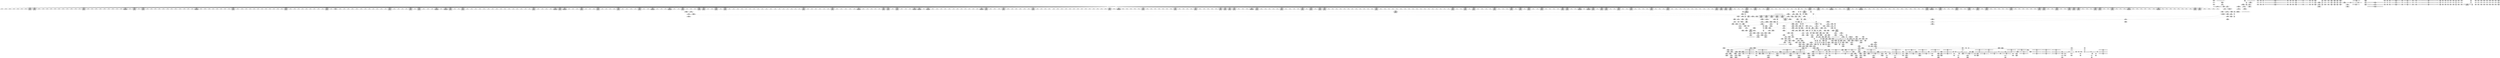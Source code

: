 digraph {
	CE0x3fadaa0 [shape=record,shape=Mrecord,label="{CE0x3fadaa0|inode_has_perm:return|*SummSource*}"]
	CE0x3fc8e30 [shape=record,shape=Mrecord,label="{CE0x3fc8e30|12:_i32,_56:_i8*,_:_CRE_478,479_}"]
	CE0x3fa8530 [shape=record,shape=Mrecord,label="{CE0x3fa8530|i64*_getelementptr_inbounds_(_2_x_i64_,_2_x_i64_*___llvm_gcov_ctr153,_i64_0,_i64_1)|*Constant*|*SummSink*}"]
	CE0x3f55340 [shape=record,shape=Mrecord,label="{CE0x3f55340|inode_has_perm:inode|Function::inode_has_perm&Arg::inode::}"]
	CE0x3f55c80 [shape=record,shape=Mrecord,label="{CE0x3f55c80|inode_has_perm:perms|Function::inode_has_perm&Arg::perms::|*SummSink*}"]
	CE0x3fd8150 [shape=record,shape=Mrecord,label="{CE0x3fd8150|12:_i32,_56:_i8*,_:_CRE_915,916_}"]
	CE0x3f98470 [shape=record,shape=Mrecord,label="{CE0x3f98470|inode_has_perm:tmp18|security/selinux/hooks.c,1617|*SummSource*}"]
	CE0x3fce250 [shape=record,shape=Mrecord,label="{CE0x3fce250|12:_i32,_56:_i8*,_:_CRE_593,594_}"]
	CE0x3fcdec0 [shape=record,shape=Mrecord,label="{CE0x3fcdec0|12:_i32,_56:_i8*,_:_CRE_590,591_}"]
	CE0x3fc3550 [shape=record,shape=Mrecord,label="{CE0x3fc3550|12:_i32,_56:_i8*,_:_CRE_277,278_}"]
	CE0x3fbb110 [shape=record,shape=Mrecord,label="{CE0x3fbb110|inode_has_perm:tmp14|security/selinux/hooks.c,1614|*SummSink*}"]
	CE0x3f6e0d0 [shape=record,shape=Mrecord,label="{CE0x3f6e0d0|104:_%struct.inode*,_:_CRE_182,183_}"]
	CE0x3feaa20 [shape=record,shape=Mrecord,label="{CE0x3feaa20|GLOBAL:llvm.expect.i64|*Constant*|*SummSink*}"]
	CE0x3f4a7a0 [shape=record,shape=Mrecord,label="{CE0x3f4a7a0|_call_void_mcount()_#3|*SummSink*}"]
	CE0x3f555e0 [shape=record,shape=Mrecord,label="{CE0x3f555e0|inode_has_perm:inode|Function::inode_has_perm&Arg::inode::|*SummSource*}"]
	CE0x3fca700 [shape=record,shape=Mrecord,label="{CE0x3fca700|12:_i32,_56:_i8*,_:_CRE_528,536_|*MultipleSource*|Function::inode_has_perm&Arg::inode::|*LoadInst*|security/selinux/hooks.c,1627|security/selinux/hooks.c,1611}"]
	CE0x3f731b0 [shape=record,shape=Mrecord,label="{CE0x3f731b0|12:_i32,_56:_i8*,_:_CRE_112,120_|*MultipleSource*|Function::inode_has_perm&Arg::inode::|*LoadInst*|security/selinux/hooks.c,1627|security/selinux/hooks.c,1611}"]
	CE0x3f8ec70 [shape=record,shape=Mrecord,label="{CE0x3f8ec70|104:_%struct.inode*,_:_CRE_161,162_}"]
	CE0x3f565c0 [shape=record,shape=Mrecord,label="{CE0x3f565c0|_ret_i32_%retval.0,_!dbg_!27739|security/selinux/hooks.c,1618|*SummSink*}"]
	CE0x3f939e0 [shape=record,shape=Mrecord,label="{CE0x3f939e0|inode_has_perm:entry}"]
	CE0x3fa4b40 [shape=record,shape=Mrecord,label="{CE0x3fa4b40|__validate_creds:tmp1|*SummSource*}"]
	CE0x3f6e820 [shape=record,shape=Mrecord,label="{CE0x3f6e820|104:_%struct.inode*,_:_CRE_190,191_}"]
	CE0x3f7cef0 [shape=record,shape=Mrecord,label="{CE0x3f7cef0|selinux_quota_on:tmp10|security/selinux/hooks.c,2044}"]
	CE0x3face60 [shape=record,shape=Mrecord,label="{CE0x3face60|cred_sid:tmp2|*SummSource*}"]
	CE0x3f6fae0 [shape=record,shape=Mrecord,label="{CE0x3f6fae0|104:_%struct.inode*,_:_CRE_210,211_}"]
	CE0x3fe8e40 [shape=record,shape=Mrecord,label="{CE0x3fe8e40|inode_has_perm:tobool|security/selinux/hooks.c,1611|*SummSink*}"]
	CE0x3fbe100 [shape=record,shape=Mrecord,label="{CE0x3fbe100|12:_i32,_56:_i8*,_:_CRE_183,184_}"]
	CE0x3fc3680 [shape=record,shape=Mrecord,label="{CE0x3fc3680|12:_i32,_56:_i8*,_:_CRE_278,279_}"]
	CE0x3f9b0c0 [shape=record,shape=Mrecord,label="{CE0x3f9b0c0|inode_has_perm:retval.0}"]
	CE0x3fbf9f0 [shape=record,shape=Mrecord,label="{CE0x3fbf9f0|12:_i32,_56:_i8*,_:_CRE_204,205_}"]
	CE0x3fe0810 [shape=record,shape=Mrecord,label="{CE0x3fe0810|inode_has_perm:i_security|security/selinux/hooks.c,1615}"]
	CE0x541c100 [shape=record,shape=Mrecord,label="{CE0x541c100|i8_1|*Constant*|*SummSource*}"]
	CE0x3f4f3b0 [shape=record,shape=Mrecord,label="{CE0x3f4f3b0|104:_%struct.inode*,_:_CRE_88,89_}"]
	CE0x3f70dd0 [shape=record,shape=Mrecord,label="{CE0x3f70dd0|get_current:tmp1|*SummSink*}"]
	CE0x3fc2f60 [shape=record,shape=Mrecord,label="{CE0x3fc2f60|12:_i32,_56:_i8*,_:_CRE_272,273_}"]
	CE0x3fa0d60 [shape=record,shape=Mrecord,label="{CE0x3fa0d60|__validate_creds:call|include/linux/cred.h,173|*SummSource*}"]
	CE0x3fc18d0 [shape=record,shape=Mrecord,label="{CE0x3fc18d0|12:_i32,_56:_i8*,_:_CRE_253,254_}"]
	CE0x3fc2970 [shape=record,shape=Mrecord,label="{CE0x3fc2970|12:_i32,_56:_i8*,_:_CRE_267,268_}"]
	CE0x3fd96b0 [shape=record,shape=Mrecord,label="{CE0x3fd96b0|12:_i32,_56:_i8*,_:_CRE_933,934_}"]
	CE0x3fd0fd0 [shape=record,shape=Mrecord,label="{CE0x3fd0fd0|12:_i32,_56:_i8*,_:_CRE_664,672_|*MultipleSource*|Function::inode_has_perm&Arg::inode::|*LoadInst*|security/selinux/hooks.c,1627|security/selinux/hooks.c,1611}"]
	CE0x3f40630 [shape=record,shape=Mrecord,label="{CE0x3f40630|selinux_quota_on:tmp4|security/selinux/hooks.c,2044}"]
	CE0x3fdb060 [shape=record,shape=Mrecord,label="{CE0x3fdb060|12:_i32,_56:_i8*,_:_CRE_992,1000_|*MultipleSource*|Function::inode_has_perm&Arg::inode::|*LoadInst*|security/selinux/hooks.c,1627|security/selinux/hooks.c,1611}"]
	CE0x3f93010 [shape=record,shape=Mrecord,label="{CE0x3f93010|dentry_has_perm:dentry1|security/selinux/hooks.c,1631|*SummSink*}"]
	CE0x3f6f720 [shape=record,shape=Mrecord,label="{CE0x3f6f720|104:_%struct.inode*,_:_CRE_206,207_}"]
	CE0x3fcdd90 [shape=record,shape=Mrecord,label="{CE0x3fcdd90|12:_i32,_56:_i8*,_:_CRE_589,590_}"]
	CE0x3fc5300 [shape=record,shape=Mrecord,label="{CE0x3fc5300|12:_i32,_56:_i8*,_:_CRE_302,303_}"]
	CE0x3f6fe80 [shape=record,shape=Mrecord,label="{CE0x3f6fe80|get_current:tmp2}"]
	CE0x3fd8870 [shape=record,shape=Mrecord,label="{CE0x3fd8870|12:_i32,_56:_i8*,_:_CRE_921,922_}"]
	CE0x3f96ed0 [shape=record,shape=Mrecord,label="{CE0x3f96ed0|dentry_has_perm:tmp2}"]
	CE0x3fd6860 [shape=record,shape=Mrecord,label="{CE0x3fd6860|12:_i32,_56:_i8*,_:_CRE_894,895_}"]
	CE0x400a6a0 [shape=record,shape=Mrecord,label="{CE0x400a6a0|cred_sid:bb|*SummSink*}"]
	CE0x3f66040 [shape=record,shape=Mrecord,label="{CE0x3f66040|_ret_i32_%call,_!dbg_!27723|security/selinux/hooks.c,1632}"]
	CE0x3fe92e0 [shape=record,shape=Mrecord,label="{CE0x3fe92e0|inode_has_perm:lnot|security/selinux/hooks.c,1611|*SummSource*}"]
	CE0x3fd6ac0 [shape=record,shape=Mrecord,label="{CE0x3fd6ac0|12:_i32,_56:_i8*,_:_CRE_896,897_}"]
	CE0x3f70c20 [shape=record,shape=Mrecord,label="{CE0x3f70c20|i64_5|*Constant*}"]
	CE0x3f6f180 [shape=record,shape=Mrecord,label="{CE0x3f6f180|104:_%struct.inode*,_:_CRE_200,201_}"]
	CE0x3f5f280 [shape=record,shape=Mrecord,label="{CE0x3f5f280|_call_void_lockdep_rcu_suspicious(i8*_getelementptr_inbounds_(_25_x_i8_,_25_x_i8_*_.str3,_i32_0,_i32_0),_i32_2044,_i8*_getelementptr_inbounds_(_45_x_i8_,_45_x_i8_*_.str12,_i32_0,_i32_0))_#10,_!dbg_!27728|security/selinux/hooks.c,2044|*SummSource*}"]
	"CONST[source:0(mediator),value:2(dynamic)][purpose:{subject}][SrcIdx:4]"
	CE0x3fd77d0 [shape=record,shape=Mrecord,label="{CE0x3fd77d0|12:_i32,_56:_i8*,_:_CRE_907,908_}"]
	CE0x3f8ea90 [shape=record,shape=Mrecord,label="{CE0x3f8ea90|104:_%struct.inode*,_:_CRE_159,160_}"]
	CE0x3f708b0 [shape=record,shape=Mrecord,label="{CE0x3f708b0|get_current:tmp4|./arch/x86/include/asm/current.h,14}"]
	CE0x3f52360 [shape=record,shape=Mrecord,label="{CE0x3f52360|inode_has_perm:if.then}"]
	CE0x3feeec0 [shape=record,shape=Mrecord,label="{CE0x3feeec0|inode_has_perm:tobool|security/selinux/hooks.c,1611}"]
	CE0x3fce840 [shape=record,shape=Mrecord,label="{CE0x3fce840|12:_i32,_56:_i8*,_:_CRE_598,599_}"]
	CE0x3fd7dc0 [shape=record,shape=Mrecord,label="{CE0x3fd7dc0|12:_i32,_56:_i8*,_:_CRE_912,913_}"]
	CE0x3fd1f10 [shape=record,shape=Mrecord,label="{CE0x3fd1f10|12:_i32,_56:_i8*,_:_CRE_712,728_|*MultipleSource*|Function::inode_has_perm&Arg::inode::|*LoadInst*|security/selinux/hooks.c,1627|security/selinux/hooks.c,1611}"]
	CE0x3f704d0 [shape=record,shape=Mrecord,label="{CE0x3f704d0|i64*_getelementptr_inbounds_(_2_x_i64_,_2_x_i64_*___llvm_gcov_ctr153,_i64_0,_i64_1)|*Constant*|*SummSource*}"]
	CE0x3f37d60 [shape=record,shape=Mrecord,label="{CE0x3f37d60|selinux_quota_on:call|security/selinux/hooks.c,2044|*SummSink*}"]
	CE0x3f76eb0 [shape=record,shape=Mrecord,label="{CE0x3f76eb0|i64*_getelementptr_inbounds_(_2_x_i64_,_2_x_i64_*___llvm_gcov_ctr153,_i64_0,_i64_0)|*Constant*|*SummSource*}"]
	CE0x3f46eb0 [shape=record,shape=Mrecord,label="{CE0x3f46eb0|i64_0|*Constant*|*SummSource*}"]
	CE0x3fb1720 [shape=record,shape=Mrecord,label="{CE0x3fb1720|__validate_creds:tmp7|include/linux/cred.h,174|*SummSink*}"]
	CE0x3f369d0 [shape=record,shape=Mrecord,label="{CE0x3f369d0|dentry_has_perm:bb|*SummSource*}"]
	CE0x5dd69c0 [shape=record,shape=Mrecord,label="{CE0x5dd69c0|selinux_quota_on:tmp6|security/selinux/hooks.c,2044|*SummSink*}"]
	CE0x3fcc5d0 [shape=record,shape=Mrecord,label="{CE0x3fcc5d0|12:_i32,_56:_i8*,_:_CRE_569,570_}"]
	CE0x3f72170 [shape=record,shape=Mrecord,label="{CE0x3f72170|inode_has_perm:tmp2|*SummSink*}"]
	CE0x3f5b290 [shape=record,shape=Mrecord,label="{CE0x3f5b290|i64_0|*Constant*|*SummSink*}"]
	CE0x3fc4260 [shape=record,shape=Mrecord,label="{CE0x3fc4260|12:_i32,_56:_i8*,_:_CRE_288,289_}"]
	CE0x3f99510 [shape=record,shape=Mrecord,label="{CE0x3f99510|avc_has_perm:entry|*SummSink*}"]
	CE0x3faed30 [shape=record,shape=Mrecord,label="{CE0x3faed30|inode_has_perm:tmp4|security/selinux/hooks.c,1609}"]
	CE0x3f8fe40 [shape=record,shape=Mrecord,label="{CE0x3f8fe40|104:_%struct.inode*,_:_CRE_180,181_}"]
	CE0x3f64820 [shape=record,shape=Mrecord,label="{CE0x3f64820|selinux_quota_on:cred4|security/selinux/hooks.c,2044|*SummSource*}"]
	CE0x3fc8f30 [shape=record,shape=Mrecord,label="{CE0x3fc8f30|12:_i32,_56:_i8*,_:_CRE_479,480_}"]
	CE0x3fa5c50 [shape=record,shape=Mrecord,label="{CE0x3fa5c50|GLOBAL:creds_are_invalid|*Constant*|*SummSink*}"]
	CE0x3f5d1c0 [shape=record,shape=Mrecord,label="{CE0x3f5d1c0|selinux_quota_on:call5|security/selinux/hooks.c,2046|*SummSource*}"]
	CE0x3fe06d0 [shape=record,shape=Mrecord,label="{CE0x3fe06d0|inode_has_perm:i_security|security/selinux/hooks.c,1615|*SummSink*}"]
	CE0x3f8f990 [shape=record,shape=Mrecord,label="{CE0x3f8f990|104:_%struct.inode*,_:_CRE_175,176_}"]
	CE0x3fc32f0 [shape=record,shape=Mrecord,label="{CE0x3fc32f0|12:_i32,_56:_i8*,_:_CRE_275,276_}"]
	CE0x3fea520 [shape=record,shape=Mrecord,label="{CE0x3fea520|i64_0|*Constant*}"]
	CE0x3f6e550 [shape=record,shape=Mrecord,label="{CE0x3f6e550|104:_%struct.inode*,_:_CRE_187,188_}"]
	CE0x3fa72f0 [shape=record,shape=Mrecord,label="{CE0x3fa72f0|i32_5|*Constant*|*SummSink*}"]
	CE0x3fdfb30 [shape=record,shape=Mrecord,label="{CE0x3fdfb30|cred_sid:cred|Function::cred_sid&Arg::cred::|*SummSink*}"]
	CE0x3fc1670 [shape=record,shape=Mrecord,label="{CE0x3fc1670|12:_i32,_56:_i8*,_:_CRE_251,252_}"]
	CE0x3fd8f90 [shape=record,shape=Mrecord,label="{CE0x3fd8f90|12:_i32,_56:_i8*,_:_CRE_927,928_}"]
	CE0x3f45550 [shape=record,shape=Mrecord,label="{CE0x3f45550|i64_0|*Constant*}"]
	CE0x3f6c0f0 [shape=record,shape=Mrecord,label="{CE0x3f6c0f0|104:_%struct.inode*,_:_CRE_272,280_|*MultipleSource*|Function::selinux_quota_on&Arg::dentry::|Function::dentry_has_perm&Arg::dentry::|security/selinux/hooks.c,1627}"]
	CE0x3f51630 [shape=record,shape=Mrecord,label="{CE0x3f51630|%struct.task_struct*_(%struct.task_struct**)*_asm_movq_%gs:$_1:P_,$0_,_r,im,_dirflag_,_fpsr_,_flags_|*SummSink*}"]
	CE0x3f93b20 [shape=record,shape=Mrecord,label="{CE0x3f93b20|inode_has_perm:entry|*SummSource*}"]
	CE0x3f8f120 [shape=record,shape=Mrecord,label="{CE0x3f8f120|104:_%struct.inode*,_:_CRE_166,167_}"]
	CE0x3fc7010 [shape=record,shape=Mrecord,label="{CE0x3fc7010|12:_i32,_56:_i8*,_:_CRE_392,400_|*MultipleSource*|Function::inode_has_perm&Arg::inode::|*LoadInst*|security/selinux/hooks.c,1627|security/selinux/hooks.c,1611}"]
	CE0x3f4fa20 [shape=record,shape=Mrecord,label="{CE0x3f4fa20|104:_%struct.inode*,_:_CRE_93,94_}"]
	CE0x3fc7ec0 [shape=record,shape=Mrecord,label="{CE0x3fc7ec0|12:_i32,_56:_i8*,_:_CRE_448,456_|*MultipleSource*|Function::inode_has_perm&Arg::inode::|*LoadInst*|security/selinux/hooks.c,1627|security/selinux/hooks.c,1611}"]
	CE0x3fd51d0 [shape=record,shape=Mrecord,label="{CE0x3fd51d0|12:_i32,_56:_i8*,_:_CRE_875,876_}"]
	CE0x3faab90 [shape=record,shape=Mrecord,label="{CE0x3faab90|GLOBAL:__llvm_gcov_ctr155|Global_var:__llvm_gcov_ctr155|*SummSource*}"]
	CE0x3f57b40 [shape=record,shape=Mrecord,label="{CE0x3f57b40|i64*_getelementptr_inbounds_(_5_x_i64_,_5_x_i64_*___llvm_gcov_ctr155,_i64_0,_i64_0)|*Constant*|*SummSource*}"]
	CE0x3fd9320 [shape=record,shape=Mrecord,label="{CE0x3fd9320|12:_i32,_56:_i8*,_:_CRE_930,931_}"]
	CE0x3fc0bd0 [shape=record,shape=Mrecord,label="{CE0x3fc0bd0|12:_i32,_56:_i8*,_:_CRE_242,243_}"]
	CE0x3fd58f0 [shape=record,shape=Mrecord,label="{CE0x3fd58f0|12:_i32,_56:_i8*,_:_CRE_881,882_}"]
	CE0x3f77610 [shape=record,shape=Mrecord,label="{CE0x3f77610|dentry_has_perm:dentry|Function::dentry_has_perm&Arg::dentry::|*SummSink*}"]
	CE0x3fe1100 [shape=record,shape=Mrecord,label="{CE0x3fe1100|inode_has_perm:sid3|security/selinux/hooks.c,1617}"]
	CE0x3fa0e00 [shape=record,shape=Mrecord,label="{CE0x3fa0e00|__validate_creds:call|include/linux/cred.h,173|*SummSink*}"]
	CE0x3f95470 [shape=record,shape=Mrecord,label="{CE0x3f95470|104:_%struct.inode*,_:_CRE_313,314_}"]
	CE0x3f558f0 [shape=record,shape=Mrecord,label="{CE0x3f558f0|inode_has_perm:perms|Function::inode_has_perm&Arg::perms::}"]
	CE0x3f99850 [shape=record,shape=Mrecord,label="{CE0x3f99850|avc_has_perm:tsid|Function::avc_has_perm&Arg::tsid::}"]
	CE0x3fcbb20 [shape=record,shape=Mrecord,label="{CE0x3fcbb20|12:_i32,_56:_i8*,_:_CRE_560,561_}"]
	CE0x3fbf790 [shape=record,shape=Mrecord,label="{CE0x3fbf790|12:_i32,_56:_i8*,_:_CRE_202,203_}"]
	CE0x3f6e370 [shape=record,shape=Mrecord,label="{CE0x3f6e370|104:_%struct.inode*,_:_CRE_185,186_}"]
	CE0x3fa7000 [shape=record,shape=Mrecord,label="{CE0x3fa7000|104:_%struct.inode*,_:_CRE_152,153_}"]
	CE0x3fcee30 [shape=record,shape=Mrecord,label="{CE0x3fcee30|12:_i32,_56:_i8*,_:_CRE_603,604_}"]
	CE0x3f6d580 [shape=record,shape=Mrecord,label="{CE0x3f6d580|i64*_getelementptr_inbounds_(_2_x_i64_,_2_x_i64_*___llvm_gcov_ctr153,_i64_0,_i64_0)|*Constant*|*SummSink*}"]
	CE0x3f51000 [shape=record,shape=Mrecord,label="{CE0x3f51000|i64*_getelementptr_inbounds_(_11_x_i64_,_11_x_i64_*___llvm_gcov_ctr152,_i64_0,_i64_10)|*Constant*|*SummSource*}"]
	CE0x3f4a1f0 [shape=record,shape=Mrecord,label="{CE0x3f4a1f0|__validate_creds:entry|*SummSink*}"]
	CE0x3fbf8c0 [shape=record,shape=Mrecord,label="{CE0x3fbf8c0|12:_i32,_56:_i8*,_:_CRE_203,204_}"]
	CE0x3fcf2f0 [shape=record,shape=Mrecord,label="{CE0x3fcf2f0|12:_i32,_56:_i8*,_:_CRE_607,608_}"]
	CE0x3fec460 [shape=record,shape=Mrecord,label="{CE0x3fec460|inode_has_perm:tmp8|security/selinux/hooks.c,1611|*SummSink*}"]
	CE0x3f6bed0 [shape=record,shape=Mrecord,label="{CE0x3f6bed0|104:_%struct.inode*,_:_CRE_264,272_|*MultipleSource*|Function::selinux_quota_on&Arg::dentry::|Function::dentry_has_perm&Arg::dentry::|security/selinux/hooks.c,1627}"]
	CE0x3f4d690 [shape=record,shape=Mrecord,label="{CE0x3f4d690|get_current:entry|*SummSink*}"]
	CE0x3fb2ce0 [shape=record,shape=Mrecord,label="{CE0x3fb2ce0|i64*_getelementptr_inbounds_(_5_x_i64_,_5_x_i64_*___llvm_gcov_ctr155,_i64_0,_i64_3)|*Constant*|*SummSink*}"]
	CE0x3fce5e0 [shape=record,shape=Mrecord,label="{CE0x3fce5e0|12:_i32,_56:_i8*,_:_CRE_596,597_}"]
	CE0x4009f20 [shape=record,shape=Mrecord,label="{CE0x4009f20|__validate_creds:tmp9|include/linux/cred.h,175}"]
	CE0x3f6f450 [shape=record,shape=Mrecord,label="{CE0x3f6f450|104:_%struct.inode*,_:_CRE_203,204_}"]
	CE0x3fbd6d0 [shape=record,shape=Mrecord,label="{CE0x3fbd6d0|__validate_creds:conv|include/linux/cred.h,173}"]
	CE0x3fd9580 [shape=record,shape=Mrecord,label="{CE0x3fd9580|12:_i32,_56:_i8*,_:_CRE_932,933_}"]
	CE0x3f40d90 [shape=record,shape=Mrecord,label="{CE0x3f40d90|i64_4|*Constant*|*SummSink*}"]
	CE0x3fd0130 [shape=record,shape=Mrecord,label="{CE0x3fd0130|12:_i32,_56:_i8*,_:_CRE_619,620_}"]
	CE0x3f65a80 [shape=record,shape=Mrecord,label="{CE0x3f65a80|selinux_quota_on:tmp2|*SummSink*}"]
	CE0x3f99130 [shape=record,shape=Mrecord,label="{CE0x3f99130|avc_has_perm:entry}"]
	CE0x3f68990 [shape=record,shape=Mrecord,label="{CE0x3f68990|selinux_quota_on:tmp17|security/selinux/hooks.c,2044}"]
	CE0x3fcca90 [shape=record,shape=Mrecord,label="{CE0x3fcca90|12:_i32,_56:_i8*,_:_CRE_573,574_}"]
	CE0x3faafd0 [shape=record,shape=Mrecord,label="{CE0x3faafd0|__validate_creds:tmp4|include/linux/cred.h,173}"]
	CE0x3fb95c0 [shape=record,shape=Mrecord,label="{CE0x3fb95c0|cred_sid:tmp6|security/selinux/hooks.c,197|*SummSink*}"]
	CE0x3f9d580 [shape=record,shape=Mrecord,label="{CE0x3f9d580|28:_i32,_32:_i16,_:_CRE_28,32_|*MultipleSource*|*LoadInst*|security/selinux/hooks.c,1615|security/selinux/hooks.c,1615|security/selinux/hooks.c,1617}"]
	CE0x3f44350 [shape=record,shape=Mrecord,label="{CE0x3f44350|12:_i32,_56:_i8*,_:_CRE_150,151_}"]
	CE0x3f99790 [shape=record,shape=Mrecord,label="{CE0x3f99790|avc_has_perm:ssid|Function::avc_has_perm&Arg::ssid::|*SummSink*}"]
	CE0x3fc8d30 [shape=record,shape=Mrecord,label="{CE0x3fc8d30|12:_i32,_56:_i8*,_:_CRE_477,478_}"]
	CE0x3f55b30 [shape=record,shape=Mrecord,label="{CE0x3f55b30|inode_has_perm:perms|Function::inode_has_perm&Arg::perms::|*SummSource*}"]
	CE0x3fcb1d0 [shape=record,shape=Mrecord,label="{CE0x3fcb1d0|12:_i32,_56:_i8*,_:_CRE_553,554_}"]
	CE0x3fe6b40 [shape=record,shape=Mrecord,label="{CE0x3fe6b40|GLOBAL:__llvm_gcov_ctr155|Global_var:__llvm_gcov_ctr155}"]
	CE0x400a4b0 [shape=record,shape=Mrecord,label="{CE0x400a4b0|cred_sid:bb}"]
	CE0x3fa11d0 [shape=record,shape=Mrecord,label="{CE0x3fa11d0|inode_has_perm:i_flags|security/selinux/hooks.c,1611|*SummSource*}"]
	CE0x3fbafa0 [shape=record,shape=Mrecord,label="{CE0x3fbafa0|inode_has_perm:tmp14|security/selinux/hooks.c,1614|*SummSource*}"]
	CE0x3f4ddb0 [shape=record,shape=Mrecord,label="{CE0x3f4ddb0|selinux_quota_on:tmp20|security/selinux/hooks.c,2044|*SummSource*}"]
	CE0x3fd2bd0 [shape=record,shape=Mrecord,label="{CE0x3fd2bd0|12:_i32,_56:_i8*,_:_CRE_768,776_|*MultipleSource*|Function::inode_has_perm&Arg::inode::|*LoadInst*|security/selinux/hooks.c,1627|security/selinux/hooks.c,1611}"]
	CE0x3fb9230 [shape=record,shape=Mrecord,label="{CE0x3fb9230|cred_sid:tmp6|security/selinux/hooks.c,197}"]
	CE0x3f64b40 [shape=record,shape=Mrecord,label="{CE0x3f64b40|GLOBAL:dentry_has_perm|*Constant*}"]
	CE0x3f931c0 [shape=record,shape=Mrecord,label="{CE0x3f931c0|dentry_has_perm:call|security/selinux/hooks.c,1632|*SummSource*}"]
	CE0x3f75920 [shape=record,shape=Mrecord,label="{CE0x3f75920|i32_1609|*Constant*}"]
	CE0x3f486c0 [shape=record,shape=Mrecord,label="{CE0x3f486c0|_call_void_mcount()_#3}"]
	CE0x3fb02a0 [shape=record,shape=Mrecord,label="{CE0x3fb02a0|__validate_creds:expval|include/linux/cred.h,173}"]
	CE0x3f8e7c0 [shape=record,shape=Mrecord,label="{CE0x3f8e7c0|104:_%struct.inode*,_:_CRE_156,157_}"]
	CE0x3f42480 [shape=record,shape=Mrecord,label="{CE0x3f42480|selinux_quota_on:land.lhs.true2}"]
	CE0x3f6cbc0 [shape=record,shape=Mrecord,label="{CE0x3f6cbc0|104:_%struct.inode*,_:_CRE_305,306_}"]
	CE0x3f661f0 [shape=record,shape=Mrecord,label="{CE0x3f661f0|dentry_has_perm:av|Function::dentry_has_perm&Arg::av::}"]
	CE0x3f9bf10 [shape=record,shape=Mrecord,label="{CE0x3f9bf10|COLLAPSED:_GCMRE___llvm_gcov_ctr155_internal_global_5_x_i64_zeroinitializer:_elem_0:default:}"]
	CE0x3f5cf70 [shape=record,shape=Mrecord,label="{CE0x3f5cf70|selinux_quota_on:tmp21|security/selinux/hooks.c,2044}"]
	CE0x3f40160 [shape=record,shape=Mrecord,label="{CE0x3f40160|selinux_quota_on:entry|*SummSink*}"]
	CE0x3fc4000 [shape=record,shape=Mrecord,label="{CE0x3fc4000|12:_i32,_56:_i8*,_:_CRE_286,287_}"]
	CE0x3f37080 [shape=record,shape=Mrecord,label="{CE0x3f37080|selinux_quota_on:tobool|security/selinux/hooks.c,2044|*SummSource*}"]
	CE0x3fb61a0 [shape=record,shape=Mrecord,label="{CE0x3fb61a0|cred_sid:tmp|*SummSource*}"]
	CE0x3fa0490 [shape=record,shape=Mrecord,label="{CE0x3fa0490|inode_has_perm:i_flags|security/selinux/hooks.c,1611}"]
	CE0x3f46f50 [shape=record,shape=Mrecord,label="{CE0x3f46f50|i64*_getelementptr_inbounds_(_11_x_i64_,_11_x_i64_*___llvm_gcov_ctr152,_i64_0,_i64_9)|*Constant*}"]
	CE0x3fe8a60 [shape=record,shape=Mrecord,label="{CE0x3fe8a60|inode_has_perm:and|security/selinux/hooks.c,1611|*SummSource*}"]
	CE0x3fa3cb0 [shape=record,shape=Mrecord,label="{CE0x3fa3cb0|__validate_creds:lnot|include/linux/cred.h,173}"]
	CE0x3f49f10 [shape=record,shape=Mrecord,label="{CE0x3f49f10|GLOBAL:__validate_creds|*Constant*|*SummSource*}"]
	CE0x3f95df0 [shape=record,shape=Mrecord,label="{CE0x3f95df0|dentry_has_perm:tmp4|*LoadInst*|security/selinux/hooks.c,1627|*SummSource*}"]
	CE0x3fd6d20 [shape=record,shape=Mrecord,label="{CE0x3fd6d20|12:_i32,_56:_i8*,_:_CRE_898,899_}"]
	CE0x3fb4900 [shape=record,shape=Mrecord,label="{CE0x3fb4900|get_current:tmp}"]
	CE0x3fce120 [shape=record,shape=Mrecord,label="{CE0x3fce120|12:_i32,_56:_i8*,_:_CRE_592,593_}"]
	CE0x3fd4900 [shape=record,shape=Mrecord,label="{CE0x3fd4900|12:_i32,_56:_i8*,_:_CRE_867,868_}"]
	CE0x3f93870 [shape=record,shape=Mrecord,label="{CE0x3f93870|GLOBAL:inode_has_perm|*Constant*|*SummSink*}"]
	CE0x3fcd410 [shape=record,shape=Mrecord,label="{CE0x3fcd410|12:_i32,_56:_i8*,_:_CRE_581,582_}"]
	CE0x3f52480 [shape=record,shape=Mrecord,label="{CE0x3f52480|inode_has_perm:if.then|*SummSource*}"]
	CE0x3f98ac0 [shape=record,shape=Mrecord,label="{CE0x3f98ac0|inode_has_perm:call4|security/selinux/hooks.c,1617|*SummSink*}"]
	CE0x3fbbc70 [shape=record,shape=Mrecord,label="{CE0x3fbbc70|GLOBAL:cred_sid|*Constant*|*SummSink*}"]
	CE0x3fbef40 [shape=record,shape=Mrecord,label="{CE0x3fbef40|12:_i32,_56:_i8*,_:_CRE_195,196_}"]
	CE0x3feec80 [shape=record,shape=Mrecord,label="{CE0x3feec80|i32_512|*Constant*|*SummSource*}"]
	CE0x3f945a0 [shape=record,shape=Mrecord,label="{CE0x3f945a0|COLLAPSED:_GCMRE___llvm_gcov_ctr153_internal_global_2_x_i64_zeroinitializer:_elem_0:default:}"]
	CE0x3fd8ad0 [shape=record,shape=Mrecord,label="{CE0x3fd8ad0|12:_i32,_56:_i8*,_:_CRE_923,924_}"]
	CE0x3f6a4b0 [shape=record,shape=Mrecord,label="{CE0x3f6a4b0|12:_i32,_56:_i8*,_:_CRE_141,142_}"]
	CE0x3fba710 [shape=record,shape=Mrecord,label="{CE0x3fba710|i64*_getelementptr_inbounds_(_8_x_i64_,_8_x_i64_*___llvm_gcov_ctr154,_i64_0,_i64_6)|*Constant*|*SummSource*}"]
	CE0x3fcda00 [shape=record,shape=Mrecord,label="{CE0x3fcda00|12:_i32,_56:_i8*,_:_CRE_586,587_}"]
	CE0x3fba330 [shape=record,shape=Mrecord,label="{CE0x3fba330|inode_has_perm:tmp12|security/selinux/hooks.c,1612|*SummSink*}"]
	CE0x3fd5a20 [shape=record,shape=Mrecord,label="{CE0x3fd5a20|12:_i32,_56:_i8*,_:_CRE_882,883_}"]
	CE0x3fd9eb0 [shape=record,shape=Mrecord,label="{CE0x3fd9eb0|12:_i32,_56:_i8*,_:_CRE_960,968_|*MultipleSource*|Function::inode_has_perm&Arg::inode::|*LoadInst*|security/selinux/hooks.c,1627|security/selinux/hooks.c,1611}"]
	CE0x3f6f900 [shape=record,shape=Mrecord,label="{CE0x3f6f900|104:_%struct.inode*,_:_CRE_208,209_}"]
	CE0x3fe67b0 [shape=record,shape=Mrecord,label="{CE0x3fe67b0|__validate_creds:tmp2|include/linux/cred.h,173|*SummSink*}"]
	CE0x3f4e180 [shape=record,shape=Mrecord,label="{CE0x3f4e180|i64_2|*Constant*|*SummSink*}"]
	CE0x3fd49b0 [shape=record,shape=Mrecord,label="{CE0x3fd49b0|12:_i32,_56:_i8*,_:_CRE_868,869_}"]
	CE0x3f513f0 [shape=record,shape=Mrecord,label="{CE0x3f513f0|get_current:tmp3|*SummSource*}"]
	CE0x3fc2120 [shape=record,shape=Mrecord,label="{CE0x3fc2120|12:_i32,_56:_i8*,_:_CRE_260,261_}"]
	CE0x3f9f550 [shape=record,shape=Mrecord,label="{CE0x3f9f550|cred_sid:tmp1}"]
	CE0x3fce710 [shape=record,shape=Mrecord,label="{CE0x3fce710|12:_i32,_56:_i8*,_:_CRE_597,598_}"]
	CE0x3fed7a0 [shape=record,shape=Mrecord,label="{CE0x3fed7a0|inode_has_perm:tmp10|security/selinux/hooks.c,1611|*SummSink*}"]
	CE0x3fcf8e0 [shape=record,shape=Mrecord,label="{CE0x3fcf8e0|12:_i32,_56:_i8*,_:_CRE_612,613_}"]
	CE0x3fbbb40 [shape=record,shape=Mrecord,label="{CE0x3fbbb40|GLOBAL:cred_sid|*Constant*|*SummSource*}"]
	CE0x3facdf0 [shape=record,shape=Mrecord,label="{CE0x3facdf0|cred_sid:tmp2}"]
	CE0x3fbfd80 [shape=record,shape=Mrecord,label="{CE0x3fbfd80|12:_i32,_56:_i8*,_:_CRE_207,208_}"]
	CE0x3fbd2c0 [shape=record,shape=Mrecord,label="{CE0x3fbd2c0|12:_i32,_56:_i8*,_:_CRE_175,176_}"]
	CE0x3fa6c00 [shape=record,shape=Mrecord,label="{CE0x3fa6c00|104:_%struct.inode*,_:_CRE_147,148_}"]
	CE0x3fc2710 [shape=record,shape=Mrecord,label="{CE0x3fc2710|12:_i32,_56:_i8*,_:_CRE_265,266_}"]
	CE0x3fc6790 [shape=record,shape=Mrecord,label="{CE0x3fc6790|12:_i32,_56:_i8*,_:_CRE_352,360_|*MultipleSource*|Function::inode_has_perm&Arg::inode::|*LoadInst*|security/selinux/hooks.c,1627|security/selinux/hooks.c,1611}"]
	CE0x3f56180 [shape=record,shape=Mrecord,label="{CE0x3f56180|inode_has_perm:adp|Function::inode_has_perm&Arg::adp::|*SummSink*}"]
	CE0x3f36a60 [shape=record,shape=Mrecord,label="{CE0x3f36a60|dentry_has_perm:bb|*SummSink*}"]
	CE0x3f36940 [shape=record,shape=Mrecord,label="{CE0x3f36940|dentry_has_perm:bb}"]
	CE0x3fd5560 [shape=record,shape=Mrecord,label="{CE0x3fd5560|12:_i32,_56:_i8*,_:_CRE_878,879_}"]
	CE0x3f4fde0 [shape=record,shape=Mrecord,label="{CE0x3f4fde0|104:_%struct.inode*,_:_CRE_104,112_|*MultipleSource*|Function::selinux_quota_on&Arg::dentry::|Function::dentry_has_perm&Arg::dentry::|security/selinux/hooks.c,1627}"]
	CE0x3f56030 [shape=record,shape=Mrecord,label="{CE0x3f56030|inode_has_perm:adp|Function::inode_has_perm&Arg::adp::|*SummSource*}"]
	CE0x400a520 [shape=record,shape=Mrecord,label="{CE0x400a520|cred_sid:bb|*SummSource*}"]
	CE0x3f95a60 [shape=record,shape=Mrecord,label="{CE0x3f95a60|104:_%struct.inode*,_:_CRE_318,319_}"]
	CE0x3f6a810 [shape=record,shape=Mrecord,label="{CE0x3f6a810|12:_i32,_56:_i8*,_:_CRE_144,145_}"]
	CE0x3faf6f0 [shape=record,shape=Mrecord,label="{CE0x3faf6f0|__validate_creds:line|Function::__validate_creds&Arg::line::|*SummSink*}"]
	CE0x3fe1830 [shape=record,shape=Mrecord,label="{CE0x3fe1830|inode_has_perm:sclass|security/selinux/hooks.c,1617}"]
	CE0x3fceaa0 [shape=record,shape=Mrecord,label="{CE0x3fceaa0|12:_i32,_56:_i8*,_:_CRE_600,601_}"]
	CE0x3faacc0 [shape=record,shape=Mrecord,label="{CE0x3faacc0|GLOBAL:__llvm_gcov_ctr155|Global_var:__llvm_gcov_ctr155|*SummSink*}"]
	CE0x3f6efa0 [shape=record,shape=Mrecord,label="{CE0x3f6efa0|104:_%struct.inode*,_:_CRE_198,199_}"]
	CE0x3f51f60 [shape=record,shape=Mrecord,label="{CE0x3f51f60|selinux_quota_on:tmp8|security/selinux/hooks.c,2044|*SummSink*}"]
	CE0x3f46e40 [shape=record,shape=Mrecord,label="{CE0x3f46e40|GLOBAL:__llvm_gcov_ctr152|Global_var:__llvm_gcov_ctr152|*SummSink*}"]
	CE0x3f58030 [shape=record,shape=Mrecord,label="{CE0x3f58030|__validate_creds:tobool|include/linux/cred.h,173|*SummSource*}"]
	"CONST[source:2(external),value:2(dynamic)][purpose:{subject}][SrcIdx:3]"
	CE0x3f6f090 [shape=record,shape=Mrecord,label="{CE0x3f6f090|104:_%struct.inode*,_:_CRE_199,200_}"]
	CE0x3f63190 [shape=record,shape=Mrecord,label="{CE0x3f63190|GLOBAL:current_task|Global_var:current_task|*SummSink*}"]
	CE0x3f47940 [shape=record,shape=Mrecord,label="{CE0x3f47940|i64*_getelementptr_inbounds_(_11_x_i64_,_11_x_i64_*___llvm_gcov_ctr152,_i64_0,_i64_8)|*Constant*|*SummSink*}"]
	CE0x3f8fd50 [shape=record,shape=Mrecord,label="{CE0x3f8fd50|104:_%struct.inode*,_:_CRE_179,180_}"]
	CE0x3fd0390 [shape=record,shape=Mrecord,label="{CE0x3fd0390|12:_i32,_56:_i8*,_:_CRE_621,622_}"]
	CE0x3f50370 [shape=record,shape=Mrecord,label="{CE0x3f50370|selinux_quota_on:tmp18|security/selinux/hooks.c,2044|*SummSink*}"]
	"CONST[source:1(input),value:2(dynamic)][purpose:{object}][SrcIdx:1]"
	CE0x3fb6130 [shape=record,shape=Mrecord,label="{CE0x3fb6130|COLLAPSED:_GCMRE___llvm_gcov_ctr131_internal_global_2_x_i64_zeroinitializer:_elem_0:default:}"]
	CE0x3f49d50 [shape=record,shape=Mrecord,label="{CE0x3f49d50|GLOBAL:lockdep_rcu_suspicious|*Constant*|*SummSink*}"]
	CE0x3f6dab0 [shape=record,shape=Mrecord,label="{CE0x3f6dab0|get_current:tmp3|*SummSink*}"]
	CE0x3f52a50 [shape=record,shape=Mrecord,label="{CE0x3f52a50|GLOBAL:dentry_has_perm|*Constant*|*SummSink*}"]
	CE0x3fcdff0 [shape=record,shape=Mrecord,label="{CE0x3fcdff0|12:_i32,_56:_i8*,_:_CRE_591,592_}"]
	CE0x3fcfed0 [shape=record,shape=Mrecord,label="{CE0x3fcfed0|12:_i32,_56:_i8*,_:_CRE_617,618_}"]
	CE0x3fd6010 [shape=record,shape=Mrecord,label="{CE0x3fd6010|12:_i32,_56:_i8*,_:_CRE_887,888_}"]
	CE0x3f912d0 [shape=record,shape=Mrecord,label="{CE0x3f912d0|i32_1|*Constant*}"]
	CE0x3f90d50 [shape=record,shape=Mrecord,label="{CE0x3f90d50|i8*_getelementptr_inbounds_(_25_x_i8_,_25_x_i8_*_.str3,_i32_0,_i32_0)|*Constant*}"]
	CE0x3fdfac0 [shape=record,shape=Mrecord,label="{CE0x3fdfac0|cred_sid:cred|Function::cred_sid&Arg::cred::}"]
	CE0x3f5ae30 [shape=record,shape=Mrecord,label="{CE0x3f5ae30|selinux_quota_on:tmp20|security/selinux/hooks.c,2044|*SummSink*}"]
	CE0x3fab350 [shape=record,shape=Mrecord,label="{CE0x3fab350|dentry_has_perm:type|security/selinux/hooks.c,1630|*SummSource*}"]
	CE0x3f6fcc0 [shape=record,shape=Mrecord,label="{CE0x3f6fcc0|104:_%struct.inode*,_:_CRE_212,213_}"]
	CE0x3f433a0 [shape=record,shape=Mrecord,label="{CE0x3f433a0|i64_3|*Constant*}"]
	CE0x3fb0750 [shape=record,shape=Mrecord,label="{CE0x3fb0750|_ret_void,_!dbg_!27722|include/linux/cred.h,175|*SummSource*}"]
	CE0x3fbf1a0 [shape=record,shape=Mrecord,label="{CE0x3fbf1a0|12:_i32,_56:_i8*,_:_CRE_197,198_}"]
	CE0x3f373c0 [shape=record,shape=Mrecord,label="{CE0x3f373c0|selinux_quota_on:tmp1}"]
	CE0x3fc0510 [shape=record,shape=Mrecord,label="{CE0x3fc0510|12:_i32,_56:_i8*,_:_CRE_232,236_|*MultipleSource*|Function::inode_has_perm&Arg::inode::|*LoadInst*|security/selinux/hooks.c,1627|security/selinux/hooks.c,1611}"]
	CE0x4003500 [shape=record,shape=Mrecord,label="{CE0x4003500|i32_3|*Constant*}"]
	CE0x3f6f360 [shape=record,shape=Mrecord,label="{CE0x3f6f360|104:_%struct.inode*,_:_CRE_202,203_}"]
	CE0x3f40580 [shape=record,shape=Mrecord,label="{CE0x3f40580|selinux_quota_on:tmp1|*SummSource*}"]
	CE0x3fe8cc0 [shape=record,shape=Mrecord,label="{CE0x3fe8cc0|inode_has_perm:tobool|security/selinux/hooks.c,1611|*SummSource*}"]
	CE0x3f6a940 [shape=record,shape=Mrecord,label="{CE0x3f6a940|12:_i32,_56:_i8*,_:_CRE_145,146_}"]
	CE0x3f50b60 [shape=record,shape=Mrecord,label="{CE0x3f50b60|selinux_quota_on:entry}"]
	CE0x3f57f10 [shape=record,shape=Mrecord,label="{CE0x3f57f10|inode_has_perm:do.body|*SummSink*}"]
	CE0x3fd44c0 [shape=record,shape=Mrecord,label="{CE0x3fd44c0|12:_i32,_56:_i8*,_:_CRE_865,866_}"]
	CE0x3fbea80 [shape=record,shape=Mrecord,label="{CE0x3fbea80|12:_i32,_56:_i8*,_:_CRE_191,192_}"]
	CE0x3fe32c0 [shape=record,shape=Mrecord,label="{CE0x3fe32c0|inode_has_perm:tmp17|security/selinux/hooks.c,1617}"]
	CE0x3fa3e50 [shape=record,shape=Mrecord,label="{CE0x3fa3e50|__validate_creds:lnot|include/linux/cred.h,173|*SummSource*}"]
	CE0x3fee410 [shape=record,shape=Mrecord,label="{CE0x3fee410|inode_has_perm:tmp11|security/selinux/hooks.c,1612|*SummSource*}"]
	CE0x3fb3f20 [shape=record,shape=Mrecord,label="{CE0x3fb3f20|dentry_has_perm:ad|security/selinux/hooks.c, 1628}"]
	CE0x3fd3ca0 [shape=record,shape=Mrecord,label="{CE0x3fd3ca0|12:_i32,_56:_i8*,_:_CRE_840,848_|*MultipleSource*|Function::inode_has_perm&Arg::inode::|*LoadInst*|security/selinux/hooks.c,1627|security/selinux/hooks.c,1611}"]
	CE0x3f428a0 [shape=record,shape=Mrecord,label="{CE0x3f428a0|i64*_getelementptr_inbounds_(_11_x_i64_,_11_x_i64_*___llvm_gcov_ctr152,_i64_0,_i64_1)|*Constant*}"]
	CE0x3fac390 [shape=record,shape=Mrecord,label="{CE0x3fac390|inode_has_perm:tmp5|security/selinux/hooks.c,1609}"]
	CE0x3fcf090 [shape=record,shape=Mrecord,label="{CE0x3fcf090|12:_i32,_56:_i8*,_:_CRE_605,606_}"]
	CE0x3feb730 [shape=record,shape=Mrecord,label="{CE0x3feb730|i64_4|*Constant*}"]
	CE0x3fcab10 [shape=record,shape=Mrecord,label="{CE0x3fcab10|12:_i32,_56:_i8*,_:_CRE_540,544_|*MultipleSource*|Function::inode_has_perm&Arg::inode::|*LoadInst*|security/selinux/hooks.c,1627|security/selinux/hooks.c,1611}"]
	CE0x3f9a3a0 [shape=record,shape=Mrecord,label="{CE0x3f9a3a0|avc_has_perm:requested|Function::avc_has_perm&Arg::requested::}"]
	CE0x3fbbde0 [shape=record,shape=Mrecord,label="{CE0x3fbbde0|cred_sid:entry}"]
	CE0x3f6b5a0 [shape=record,shape=Mrecord,label="{CE0x3f6b5a0|104:_%struct.inode*,_:_CRE_223,224_}"]
	CE0x3fa1800 [shape=record,shape=Mrecord,label="{CE0x3fa1800|_call_void_mcount()_#3|*SummSource*}"]
	CE0x3f45a20 [shape=record,shape=Mrecord,label="{CE0x3f45a20|selinux_quota_on:call|security/selinux/hooks.c,2044}"]
	CE0x3fafda0 [shape=record,shape=Mrecord,label="{CE0x3fafda0|i64*_getelementptr_inbounds_(_8_x_i64_,_8_x_i64_*___llvm_gcov_ctr154,_i64_0,_i64_2)|*Constant*|*SummSink*}"]
	CE0x3f6b0f0 [shape=record,shape=Mrecord,label="{CE0x3f6b0f0|104:_%struct.inode*,_:_CRE_218,219_}"]
	CE0x3fbe490 [shape=record,shape=Mrecord,label="{CE0x3fbe490|12:_i32,_56:_i8*,_:_CRE_186,187_}"]
	CE0x3f79800 [shape=record,shape=Mrecord,label="{CE0x3f79800|selinux_quota_on:tobool1|security/selinux/hooks.c,2044|*SummSink*}"]
	CE0x3f5c600 [shape=record,shape=Mrecord,label="{CE0x3f5c600|104:_%struct.inode*,_:_CRE_40,48_|*MultipleSource*|Function::selinux_quota_on&Arg::dentry::|Function::dentry_has_perm&Arg::dentry::|security/selinux/hooks.c,1627}"]
	CE0x3fb1bf0 [shape=record,shape=Mrecord,label="{CE0x3fb1bf0|_call_void___invalid_creds(%struct.cred*_%cred,_i8*_%file,_i32_%line)_#10,_!dbg_!27721|include/linux/cred.h,174}"]
	CE0x3f95210 [shape=record,shape=Mrecord,label="{CE0x3f95210|104:_%struct.inode*,_:_CRE_311,312_}"]
	CE0x3f4fed0 [shape=record,shape=Mrecord,label="{CE0x3f4fed0|104:_%struct.inode*,_:_CRE_112,144_|*MultipleSource*|Function::selinux_quota_on&Arg::dentry::|Function::dentry_has_perm&Arg::dentry::|security/selinux/hooks.c,1627}"]
	CE0x3f75f20 [shape=record,shape=Mrecord,label="{CE0x3f75f20|12:_i32,_56:_i8*,_:_CRE_24,32_|*MultipleSource*|Function::inode_has_perm&Arg::inode::|*LoadInst*|security/selinux/hooks.c,1627|security/selinux/hooks.c,1611}"]
	CE0x3f69b20 [shape=record,shape=Mrecord,label="{CE0x3f69b20|cred_sid:sid|security/selinux/hooks.c,197}"]
	CE0x3f62400 [shape=record,shape=Mrecord,label="{CE0x3f62400|selinux_quota_on:bb|*SummSink*}"]
	CE0x3fee8e0 [shape=record,shape=Mrecord,label="{CE0x3fee8e0|inode_has_perm:tmp12|security/selinux/hooks.c,1612}"]
	CE0x3fcb7c0 [shape=record,shape=Mrecord,label="{CE0x3fcb7c0|12:_i32,_56:_i8*,_:_CRE_557,558_}"]
	CE0x3fd5db0 [shape=record,shape=Mrecord,label="{CE0x3fd5db0|12:_i32,_56:_i8*,_:_CRE_885,886_}"]
	CE0x3fc0110 [shape=record,shape=Mrecord,label="{CE0x3fc0110|12:_i32,_56:_i8*,_:_CRE_216,224_|*MultipleSource*|Function::inode_has_perm&Arg::inode::|*LoadInst*|security/selinux/hooks.c,1627|security/selinux/hooks.c,1611}"]
	CE0x3f8f3f0 [shape=record,shape=Mrecord,label="{CE0x3f8f3f0|104:_%struct.inode*,_:_CRE_169,170_}"]
	CE0x3fb0fe0 [shape=record,shape=Mrecord,label="{CE0x3fb0fe0|__validate_creds:tmp6|include/linux/cred.h,174|*SummSink*}"]
	CE0x3f9b440 [shape=record,shape=Mrecord,label="{CE0x3f9b440|inode_has_perm:tmp20|security/selinux/hooks.c,1618|*SummSource*}"]
	CE0x3f4d720 [shape=record,shape=Mrecord,label="{CE0x3f4d720|_ret_%struct.task_struct*_%tmp4,_!dbg_!27714|./arch/x86/include/asm/current.h,14|*SummSource*}"]
	CE0x3fc2bd0 [shape=record,shape=Mrecord,label="{CE0x3fc2bd0|12:_i32,_56:_i8*,_:_CRE_269,270_}"]
	CE0x3f8f7b0 [shape=record,shape=Mrecord,label="{CE0x3f8f7b0|104:_%struct.inode*,_:_CRE_173,174_}"]
	CE0x3fc25e0 [shape=record,shape=Mrecord,label="{CE0x3fc25e0|12:_i32,_56:_i8*,_:_CRE_264,265_}"]
	CE0x37540e0 [shape=record,shape=Mrecord,label="{CE0x37540e0|GLOBAL:selinux_quota_on.__warned|Global_var:selinux_quota_on.__warned|*SummSource*}"]
	CE0x3f67e10 [shape=record,shape=Mrecord,label="{CE0x3f67e10|i8*_getelementptr_inbounds_(_45_x_i8_,_45_x_i8_*_.str12,_i32_0,_i32_0)|*Constant*}"]
	CE0x3f94f10 [shape=record,shape=Mrecord,label="{CE0x3f94f10|104:_%struct.inode*,_:_CRE_308,309_}"]
	CE0x3fa6f10 [shape=record,shape=Mrecord,label="{CE0x3fa6f10|104:_%struct.inode*,_:_CRE_151,152_}"]
	CE0x3fcf7b0 [shape=record,shape=Mrecord,label="{CE0x3fcf7b0|12:_i32,_56:_i8*,_:_CRE_611,612_}"]
	CE0x3f40c00 [shape=record,shape=Mrecord,label="{CE0x3f40c00|selinux_quota_on:if.then|*SummSource*}"]
	CE0x3f47c80 [shape=record,shape=Mrecord,label="{CE0x3f47c80|selinux_quota_on:tmp15|security/selinux/hooks.c,2044|*SummSink*}"]
	CE0x3fabda0 [shape=record,shape=Mrecord,label="{CE0x3fabda0|i64*_getelementptr_inbounds_(_2_x_i64_,_2_x_i64_*___llvm_gcov_ctr98,_i64_0,_i64_1)|*Constant*|*SummSink*}"]
	CE0x3f6ebe0 [shape=record,shape=Mrecord,label="{CE0x3f6ebe0|104:_%struct.inode*,_:_CRE_194,195_}"]
	CE0x3fd6730 [shape=record,shape=Mrecord,label="{CE0x3fd6730|12:_i32,_56:_i8*,_:_CRE_893,894_}"]
	CE0x3fed430 [shape=record,shape=Mrecord,label="{CE0x3fed430|inode_has_perm:tmp10|security/selinux/hooks.c,1611}"]
	CE0x3fea010 [shape=record,shape=Mrecord,label="{CE0x3fea010|inode_has_perm:lnot.ext|security/selinux/hooks.c,1611|*SummSink*}"]
	CE0x3f4a730 [shape=record,shape=Mrecord,label="{CE0x3f4a730|_call_void_mcount()_#3|*SummSource*}"]
	CE0x3f9a830 [shape=record,shape=Mrecord,label="{CE0x3f9a830|avc_has_perm:auditdata|Function::avc_has_perm&Arg::auditdata::}"]
	CE0x3f47ab0 [shape=record,shape=Mrecord,label="{CE0x3f47ab0|i8_1|*Constant*}"]
	CE0x3fc1c60 [shape=record,shape=Mrecord,label="{CE0x3fc1c60|12:_i32,_56:_i8*,_:_CRE_256,257_}"]
	CE0x3fa6e20 [shape=record,shape=Mrecord,label="{CE0x3fa6e20|104:_%struct.inode*,_:_CRE_150,151_}"]
	CE0x3fc93f0 [shape=record,shape=Mrecord,label="{CE0x3fc93f0|12:_i32,_56:_i8*,_:_CRE_483,484_}"]
	"CONST[source:0(mediator),value:2(dynamic)][purpose:{object}][SnkIdx:2]"
	CE0x3fad2b0 [shape=record,shape=Mrecord,label="{CE0x3fad2b0|inode_has_perm:tmp5|security/selinux/hooks.c,1609|*SummSink*}"]
	CE0x3fd70b0 [shape=record,shape=Mrecord,label="{CE0x3fd70b0|12:_i32,_56:_i8*,_:_CRE_901,902_}"]
	CE0x3f690d0 [shape=record,shape=Mrecord,label="{CE0x3f690d0|cred_sid:tmp4|*LoadInst*|security/selinux/hooks.c,196|*SummSink*}"]
	CE0x3f6b000 [shape=record,shape=Mrecord,label="{CE0x3f6b000|104:_%struct.inode*,_:_CRE_217,218_}"]
	CE0x3f5f530 [shape=record,shape=Mrecord,label="{CE0x3f5f530|selinux_quota_on:tmp14|security/selinux/hooks.c,2044|*SummSink*}"]
	CE0x3fbcf30 [shape=record,shape=Mrecord,label="{CE0x3fbcf30|12:_i32,_56:_i8*,_:_CRE_172,173_}"]
	CE0x3fe7230 [shape=record,shape=Mrecord,label="{CE0x3fe7230|i64*_getelementptr_inbounds_(_8_x_i64_,_8_x_i64_*___llvm_gcov_ctr154,_i64_0,_i64_7)|*Constant*|*SummSource*}"]
	CE0x3fc8520 [shape=record,shape=Mrecord,label="{CE0x3fc8520|12:_i32,_56:_i8*,_:_CRE_472,473_}"]
	CE0x3f41cf0 [shape=record,shape=Mrecord,label="{CE0x3f41cf0|selinux_quota_on:land.lhs.true|*SummSink*}"]
	CE0x3fe9ab0 [shape=record,shape=Mrecord,label="{CE0x3fe9ab0|inode_has_perm:conv|security/selinux/hooks.c,1611}"]
	CE0x3fb22c0 [shape=record,shape=Mrecord,label="{CE0x3fb22c0|__validate_creds:tmp5|include/linux/cred.h,173}"]
	CE0x3f971e0 [shape=record,shape=Mrecord,label="{CE0x3f971e0|%struct.task_struct*_(%struct.task_struct**)*_asm_movq_%gs:$_1:P_,$0_,_r,im,_dirflag_,_fpsr_,_flags_|*SummSource*}"]
	CE0x3fc7670 [shape=record,shape=Mrecord,label="{CE0x3fc7670|12:_i32,_56:_i8*,_:_CRE_416,424_|*MultipleSource*|Function::inode_has_perm&Arg::inode::|*LoadInst*|security/selinux/hooks.c,1627|security/selinux/hooks.c,1611}"]
	CE0x3f981c0 [shape=record,shape=Mrecord,label="{CE0x3f981c0|inode_has_perm:sclass|security/selinux/hooks.c,1617|*SummSink*}"]
	CE0x3f98e90 [shape=record,shape=Mrecord,label="{CE0x3f98e90|i32_(i32,_i32,_i16,_i32,_%struct.common_audit_data*)*_bitcast_(i32_(i32,_i32,_i16,_i32,_%struct.common_audit_data.495*)*_avc_has_perm_to_i32_(i32,_i32,_i16,_i32,_%struct.common_audit_data*)*)|*Constant*|*SummSource*}"]
	CE0x3f4d2e0 [shape=record,shape=Mrecord,label="{CE0x3f4d2e0|GLOBAL:get_current|*Constant*|*SummSink*}"]
	CE0x3f4a260 [shape=record,shape=Mrecord,label="{CE0x3f4a260|__validate_creds:cred|Function::__validate_creds&Arg::cred::}"]
	CE0x3f8fb70 [shape=record,shape=Mrecord,label="{CE0x3f8fb70|104:_%struct.inode*,_:_CRE_177,178_}"]
	CE0x3f44cd0 [shape=record,shape=Mrecord,label="{CE0x3f44cd0|12:_i32,_56:_i8*,_:_CRE_158,159_}"]
	CE0x3f4fc00 [shape=record,shape=Mrecord,label="{CE0x3f4fc00|104:_%struct.inode*,_:_CRE_95,96_}"]
	CE0x3f9f960 [shape=record,shape=Mrecord,label="{CE0x3f9f960|i64_1|*Constant*}"]
	CE0x3f6b3c0 [shape=record,shape=Mrecord,label="{CE0x3f6b3c0|104:_%struct.inode*,_:_CRE_221,222_}"]
	CE0x3f6c780 [shape=record,shape=Mrecord,label="{CE0x3f6c780|104:_%struct.inode*,_:_CRE_296,304_|*MultipleSource*|Function::selinux_quota_on&Arg::dentry::|Function::dentry_has_perm&Arg::dentry::|security/selinux/hooks.c,1627}"]
	CE0x3f46810 [shape=record,shape=Mrecord,label="{CE0x3f46810|i64*_getelementptr_inbounds_(_11_x_i64_,_11_x_i64_*___llvm_gcov_ctr152,_i64_0,_i64_9)|*Constant*|*SummSink*}"]
	CE0x3f61fc0 [shape=record,shape=Mrecord,label="{CE0x3f61fc0|selinux_quota_on:call3|security/selinux/hooks.c,2044|*SummSink*}"]
	CE0x3f727a0 [shape=record,shape=Mrecord,label="{CE0x3f727a0|inode_has_perm:bb|*SummSource*}"]
	CE0x3f5dd10 [shape=record,shape=Mrecord,label="{CE0x3f5dd10|_ret_i32_%call,_!dbg_!27723|security/selinux/hooks.c,1632|*SummSink*}"]
	CE0x3f58620 [shape=record,shape=Mrecord,label="{CE0x3f58620|inode_has_perm:do.end}"]
	CE0x3f995a0 [shape=record,shape=Mrecord,label="{CE0x3f995a0|avc_has_perm:ssid|Function::avc_has_perm&Arg::ssid::}"]
	CE0x3fca2c0 [shape=record,shape=Mrecord,label="{CE0x3fca2c0|12:_i32,_56:_i8*,_:_CRE_512,520_|*MultipleSource*|Function::inode_has_perm&Arg::inode::|*LoadInst*|security/selinux/hooks.c,1627|security/selinux/hooks.c,1611}"]
	CE0x3f5c8c0 [shape=record,shape=Mrecord,label="{CE0x3f5c8c0|104:_%struct.inode*,_:_CRE_56,64_|*MultipleSource*|Function::selinux_quota_on&Arg::dentry::|Function::dentry_has_perm&Arg::dentry::|security/selinux/hooks.c,1627}"]
	CE0x536d6c0 [shape=record,shape=Mrecord,label="{CE0x536d6c0|selinux_quota_on:tmp3|*SummSource*}"]
	CE0x3f6d430 [shape=record,shape=Mrecord,label="{CE0x3f6d430|_call_void___validate_creds(%struct.cred*_%cred,_i8*_getelementptr_inbounds_(_25_x_i8_,_25_x_i8_*_.str3,_i32_0,_i32_0),_i32_1609)_#10,_!dbg_!27719|security/selinux/hooks.c,1609|*SummSink*}"]
	CE0x3fc92c0 [shape=record,shape=Mrecord,label="{CE0x3fc92c0|12:_i32,_56:_i8*,_:_CRE_482,483_}"]
	CE0x3f45060 [shape=record,shape=Mrecord,label="{CE0x3f45060|12:_i32,_56:_i8*,_:_CRE_161,162_}"]
	CE0x3f5d810 [shape=record,shape=Mrecord,label="{CE0x3f5d810|get_current:tmp2|*SummSink*}"]
	CE0x3f4e290 [shape=record,shape=Mrecord,label="{CE0x3f4e290|get_current:tmp1|*SummSource*}"]
	CE0x3f79790 [shape=record,shape=Mrecord,label="{CE0x3f79790|selinux_quota_on:tobool1|security/selinux/hooks.c,2044}"]
	CE0x3f60750 [shape=record,shape=Mrecord,label="{CE0x3f60750|get_current:bb}"]
	CE0x3f6e910 [shape=record,shape=Mrecord,label="{CE0x3f6e910|104:_%struct.inode*,_:_CRE_191,192_}"]
	CE0x3f4dcb0 [shape=record,shape=Mrecord,label="{CE0x3f4dcb0|selinux_quota_on:tmp20|security/selinux/hooks.c,2044}"]
	CE0x3fdfc00 [shape=record,shape=Mrecord,label="{CE0x3fdfc00|_ret_i32_%tmp6,_!dbg_!27716|security/selinux/hooks.c,197}"]
	CE0x3fa3780 [shape=record,shape=Mrecord,label="{CE0x3fa3780|12:_i32,_56:_i8*,_:_CRE_72,76_|*MultipleSource*|Function::inode_has_perm&Arg::inode::|*LoadInst*|security/selinux/hooks.c,1627|security/selinux/hooks.c,1611}"]
	CE0x3fbe5c0 [shape=record,shape=Mrecord,label="{CE0x3fbe5c0|12:_i32,_56:_i8*,_:_CRE_187,188_}"]
	CE0x3fd8020 [shape=record,shape=Mrecord,label="{CE0x3fd8020|12:_i32,_56:_i8*,_:_CRE_914,915_}"]
	CE0x3fcbfe0 [shape=record,shape=Mrecord,label="{CE0x3fcbfe0|12:_i32,_56:_i8*,_:_CRE_564,565_}"]
	CE0x400a7d0 [shape=record,shape=Mrecord,label="{CE0x400a7d0|i64*_getelementptr_inbounds_(_2_x_i64_,_2_x_i64_*___llvm_gcov_ctr131,_i64_0,_i64_0)|*Constant*}"]
	CE0x3fd0db0 [shape=record,shape=Mrecord,label="{CE0x3fd0db0|12:_i32,_56:_i8*,_:_CRE_656,664_|*MultipleSource*|Function::inode_has_perm&Arg::inode::|*LoadInst*|security/selinux/hooks.c,1627|security/selinux/hooks.c,1611}"]
	CE0x3fed670 [shape=record,shape=Mrecord,label="{CE0x3fed670|inode_has_perm:tmp10|security/selinux/hooks.c,1611|*SummSource*}"]
	CE0x3f996f0 [shape=record,shape=Mrecord,label="{CE0x3f996f0|avc_has_perm:ssid|Function::avc_has_perm&Arg::ssid::|*SummSource*}"]
	CE0x3f62590 [shape=record,shape=Mrecord,label="{CE0x3f62590|selinux_quota_on:tmp6|security/selinux/hooks.c,2044|*SummSource*}"]
	CE0x3f65250 [shape=record,shape=Mrecord,label="{CE0x3f65250|selinux_quota_on:cred4|security/selinux/hooks.c,2044}"]
	CE0x3f9ad30 [shape=record,shape=Mrecord,label="{CE0x3f9ad30|_ret_i32_%retval.0,_!dbg_!27728|security/selinux/avc.c,775|*SummSink*}"]
	CE0x3fbf2d0 [shape=record,shape=Mrecord,label="{CE0x3fbf2d0|12:_i32,_56:_i8*,_:_CRE_198,199_}"]
	CE0x3fccbc0 [shape=record,shape=Mrecord,label="{CE0x3fccbc0|12:_i32,_56:_i8*,_:_CRE_574,575_}"]
	CE0x3f54430 [shape=record,shape=Mrecord,label="{CE0x3f54430|selinux_quota_on:tmp13|security/selinux/hooks.c,2044|*SummSource*}"]
	CE0x3f9a5f0 [shape=record,shape=Mrecord,label="{CE0x3f9a5f0|avc_has_perm:requested|Function::avc_has_perm&Arg::requested::|*SummSink*}"]
	CE0x3f48a00 [shape=record,shape=Mrecord,label="{CE0x3f48a00|selinux_quota_on:bb}"]
	CE0x3fd7440 [shape=record,shape=Mrecord,label="{CE0x3fd7440|12:_i32,_56:_i8*,_:_CRE_904,905_}"]
	CE0x3f45fa0 [shape=record,shape=Mrecord,label="{CE0x3f45fa0|selinux_quota_on:tmp12|security/selinux/hooks.c,2044|*SummSource*}"]
	CE0x3f97530 [shape=record,shape=Mrecord,label="{CE0x3f97530|inode_has_perm:retval.0|*SummSource*}"]
	CE0x3f411b0 [shape=record,shape=Mrecord,label="{CE0x3f411b0|i64_3|*Constant*|*SummSink*}"]
	CE0x3fcb8c0 [shape=record,shape=Mrecord,label="{CE0x3fcb8c0|12:_i32,_56:_i8*,_:_CRE_558,559_}"]
	CE0x3fc6980 [shape=record,shape=Mrecord,label="{CE0x3fc6980|12:_i32,_56:_i8*,_:_CRE_360,376_|*MultipleSource*|Function::inode_has_perm&Arg::inode::|*LoadInst*|security/selinux/hooks.c,1627|security/selinux/hooks.c,1611}"]
	CE0x3fc2e30 [shape=record,shape=Mrecord,label="{CE0x3fc2e30|12:_i32,_56:_i8*,_:_CRE_271,272_}"]
	CE0x3f6eaf0 [shape=record,shape=Mrecord,label="{CE0x3f6eaf0|104:_%struct.inode*,_:_CRE_193,194_}"]
	CE0x3fb4fa0 [shape=record,shape=Mrecord,label="{CE0x3fb4fa0|cred_sid:security|security/selinux/hooks.c,196}"]
	CE0x3f6b4b0 [shape=record,shape=Mrecord,label="{CE0x3f6b4b0|104:_%struct.inode*,_:_CRE_222,223_}"]
	CE0x4009a80 [shape=record,shape=Mrecord,label="{CE0x4009a80|__validate_creds:tmp8|include/linux/cred.h,175|*SummSource*}"]
	CE0x3fe36c0 [shape=record,shape=Mrecord,label="{CE0x3fe36c0|inode_has_perm:tmp17|security/selinux/hooks.c,1617|*SummSink*}"]
	CE0x3fb60c0 [shape=record,shape=Mrecord,label="{CE0x3fb60c0|cred_sid:tmp}"]
	CE0x400a0a0 [shape=record,shape=Mrecord,label="{CE0x400a0a0|__validate_creds:tmp9|include/linux/cred.h,175|*SummSource*}"]
	CE0x3f5f6a0 [shape=record,shape=Mrecord,label="{CE0x3f5f6a0|i1_true|*Constant*|*SummSource*}"]
	CE0x4008ac0 [shape=record,shape=Mrecord,label="{CE0x4008ac0|_call_void___invalid_creds(%struct.cred*_%cred,_i8*_%file,_i32_%line)_#10,_!dbg_!27721|include/linux/cred.h,174|*SummSource*}"]
	CE0x3fc8740 [shape=record,shape=Mrecord,label="{CE0x3fc8740|12:_i32,_56:_i8*,_:_CRE_473,474_}"]
	CE0x3fc6570 [shape=record,shape=Mrecord,label="{CE0x3fc6570|12:_i32,_56:_i8*,_:_CRE_344,352_|*MultipleSource*|Function::inode_has_perm&Arg::inode::|*LoadInst*|security/selinux/hooks.c,1627|security/selinux/hooks.c,1611}"]
	"CONST[source:0(mediator),value:0(static)][purpose:{operation}][SrcIdx:2]"
	CE0x3f4d8f0 [shape=record,shape=Mrecord,label="{CE0x3f4d8f0|selinux_quota_on:do.end|*SummSink*}"]
	CE0x3f40ef0 [shape=record,shape=Mrecord,label="{CE0x3f40ef0|selinux_quota_on:if.end|*SummSource*}"]
	CE0x3f9d6b0 [shape=record,shape=Mrecord,label="{CE0x3f9d6b0|28:_i32,_32:_i16,_:_CRE_32,34_|*MultipleSource*|*LoadInst*|security/selinux/hooks.c,1615|security/selinux/hooks.c,1615|security/selinux/hooks.c,1617}"]
	CE0x3f71ad0 [shape=record,shape=Mrecord,label="{CE0x3f71ad0|COLLAPSED:_CMRE:_elem_0:default:}"]
	CE0x3fc4d10 [shape=record,shape=Mrecord,label="{CE0x3fc4d10|12:_i32,_56:_i8*,_:_CRE_297,298_}"]
	CE0x3f955a0 [shape=record,shape=Mrecord,label="{CE0x3f955a0|104:_%struct.inode*,_:_CRE_314,315_}"]
	CE0x3fb15f0 [shape=record,shape=Mrecord,label="{CE0x3fb15f0|__validate_creds:tmp7|include/linux/cred.h,174|*SummSource*}"]
	CE0x3fdb490 [shape=record,shape=Mrecord,label="{CE0x3fdb490|inode_has_perm:tmp6|*LoadInst*|security/selinux/hooks.c,1611}"]
	CE0x3f4cd90 [shape=record,shape=Mrecord,label="{CE0x3f4cd90|i8*_getelementptr_inbounds_(_45_x_i8_,_45_x_i8_*_.str12,_i32_0,_i32_0)|*Constant*|*SummSink*}"]
	CE0x3fa76a0 [shape=record,shape=Mrecord,label="{CE0x3fa76a0|104:_%struct.inode*,_:_CRE_0,4_|*MultipleSource*|Function::selinux_quota_on&Arg::dentry::|Function::dentry_has_perm&Arg::dentry::|security/selinux/hooks.c,1627}"]
	CE0x3f6e730 [shape=record,shape=Mrecord,label="{CE0x3f6e730|104:_%struct.inode*,_:_CRE_189,190_}"]
	CE0x3f56ce0 [shape=record,shape=Mrecord,label="{CE0x3f56ce0|GLOBAL:__validate_creds|*Constant*|*SummSink*}"]
	CE0x3f569b0 [shape=record,shape=Mrecord,label="{CE0x3f569b0|inode_has_perm:do.end|*SummSource*}"]
	CE0x3febf80 [shape=record,shape=Mrecord,label="{CE0x3febf80|GLOBAL:__llvm_gcov_ctr154|Global_var:__llvm_gcov_ctr154}"]
	CE0x3fee480 [shape=record,shape=Mrecord,label="{CE0x3fee480|inode_has_perm:tmp11|security/selinux/hooks.c,1612|*SummSink*}"]
	CE0x3f52e10 [shape=record,shape=Mrecord,label="{CE0x3f52e10|i32_2044|*Constant*}"]
	CE0x3f6a6e0 [shape=record,shape=Mrecord,label="{CE0x3f6a6e0|12:_i32,_56:_i8*,_:_CRE_143,144_}"]
	CE0x3fb3460 [shape=record,shape=Mrecord,label="{CE0x3fb3460|dentry_has_perm:u|security/selinux/hooks.c,1631|*SummSink*}"]
	CE0x3f512a0 [shape=record,shape=Mrecord,label="{CE0x3f512a0|get_current:tmp3}"]
	CE0x3fe1200 [shape=record,shape=Mrecord,label="{CE0x3fe1200|inode_has_perm:sid3|security/selinux/hooks.c,1617|*SummSource*}"]
	CE0x3f45ef0 [shape=record,shape=Mrecord,label="{CE0x3f45ef0|selinux_quota_on:tmp|*SummSink*}"]
	CE0x3f79870 [shape=record,shape=Mrecord,label="{CE0x3f79870|selinux_quota_on:tobool1|security/selinux/hooks.c,2044|*SummSource*}"]
	CE0x3fb2470 [shape=record,shape=Mrecord,label="{CE0x3fb2470|__validate_creds:tmp5|include/linux/cred.h,173|*SummSource*}"]
	CE0x3fdabd0 [shape=record,shape=Mrecord,label="{CE0x3fdabd0|12:_i32,_56:_i8*,_:_CRE_982,983_}"]
	CE0x3f5c730 [shape=record,shape=Mrecord,label="{CE0x3f5c730|104:_%struct.inode*,_:_CRE_48,52_|*MultipleSource*|Function::selinux_quota_on&Arg::dentry::|Function::dentry_has_perm&Arg::dentry::|security/selinux/hooks.c,1627}"]
	CE0x3f67da0 [shape=record,shape=Mrecord,label="{CE0x3f67da0|i32_2044|*Constant*|*SummSink*}"]
	CE0x3f6eeb0 [shape=record,shape=Mrecord,label="{CE0x3f6eeb0|104:_%struct.inode*,_:_CRE_197,198_}"]
	CE0x3fc1d90 [shape=record,shape=Mrecord,label="{CE0x3fc1d90|12:_i32,_56:_i8*,_:_CRE_257,258_}"]
	CE0x3fa0390 [shape=record,shape=Mrecord,label="{CE0x3fa0390|12:_i32,_56:_i8*,_:_CRE_0,2_|*MultipleSource*|Function::inode_has_perm&Arg::inode::|*LoadInst*|security/selinux/hooks.c,1627|security/selinux/hooks.c,1611}"]
	CE0x3fcfb40 [shape=record,shape=Mrecord,label="{CE0x3fcfb40|12:_i32,_56:_i8*,_:_CRE_614,615_}"]
	CE0x3f37b50 [shape=record,shape=Mrecord,label="{CE0x3f37b50|i64_3|*Constant*|*SummSource*}"]
	CE0x3f71b40 [shape=record,shape=Mrecord,label="{CE0x3f71b40|i1_true|*Constant*}"]
	CE0x3f54710 [shape=record,shape=Mrecord,label="{CE0x3f54710|i64_1|*Constant*|*SummSink*}"]
	CE0x3f56490 [shape=record,shape=Mrecord,label="{CE0x3f56490|_ret_i32_%retval.0,_!dbg_!27739|security/selinux/hooks.c,1618|*SummSource*}"]
	CE0x3fd89a0 [shape=record,shape=Mrecord,label="{CE0x3fd89a0|12:_i32,_56:_i8*,_:_CRE_922,923_}"]
	CE0x3fd7900 [shape=record,shape=Mrecord,label="{CE0x3fd7900|12:_i32,_56:_i8*,_:_CRE_908,909_}"]
	CE0x3f375d0 [shape=record,shape=Mrecord,label="{CE0x3f375d0|selinux_quota_on:land.lhs.true}"]
	CE0x3f4b6c0 [shape=record,shape=Mrecord,label="{CE0x3f4b6c0|12:_i32,_56:_i8*,_:_CRE_104,112_|*MultipleSource*|Function::inode_has_perm&Arg::inode::|*LoadInst*|security/selinux/hooks.c,1627|security/selinux/hooks.c,1611}"]
	CE0x3fb0570 [shape=record,shape=Mrecord,label="{CE0x3fb0570|_ret_void,_!dbg_!27722|include/linux/cred.h,175}"]
	CE0x3f9c100 [shape=record,shape=Mrecord,label="{CE0x3f9c100|__validate_creds:tmp|*SummSource*}"]
	CE0x3fc6010 [shape=record,shape=Mrecord,label="{CE0x3fc6010|12:_i32,_56:_i8*,_:_CRE_320,328_|*MultipleSource*|Function::inode_has_perm&Arg::inode::|*LoadInst*|security/selinux/hooks.c,1627|security/selinux/hooks.c,1611}"]
	CE0x3fbdd70 [shape=record,shape=Mrecord,label="{CE0x3fbdd70|12:_i32,_56:_i8*,_:_CRE_180,181_}"]
	CE0x3fd8d30 [shape=record,shape=Mrecord,label="{CE0x3fd8d30|12:_i32,_56:_i8*,_:_CRE_925,926_}"]
	CE0x3fdaf30 [shape=record,shape=Mrecord,label="{CE0x3fdaf30|12:_i32,_56:_i8*,_:_CRE_988,992_|*MultipleSource*|Function::inode_has_perm&Arg::inode::|*LoadInst*|security/selinux/hooks.c,1627|security/selinux/hooks.c,1611}"]
	CE0x3f95f20 [shape=record,shape=Mrecord,label="{CE0x3f95f20|dentry_has_perm:tmp4|*LoadInst*|security/selinux/hooks.c,1627|*SummSink*}"]
	CE0x3fb4540 [shape=record,shape=Mrecord,label="{CE0x3fb4540|dentry_has_perm:tmp}"]
	CE0x3f48c30 [shape=record,shape=Mrecord,label="{CE0x3f48c30|selinux_quota_on:do.body|*SummSink*}"]
	CE0x3fb93a0 [shape=record,shape=Mrecord,label="{CE0x3fb93a0|cred_sid:tmp6|security/selinux/hooks.c,197|*SummSource*}"]
	CE0x4008ba0 [shape=record,shape=Mrecord,label="{CE0x4008ba0|_call_void___invalid_creds(%struct.cred*_%cred,_i8*_%file,_i32_%line)_#10,_!dbg_!27721|include/linux/cred.h,174|*SummSink*}"]
	CE0x3fb0170 [shape=record,shape=Mrecord,label="{CE0x3fb0170|i64_2|*Constant*}"]
	CE0x3fb0f00 [shape=record,shape=Mrecord,label="{CE0x3fb0f00|__validate_creds:tmp6|include/linux/cred.h,174}"]
	CE0x3f50790 [shape=record,shape=Mrecord,label="{CE0x3f50790|selinux_quota_on:tmp3|*SummSink*}"]
	CE0x3f60430 [shape=record,shape=Mrecord,label="{CE0x3f60430|_ret_i32_%call5,_!dbg_!27740|security/selinux/hooks.c,2046|*SummSource*}"]
	CE0x3f6e460 [shape=record,shape=Mrecord,label="{CE0x3f6e460|104:_%struct.inode*,_:_CRE_186,187_}"]
	CE0x3f7cda0 [shape=record,shape=Mrecord,label="{CE0x3f7cda0|selinux_quota_on:tmp9|security/selinux/hooks.c,2044|*SummSource*}"]
	CE0x3fd0720 [shape=record,shape=Mrecord,label="{CE0x3fd0720|12:_i32,_56:_i8*,_:_CRE_624,628_|*MultipleSource*|Function::inode_has_perm&Arg::inode::|*LoadInst*|security/selinux/hooks.c,1627|security/selinux/hooks.c,1611}"]
	CE0x3f69420 [shape=record,shape=Mrecord,label="{CE0x3f69420|cred_sid:tmp5|security/selinux/hooks.c,196|*SummSource*}"]
	CE0x3f68b20 [shape=record,shape=Mrecord,label="{CE0x3f68b20|_call_void_mcount()_#3}"]
	CE0x3fb6310 [shape=record,shape=Mrecord,label="{CE0x3fb6310|cred_sid:sid|security/selinux/hooks.c,197|*SummSource*}"]
	CE0x3f44ba0 [shape=record,shape=Mrecord,label="{CE0x3f44ba0|12:_i32,_56:_i8*,_:_CRE_157,158_}"]
	CE0x3fb3150 [shape=record,shape=Mrecord,label="{CE0x3fb3150|0:_i8,_8:_%struct.dentry*,_24:_%struct.selinux_audit_data*,_:_SCMRE_0,1_|*MultipleSource*|security/selinux/hooks.c, 1628|security/selinux/hooks.c,1630}"]
	CE0x3f6e280 [shape=record,shape=Mrecord,label="{CE0x3f6e280|104:_%struct.inode*,_:_CRE_184,185_}"]
	CE0x3fc5690 [shape=record,shape=Mrecord,label="{CE0x3fc5690|12:_i32,_56:_i8*,_:_CRE_305,306_}"]
	CE0x3f94e60 [shape=record,shape=Mrecord,label="{CE0x3f94e60|104:_%struct.inode*,_:_CRE_307,308_}"]
	CE0x3fd4d10 [shape=record,shape=Mrecord,label="{CE0x3fd4d10|12:_i32,_56:_i8*,_:_CRE_871,872_}"]
	CE0x3f76e40 [shape=record,shape=Mrecord,label="{CE0x3f76e40|i64*_getelementptr_inbounds_(_2_x_i64_,_2_x_i64_*___llvm_gcov_ctr153,_i64_0,_i64_0)|*Constant*}"]
	CE0x3f72700 [shape=record,shape=Mrecord,label="{CE0x3f72700|inode_has_perm:bb}"]
	CE0x3f4dad0 [shape=record,shape=Mrecord,label="{CE0x3f4dad0|i64*_getelementptr_inbounds_(_11_x_i64_,_11_x_i64_*___llvm_gcov_ctr152,_i64_0,_i64_10)|*Constant*|*SummSink*}"]
	CE0x3fe89f0 [shape=record,shape=Mrecord,label="{CE0x3fe89f0|inode_has_perm:and|security/selinux/hooks.c,1611}"]
	CE0x3fbc6e0 [shape=record,shape=Mrecord,label="{CE0x3fbc6e0|12:_i32,_56:_i8*,_:_CRE_165,166_}"]
	CE0x3f91260 [shape=record,shape=Mrecord,label="{CE0x3f91260|dentry_has_perm:tmp1|*SummSource*}"]
	CE0x400ab50 [shape=record,shape=Mrecord,label="{CE0x400ab50|i64*_getelementptr_inbounds_(_2_x_i64_,_2_x_i64_*___llvm_gcov_ctr131,_i64_0,_i64_0)|*Constant*|*SummSource*}"]
	CE0x3f57410 [shape=record,shape=Mrecord,label="{CE0x3f57410|__validate_creds:bb|*SummSource*}"]
	CE0x3fc4390 [shape=record,shape=Mrecord,label="{CE0x3fc4390|12:_i32,_56:_i8*,_:_CRE_289,290_}"]
	CE0x3f95340 [shape=record,shape=Mrecord,label="{CE0x3f95340|104:_%struct.inode*,_:_CRE_312,313_}"]
	CE0x3f5bc10 [shape=record,shape=Mrecord,label="{CE0x3f5bc10|i1_true|*Constant*|*SummSink*}"]
	CE0x3fb14c0 [shape=record,shape=Mrecord,label="{CE0x3fb14c0|__validate_creds:tmp7|include/linux/cred.h,174}"]
	CE0x3f77520 [shape=record,shape=Mrecord,label="{CE0x3f77520|dentry_has_perm:dentry|Function::dentry_has_perm&Arg::dentry::|*SummSource*}"]
	CE0x3fc3c70 [shape=record,shape=Mrecord,label="{CE0x3fc3c70|12:_i32,_56:_i8*,_:_CRE_283,284_}"]
	CE0x536d650 [shape=record,shape=Mrecord,label="{CE0x536d650|selinux_quota_on:tmp3}"]
	CE0x3f57d20 [shape=record,shape=Mrecord,label="{CE0x3f57d20|inode_has_perm:return|*SummSink*}"]
	CE0x3fe7680 [shape=record,shape=Mrecord,label="{CE0x3fe7680|inode_has_perm:tmp19|security/selinux/hooks.c,1618}"]
	CE0x3f8ee50 [shape=record,shape=Mrecord,label="{CE0x3f8ee50|104:_%struct.inode*,_:_CRE_163,164_}"]
	CE0x3faf4e0 [shape=record,shape=Mrecord,label="{CE0x3faf4e0|i32_0|*Constant*}"]
	CE0x3fe9160 [shape=record,shape=Mrecord,label="{CE0x3fe9160|inode_has_perm:lnot|security/selinux/hooks.c,1611}"]
	CE0x3fa6a20 [shape=record,shape=Mrecord,label="{CE0x3fa6a20|104:_%struct.inode*,_:_CRE_146,147_}"]
	CE0x3fae520 [shape=record,shape=Mrecord,label="{CE0x3fae520|i32_1609|*Constant*|*SummSink*}"]
	CE0x3fe1ca0 [shape=record,shape=Mrecord,label="{CE0x3fe1ca0|inode_has_perm:tmp13|security/selinux/hooks.c,1614|*SummSource*}"]
	CE0x3f8fa80 [shape=record,shape=Mrecord,label="{CE0x3f8fa80|104:_%struct.inode*,_:_CRE_176,177_}"]
	CE0x3f50050 [shape=record,shape=Mrecord,label="{CE0x3f50050|selinux_quota_on:tmp8|security/selinux/hooks.c,2044}"]
	CE0x3fea210 [shape=record,shape=Mrecord,label="{CE0x3fea210|inode_has_perm:conv|security/selinux/hooks.c,1611|*SummSource*}"]
	CE0x3f6a3b0 [shape=record,shape=Mrecord,label="{CE0x3f6a3b0|12:_i32,_56:_i8*,_:_CRE_140,141_}"]
	CE0x3f4e7c0 [shape=record,shape=Mrecord,label="{CE0x3f4e7c0|selinux_quota_on:tmp2}"]
	CE0x3f4f740 [shape=record,shape=Mrecord,label="{CE0x3f4f740|104:_%struct.inode*,_:_CRE_90,91_}"]
	CE0x3fd4f70 [shape=record,shape=Mrecord,label="{CE0x3fd4f70|12:_i32,_56:_i8*,_:_CRE_873,874_}"]
	CE0x3fcbeb0 [shape=record,shape=Mrecord,label="{CE0x3fcbeb0|12:_i32,_56:_i8*,_:_CRE_563,564_}"]
	CE0x3f96880 [shape=record,shape=Mrecord,label="{CE0x3f96880|i8_10|*Constant*}"]
	CE0x3fa0160 [shape=record,shape=Mrecord,label="{CE0x3fa0160|i32_4|*Constant*|*SummSource*}"]
	CE0x3f685c0 [shape=record,shape=Mrecord,label="{CE0x3f685c0|selinux_quota_on:do.end}"]
	CE0x3fce4b0 [shape=record,shape=Mrecord,label="{CE0x3fce4b0|12:_i32,_56:_i8*,_:_CRE_595,596_}"]
	CE0x3f44810 [shape=record,shape=Mrecord,label="{CE0x3f44810|12:_i32,_56:_i8*,_:_CRE_154,155_}"]
	CE0x3fc80e0 [shape=record,shape=Mrecord,label="{CE0x3fc80e0|12:_i32,_56:_i8*,_:_CRE_456,464_|*MultipleSource*|Function::inode_has_perm&Arg::inode::|*LoadInst*|security/selinux/hooks.c,1627|security/selinux/hooks.c,1611}"]
	CE0x3f479b0 [shape=record,shape=Mrecord,label="{CE0x3f479b0|selinux_quota_on:tmp15|security/selinux/hooks.c,2044}"]
	CE0x3fccf50 [shape=record,shape=Mrecord,label="{CE0x3fccf50|12:_i32,_56:_i8*,_:_CRE_577,578_}"]
	CE0x3fbe6f0 [shape=record,shape=Mrecord,label="{CE0x3fbe6f0|12:_i32,_56:_i8*,_:_CRE_188,189_}"]
	CE0x3f6aba0 [shape=record,shape=Mrecord,label="{CE0x3f6aba0|12:_i32,_56:_i8*,_:_CRE_147,148_}"]
	CE0x3fb6640 [shape=record,shape=Mrecord,label="{CE0x3fb6640|0:_i32,_4:_i32,_8:_i32,_12:_i32,_:_CMRE_4,8_|*MultipleSource*|security/selinux/hooks.c,196|security/selinux/hooks.c,197|*LoadInst*|security/selinux/hooks.c,196}"]
	CE0x3f8e9a0 [shape=record,shape=Mrecord,label="{CE0x3f8e9a0|104:_%struct.inode*,_:_CRE_158,159_}"]
	CE0x3f4a590 [shape=record,shape=Mrecord,label="{CE0x3f4a590|selinux_quota_on:tmp14|security/selinux/hooks.c,2044|*SummSource*}"]
	CE0x3fc17a0 [shape=record,shape=Mrecord,label="{CE0x3fc17a0|12:_i32,_56:_i8*,_:_CRE_252,253_}"]
	CE0x3f5afa0 [shape=record,shape=Mrecord,label="{CE0x3f5afa0|selinux_quota_on:call3|security/selinux/hooks.c,2044}"]
	CE0x3f4f8f0 [shape=record,shape=Mrecord,label="{CE0x3f4f8f0|104:_%struct.inode*,_:_CRE_91,92_}"]
	CE0x3fb1e90 [shape=record,shape=Mrecord,label="{CE0x3fb1e90|dentry_has_perm:type|security/selinux/hooks.c,1630|*SummSink*}"]
	CE0x3fb3f90 [shape=record,shape=Mrecord,label="{CE0x3fb3f90|dentry_has_perm:ad|security/selinux/hooks.c, 1628|*SummSource*}"]
	CE0x3fb3c60 [shape=record,shape=Mrecord,label="{CE0x3fb3c60|i64*_getelementptr_inbounds_(_2_x_i64_,_2_x_i64_*___llvm_gcov_ctr153,_i64_0,_i64_1)|*Constant*}"]
	CE0x3f4d9c0 [shape=record,shape=Mrecord,label="{CE0x3f4d9c0|i64*_getelementptr_inbounds_(_2_x_i64_,_2_x_i64_*___llvm_gcov_ctr98,_i64_0,_i64_1)|*Constant*|*SummSource*}"]
	CE0x3fae820 [shape=record,shape=Mrecord,label="{CE0x3fae820|__validate_creds:lnot.ext|include/linux/cred.h,173|*SummSink*}"]
	CE0x3f61e90 [shape=record,shape=Mrecord,label="{CE0x3f61e90|selinux_quota_on:call3|security/selinux/hooks.c,2044|*SummSource*}"]
	CE0x3fa1560 [shape=record,shape=Mrecord,label="{CE0x3fa1560|_call_void_mcount()_#3}"]
	CE0x3f52fb0 [shape=record,shape=Mrecord,label="{CE0x3f52fb0|i32_2044|*Constant*|*SummSource*}"]
	CE0x3fa5470 [shape=record,shape=Mrecord,label="{CE0x3fa5470|i32_22|*Constant*|*SummSink*}"]
	CE0x3fd4080 [shape=record,shape=Mrecord,label="{CE0x3fd4080|12:_i32,_56:_i8*,_:_CRE_856,864_|*MultipleSource*|Function::inode_has_perm&Arg::inode::|*LoadInst*|security/selinux/hooks.c,1627|security/selinux/hooks.c,1611}"]
	CE0x3f4f1f0 [shape=record,shape=Mrecord,label="{CE0x3f4f1f0|get_current:tmp4|./arch/x86/include/asm/current.h,14|*SummSource*}"]
	CE0x3fe3860 [shape=record,shape=Mrecord,label="{CE0x3fe3860|__validate_creds:expval|include/linux/cred.h,173|*SummSource*}"]
	CE0x3f7bc00 [shape=record,shape=Mrecord,label="{CE0x3f7bc00|i64_4|*Constant*}"]
	CE0x3f9f8d0 [shape=record,shape=Mrecord,label="{CE0x3f9f8d0|inode_has_perm:tmp|*SummSink*}"]
	CE0x3f64780 [shape=record,shape=Mrecord,label="{CE0x3f64780|selinux_quota_on:cred4|security/selinux/hooks.c,2044|*SummSink*}"]
	CE0x3f613b0 [shape=record,shape=Mrecord,label="{CE0x3f613b0|i32_32768|*Constant*}"]
	CE0x3fa6690 [shape=record,shape=Mrecord,label="{CE0x3fa6690|104:_%struct.inode*,_:_CRE_144,145_}"]
	CE0x3f744f0 [shape=record,shape=Mrecord,label="{CE0x3f744f0|i64_1|*Constant*}"]
	CE0x3f95110 [shape=record,shape=Mrecord,label="{CE0x3f95110|104:_%struct.inode*,_:_CRE_310,311_}"]
	"CONST[source:0(mediator),value:2(dynamic)][purpose:{object}][SnkIdx:1]"
	CE0x3fdb900 [shape=record,shape=Mrecord,label="{CE0x3fdb900|inode_has_perm:tmp6|*LoadInst*|security/selinux/hooks.c,1611|*SummSink*}"]
	CE0x3faeda0 [shape=record,shape=Mrecord,label="{CE0x3faeda0|inode_has_perm:tmp4|security/selinux/hooks.c,1609|*SummSource*}"]
	CE0x3f9fe60 [shape=record,shape=Mrecord,label="{CE0x3f9fe60|_call_void_mcount()_#3|*SummSink*}"]
	CE0x3fa1870 [shape=record,shape=Mrecord,label="{CE0x3fa1870|_call_void_mcount()_#3|*SummSink*}"]
	CE0x3f6d300 [shape=record,shape=Mrecord,label="{CE0x3f6d300|_call_void___validate_creds(%struct.cred*_%cred,_i8*_getelementptr_inbounds_(_25_x_i8_,_25_x_i8_*_.str3,_i32_0,_i32_0),_i32_1609)_#10,_!dbg_!27719|security/selinux/hooks.c,1609|*SummSource*}"]
	CE0x3f8f8a0 [shape=record,shape=Mrecord,label="{CE0x3f8f8a0|104:_%struct.inode*,_:_CRE_174,175_}"]
	CE0x3f95800 [shape=record,shape=Mrecord,label="{CE0x3f95800|104:_%struct.inode*,_:_CRE_316,317_}"]
	CE0x3fc1ff0 [shape=record,shape=Mrecord,label="{CE0x3fc1ff0|12:_i32,_56:_i8*,_:_CRE_259,260_}"]
	CE0x3f48540 [shape=record,shape=Mrecord,label="{CE0x3f48540|dentry_has_perm:tmp3|*SummSource*}"]
	CE0x3fa0ac0 [shape=record,shape=Mrecord,label="{CE0x3fa0ac0|COLLAPSED:_GCMRE___llvm_gcov_ctr154_internal_global_8_x_i64_zeroinitializer:_elem_0:default:}"]
	CE0x3f9b940 [shape=record,shape=Mrecord,label="{CE0x3f9b940|__validate_creds:if.then|*SummSource*}"]
	CE0x3faf420 [shape=record,shape=Mrecord,label="{CE0x3faf420|i32_1609|*Constant*|*SummSource*}"]
	CE0x3fa7ba0 [shape=record,shape=Mrecord,label="{CE0x3fa7ba0|104:_%struct.inode*,_:_CRE_16,24_|*MultipleSource*|Function::selinux_quota_on&Arg::dentry::|Function::dentry_has_perm&Arg::dentry::|security/selinux/hooks.c,1627}"]
	CE0x3fa6c70 [shape=record,shape=Mrecord,label="{CE0x3fa6c70|104:_%struct.inode*,_:_CRE_148,149_}"]
	CE0x3f44a70 [shape=record,shape=Mrecord,label="{CE0x3f44a70|12:_i32,_56:_i8*,_:_CRE_156,157_}"]
	CE0x3fe0060 [shape=record,shape=Mrecord,label="{CE0x3fe0060|i32_10|*Constant*}"]
	CE0x3f73950 [shape=record,shape=Mrecord,label="{CE0x3f73950|__validate_creds:tmp2|include/linux/cred.h,173|*SummSource*}"]
	CE0x3fcafb0 [shape=record,shape=Mrecord,label="{CE0x3fcafb0|12:_i32,_56:_i8*,_:_CRE_552,553_}"]
	CE0x3fad140 [shape=record,shape=Mrecord,label="{CE0x3fad140|inode_has_perm:tmp5|security/selinux/hooks.c,1609|*SummSource*}"]
	CE0x3fc9060 [shape=record,shape=Mrecord,label="{CE0x3fc9060|12:_i32,_56:_i8*,_:_CRE_480,481_}"]
	CE0x3fcc960 [shape=record,shape=Mrecord,label="{CE0x3fcc960|12:_i32,_56:_i8*,_:_CRE_572,573_}"]
	CE0x3fbae70 [shape=record,shape=Mrecord,label="{CE0x3fbae70|inode_has_perm:tmp14|security/selinux/hooks.c,1614}"]
	CE0x3fb4410 [shape=record,shape=Mrecord,label="{CE0x3fb4410|12:_i32,_56:_i8*,_:_CRE_64,72_|*MultipleSource*|Function::inode_has_perm&Arg::inode::|*LoadInst*|security/selinux/hooks.c,1627|security/selinux/hooks.c,1611}"]
	CE0x3fc7a80 [shape=record,shape=Mrecord,label="{CE0x3fc7a80|12:_i32,_56:_i8*,_:_CRE_432,440_|*MultipleSource*|Function::inode_has_perm&Arg::inode::|*LoadInst*|security/selinux/hooks.c,1627|security/selinux/hooks.c,1611}"]
	CE0x3f4a120 [shape=record,shape=Mrecord,label="{CE0x3f4a120|__validate_creds:entry|*SummSource*}"]
	CE0x3f5de80 [shape=record,shape=Mrecord,label="{CE0x3f5de80|i64*_getelementptr_inbounds_(_2_x_i64_,_2_x_i64_*___llvm_gcov_ctr98,_i64_0,_i64_0)|*Constant*}"]
	CE0x3f8ff30 [shape=record,shape=Mrecord,label="{CE0x3f8ff30|104:_%struct.inode*,_:_CRE_181,182_}"]
	CE0x3f9f4c0 [shape=record,shape=Mrecord,label="{CE0x3f9f4c0|cred_sid:tmp|*SummSink*}"]
	CE0x3f48300 [shape=record,shape=Mrecord,label="{CE0x3f48300|dentry_has_perm:tmp3}"]
	CE0x3fd0980 [shape=record,shape=Mrecord,label="{CE0x3fd0980|12:_i32,_56:_i8*,_:_CRE_640,648_|*MultipleSource*|Function::inode_has_perm&Arg::inode::|*LoadInst*|security/selinux/hooks.c,1627|security/selinux/hooks.c,1611}"]
	CE0x3f5d9b0 [shape=record,shape=Mrecord,label="{CE0x3f5d9b0|dentry_has_perm:av|Function::dentry_has_perm&Arg::av::|*SummSink*}"]
	CE0x3f8f5d0 [shape=record,shape=Mrecord,label="{CE0x3f8f5d0|104:_%struct.inode*,_:_CRE_171,172_}"]
	CE0x3fc8b80 [shape=record,shape=Mrecord,label="{CE0x3fc8b80|12:_i32,_56:_i8*,_:_CRE_475,476_}"]
	CE0x3fb65d0 [shape=record,shape=Mrecord,label="{CE0x3fb65d0|0:_i32,_4:_i32,_8:_i32,_12:_i32,_:_CMRE_0,4_|*MultipleSource*|security/selinux/hooks.c,196|security/selinux/hooks.c,197|*LoadInst*|security/selinux/hooks.c,196}"]
	CE0x3f49a00 [shape=record,shape=Mrecord,label="{CE0x3f49a00|selinux_quota_on:tmp12|security/selinux/hooks.c,2044}"]
	CE0x3f6e190 [shape=record,shape=Mrecord,label="{CE0x3f6e190|104:_%struct.inode*,_:_CRE_183,184_}"]
	CE0x3fb5ec0 [shape=record,shape=Mrecord,label="{CE0x3fb5ec0|i64*_getelementptr_inbounds_(_2_x_i64_,_2_x_i64_*___llvm_gcov_ctr131,_i64_0,_i64_0)|*Constant*|*SummSink*}"]
	CE0x3f9a9f0 [shape=record,shape=Mrecord,label="{CE0x3f9a9f0|avc_has_perm:auditdata|Function::avc_has_perm&Arg::auditdata::|*SummSink*}"]
	CE0x3f6c340 [shape=record,shape=Mrecord,label="{CE0x3f6c340|104:_%struct.inode*,_:_CRE_280,288_|*MultipleSource*|Function::selinux_quota_on&Arg::dentry::|Function::dentry_has_perm&Arg::dentry::|security/selinux/hooks.c,1627}"]
	CE0x3f46080 [shape=record,shape=Mrecord,label="{CE0x3f46080|selinux_quota_on:tmp12|security/selinux/hooks.c,2044|*SummSink*}"]
	CE0x3f658b0 [shape=record,shape=Mrecord,label="{CE0x3f658b0|selinux_quota_on:tmp18|security/selinux/hooks.c,2044}"]
	CE0x3fa7b30 [shape=record,shape=Mrecord,label="{CE0x3fa7b30|104:_%struct.inode*,_:_CRE_8,12_|*MultipleSource*|Function::selinux_quota_on&Arg::dentry::|Function::dentry_has_perm&Arg::dentry::|security/selinux/hooks.c,1627}"]
	CE0x3f65c90 [shape=record,shape=Mrecord,label="{CE0x3f65c90|i32_32768|*Constant*|*SummSource*}"]
	CE0x3fe8af0 [shape=record,shape=Mrecord,label="{CE0x3fe8af0|inode_has_perm:and|security/selinux/hooks.c,1611|*SummSink*}"]
	CE0x3f413c0 [shape=record,shape=Mrecord,label="{CE0x3f413c0|selinux_quota_on:call|security/selinux/hooks.c,2044|*SummSource*}"]
	CE0x3fcdb30 [shape=record,shape=Mrecord,label="{CE0x3fcdb30|12:_i32,_56:_i8*,_:_CRE_587,588_}"]
	CE0x3f5d360 [shape=record,shape=Mrecord,label="{CE0x3f5d360|dentry_has_perm:entry}"]
	CE0x3f743b0 [shape=record,shape=Mrecord,label="{CE0x3f743b0|inode_has_perm:tmp3|*SummSource*}"]
	CE0x3faf9e0 [shape=record,shape=Mrecord,label="{CE0x3faf9e0|i64_0|*Constant*}"]
	CE0x3f5cb20 [shape=record,shape=Mrecord,label="{CE0x3f5cb20|104:_%struct.inode*,_:_CRE_72,80_|*MultipleSource*|Function::selinux_quota_on&Arg::dentry::|Function::dentry_has_perm&Arg::dentry::|security/selinux/hooks.c,1627}"]
	CE0x3f6ecd0 [shape=record,shape=Mrecord,label="{CE0x3f6ecd0|104:_%struct.inode*,_:_CRE_195,196_}"]
	CE0x3f6b1e0 [shape=record,shape=Mrecord,label="{CE0x3f6b1e0|104:_%struct.inode*,_:_CRE_219,220_}"]
	CE0x3fd8280 [shape=record,shape=Mrecord,label="{CE0x3fd8280|12:_i32,_56:_i8*,_:_CRE_916,917_}"]
	CE0x4009350 [shape=record,shape=Mrecord,label="{CE0x4009350|i64*_getelementptr_inbounds_(_5_x_i64_,_5_x_i64_*___llvm_gcov_ctr155,_i64_0,_i64_4)|*Constant*|*SummSink*}"]
	CE0x3fd83b0 [shape=record,shape=Mrecord,label="{CE0x3fd83b0|12:_i32,_56:_i8*,_:_CRE_917,918_}"]
	CE0x3f6edc0 [shape=record,shape=Mrecord,label="{CE0x3f6edc0|104:_%struct.inode*,_:_CRE_196,197_}"]
	CE0x3f44480 [shape=record,shape=Mrecord,label="{CE0x3f44480|12:_i32,_56:_i8*,_:_CRE_151,152_}"]
	CE0x3f65750 [shape=record,shape=Mrecord,label="{CE0x3f65750|selinux_quota_on:tmp17|security/selinux/hooks.c,2044|*SummSink*}"]
	CE0x3fda4e0 [shape=record,shape=Mrecord,label="{CE0x3fda4e0|12:_i32,_56:_i8*,_:_CRE_977,978_}"]
	CE0x400a1d0 [shape=record,shape=Mrecord,label="{CE0x400a1d0|__validate_creds:tmp9|include/linux/cred.h,175|*SummSink*}"]
	CE0x3fd7a30 [shape=record,shape=Mrecord,label="{CE0x3fd7a30|12:_i32,_56:_i8*,_:_CRE_909,910_}"]
	CE0x3f5beb0 [shape=record,shape=Mrecord,label="{CE0x3f5beb0|i64*_getelementptr_inbounds_(_11_x_i64_,_11_x_i64_*___llvm_gcov_ctr152,_i64_0,_i64_8)|*Constant*}"]
	CE0x3f74200 [shape=record,shape=Mrecord,label="{CE0x3f74200|inode_has_perm:tmp3}"]
	CE0x3fc9190 [shape=record,shape=Mrecord,label="{CE0x3fc9190|12:_i32,_56:_i8*,_:_CRE_481,482_}"]
	CE0x3fc0730 [shape=record,shape=Mrecord,label="{CE0x3fc0730|12:_i32,_56:_i8*,_:_CRE_240,241_}"]
	CE0x3fc1540 [shape=record,shape=Mrecord,label="{CE0x3fc1540|12:_i32,_56:_i8*,_:_CRE_250,251_}"]
	CE0x3f7a980 [shape=record,shape=Mrecord,label="{CE0x3f7a980|i64_5|*Constant*|*SummSource*}"]
	CE0x3fc0df0 [shape=record,shape=Mrecord,label="{CE0x3fc0df0|12:_i32,_56:_i8*,_:_CRE_243,244_}"]
	CE0x3f4f280 [shape=record,shape=Mrecord,label="{CE0x3f4f280|104:_%struct.inode*,_:_CRE_80,88_|*MultipleSource*|Function::selinux_quota_on&Arg::dentry::|Function::dentry_has_perm&Arg::dentry::|security/selinux/hooks.c,1627}"]
	CE0x3fca4e0 [shape=record,shape=Mrecord,label="{CE0x3fca4e0|12:_i32,_56:_i8*,_:_CRE_520,528_|*MultipleSource*|Function::inode_has_perm&Arg::inode::|*LoadInst*|security/selinux/hooks.c,1627|security/selinux/hooks.c,1611}"]
	CE0x3f430e0 [shape=record,shape=Mrecord,label="{CE0x3f430e0|selinux_quota_on:land.lhs.true2|*SummSink*}"]
	CE0x3fd6e50 [shape=record,shape=Mrecord,label="{CE0x3fd6e50|12:_i32,_56:_i8*,_:_CRE_899,900_}"]
	CE0x3f65e60 [shape=record,shape=Mrecord,label="{CE0x3f65e60|i32_32768|*Constant*|*SummSink*}"]
	CE0x3f970e0 [shape=record,shape=Mrecord,label="{CE0x3f970e0|%struct.task_struct*_(%struct.task_struct**)*_asm_movq_%gs:$_1:P_,$0_,_r,im,_dirflag_,_fpsr_,_flags_}"]
	CE0x3f5d7a0 [shape=record,shape=Mrecord,label="{CE0x3f5d7a0|get_current:tmp2|*SummSource*}"]
	CE0x3f55e20 [shape=record,shape=Mrecord,label="{CE0x3f55e20|inode_has_perm:adp|Function::inode_has_perm&Arg::adp::}"]
	CE0x3f6f270 [shape=record,shape=Mrecord,label="{CE0x3f6f270|104:_%struct.inode*,_:_CRE_201,202_}"]
	CE0x3fa6d30 [shape=record,shape=Mrecord,label="{CE0x3fa6d30|104:_%struct.inode*,_:_CRE_149,150_}"]
	CE0x3feb3a0 [shape=record,shape=Mrecord,label="{CE0x3feb3a0|inode_has_perm:tobool2|security/selinux/hooks.c,1611|*SummSource*}"]
	CE0x3fb1d20 [shape=record,shape=Mrecord,label="{CE0x3fb1d20|i64*_getelementptr_inbounds_(_5_x_i64_,_5_x_i64_*___llvm_gcov_ctr155,_i64_0,_i64_4)|*Constant*}"]
	CE0x5dd6aa0 [shape=record,shape=Mrecord,label="{CE0x5dd6aa0|selinux_quota_on:tmp7|security/selinux/hooks.c,2044}"]
	CE0x3f64fe0 [shape=record,shape=Mrecord,label="{CE0x3f64fe0|i32_78|*Constant*}"]
	CE0x3f772d0 [shape=record,shape=Mrecord,label="{CE0x3f772d0|selinux_quota_on:dentry|Function::selinux_quota_on&Arg::dentry::|*SummSink*}"]
	CE0x3fd1880 [shape=record,shape=Mrecord,label="{CE0x3fd1880|12:_i32,_56:_i8*,_:_CRE_688,692_|*MultipleSource*|Function::inode_has_perm&Arg::inode::|*LoadInst*|security/selinux/hooks.c,1627|security/selinux/hooks.c,1611}"]
	CE0x3f6c9a0 [shape=record,shape=Mrecord,label="{CE0x3f6c9a0|104:_%struct.inode*,_:_CRE_304,305_}"]
	CE0x3fec6e0 [shape=record,shape=Mrecord,label="{CE0x3fec6e0|inode_has_perm:tmp9|security/selinux/hooks.c,1611|*SummSource*}"]
	CE0x3fbfc50 [shape=record,shape=Mrecord,label="{CE0x3fbfc50|12:_i32,_56:_i8*,_:_CRE_206,207_}"]
	CE0x3fa73e0 [shape=record,shape=Mrecord,label="{CE0x3fa73e0|dentry_has_perm:d_inode|security/selinux/hooks.c,1627}"]
	CE0x3754070 [shape=record,shape=Mrecord,label="{CE0x3754070|0:_i8,_:_GCMR_selinux_quota_on.__warned_internal_global_i8_0,_section_.data.unlikely_,_align_1:_elem_0:default:}"]
	CE0x3f74ef0 [shape=record,shape=Mrecord,label="{CE0x3f74ef0|i64*_getelementptr_inbounds_(_8_x_i64_,_8_x_i64_*___llvm_gcov_ctr154,_i64_0,_i64_2)|*Constant*}"]
	CE0x3f4db40 [shape=record,shape=Mrecord,label="{CE0x3f4db40|selinux_quota_on:tmp19|security/selinux/hooks.c,2044|*SummSource*}"]
	CE0x3fc38e0 [shape=record,shape=Mrecord,label="{CE0x3fc38e0|12:_i32,_56:_i8*,_:_CRE_280,281_}"]
	CE0x3f69bb0 [shape=record,shape=Mrecord,label="{CE0x3f69bb0|cred_sid:sid|security/selinux/hooks.c,197|*SummSink*}"]
	CE0x3f6af10 [shape=record,shape=Mrecord,label="{CE0x3f6af10|104:_%struct.inode*,_:_CRE_216,217_}"]
	CE0x3fd97e0 [shape=record,shape=Mrecord,label="{CE0x3fd97e0|12:_i32,_56:_i8*,_:_CRE_934,935_}"]
	CE0x3f8e8b0 [shape=record,shape=Mrecord,label="{CE0x3f8e8b0|104:_%struct.inode*,_:_CRE_157,158_}"]
	CE0x3f4b4d0 [shape=record,shape=Mrecord,label="{CE0x3f4b4d0|12:_i32,_56:_i8*,_:_CRE_96,104_|*MultipleSource*|Function::inode_has_perm&Arg::inode::|*LoadInst*|security/selinux/hooks.c,1627|security/selinux/hooks.c,1611}"]
	CE0x3fa7840 [shape=record,shape=Mrecord,label="{CE0x3fa7840|dentry_has_perm:d_inode|security/selinux/hooks.c,1627|*SummSource*}"]
	CE0x3f37f70 [shape=record,shape=Mrecord,label="{CE0x3f37f70|selinux_quota_on:do.end|*SummSource*}"]
	CE0x3fc5c80 [shape=record,shape=Mrecord,label="{CE0x3fc5c80|12:_i32,_56:_i8*,_:_CRE_310,311_}"]
	CE0x3fa3ec0 [shape=record,shape=Mrecord,label="{CE0x3fa3ec0|inode_has_perm:tmp3|*SummSink*}"]
	CE0x3feb510 [shape=record,shape=Mrecord,label="{CE0x3feb510|inode_has_perm:tobool2|security/selinux/hooks.c,1611|*SummSink*}"]
	CE0x3f44e00 [shape=record,shape=Mrecord,label="{CE0x3f44e00|12:_i32,_56:_i8*,_:_CRE_159,160_}"]
	CE0x3f96f40 [shape=record,shape=Mrecord,label="{CE0x3f96f40|dentry_has_perm:tmp2|*SummSource*}"]
	CE0x3fae050 [shape=record,shape=Mrecord,label="{CE0x3fae050|__validate_creds:lnot1|include/linux/cred.h,173|*SummSink*}"]
	CE0x3f6db70 [shape=record,shape=Mrecord,label="{CE0x3f6db70|_call_void_mcount()_#3}"]
	CE0x3fd6140 [shape=record,shape=Mrecord,label="{CE0x3fd6140|12:_i32,_56:_i8*,_:_CRE_888,889_}"]
	CE0x3fc8c30 [shape=record,shape=Mrecord,label="{CE0x3fc8c30|12:_i32,_56:_i8*,_:_CRE_476,477_}"]
	CE0x3f7aaf0 [shape=record,shape=Mrecord,label="{CE0x3f7aaf0|i64_4|*Constant*|*SummSource*}"]
	CE0x3f4eb20 [shape=record,shape=Mrecord,label="{CE0x3f4eb20|i64_1|*Constant*}"]
	CE0x3f36ea0 [shape=record,shape=Mrecord,label="{CE0x3f36ea0|i64*_getelementptr_inbounds_(_11_x_i64_,_11_x_i64_*___llvm_gcov_ctr152,_i64_0,_i64_6)|*Constant*|*SummSink*}"]
	CE0x3f49ce0 [shape=record,shape=Mrecord,label="{CE0x3f49ce0|GLOBAL:lockdep_rcu_suspicious|*Constant*|*SummSource*}"]
	CE0x3fb5460 [shape=record,shape=Mrecord,label="{CE0x3fb5460|12:_i32,_56:_i8*,_:_CRE_12,16_|*MultipleSource*|Function::inode_has_perm&Arg::inode::|*LoadInst*|security/selinux/hooks.c,1627|security/selinux/hooks.c,1611}"]
	CE0x3fd5300 [shape=record,shape=Mrecord,label="{CE0x3fd5300|12:_i32,_56:_i8*,_:_CRE_876,877_}"]
	CE0x3fc4be0 [shape=record,shape=Mrecord,label="{CE0x3fc4be0|12:_i32,_56:_i8*,_:_CRE_296,297_}"]
	CE0x3f57a70 [shape=record,shape=Mrecord,label="{CE0x3f57a70|i64*_getelementptr_inbounds_(_5_x_i64_,_5_x_i64_*___llvm_gcov_ctr155,_i64_0,_i64_0)|*Constant*|*SummSink*}"]
	CE0x3f5bd40 [shape=record,shape=Mrecord,label="{CE0x3f5bd40|i64*_getelementptr_inbounds_(_11_x_i64_,_11_x_i64_*___llvm_gcov_ctr152,_i64_0,_i64_8)|*Constant*|*SummSource*}"]
	CE0x3fa71e0 [shape=record,shape=Mrecord,label="{CE0x3fa71e0|104:_%struct.inode*,_:_CRE_154,155_}"]
	CE0x3fbc350 [shape=record,shape=Mrecord,label="{CE0x3fbc350|12:_i32,_56:_i8*,_:_CRE_162,163_}"]
	CE0x3f65920 [shape=record,shape=Mrecord,label="{CE0x3f65920|selinux_quota_on:tmp18|security/selinux/hooks.c,2044|*SummSource*}"]
	CE0x3fd6600 [shape=record,shape=Mrecord,label="{CE0x3fd6600|12:_i32,_56:_i8*,_:_CRE_892,893_}"]
	CE0x3fcd7a0 [shape=record,shape=Mrecord,label="{CE0x3fcd7a0|12:_i32,_56:_i8*,_:_CRE_584,585_}"]
	CE0x3fe9450 [shape=record,shape=Mrecord,label="{CE0x3fe9450|inode_has_perm:lnot1|security/selinux/hooks.c,1611}"]
	CE0x3f43810 [shape=record,shape=Mrecord,label="{CE0x3f43810|i64*_getelementptr_inbounds_(_11_x_i64_,_11_x_i64_*___llvm_gcov_ctr152,_i64_0,_i64_0)|*Constant*|*SummSource*}"]
	CE0x3feabc0 [shape=record,shape=Mrecord,label="{CE0x3feabc0|inode_has_perm:expval|security/selinux/hooks.c,1611}"]
	CE0x3fe73b0 [shape=record,shape=Mrecord,label="{CE0x3fe73b0|i64*_getelementptr_inbounds_(_8_x_i64_,_8_x_i64_*___llvm_gcov_ctr154,_i64_0,_i64_7)|*Constant*|*SummSink*}"]
	CE0x3fd63a0 [shape=record,shape=Mrecord,label="{CE0x3fd63a0|12:_i32,_56:_i8*,_:_CRE_890,891_}"]
	CE0x3fbf070 [shape=record,shape=Mrecord,label="{CE0x3fbf070|12:_i32,_56:_i8*,_:_CRE_196,197_}"]
	CE0x3fd64d0 [shape=record,shape=Mrecord,label="{CE0x3fd64d0|12:_i32,_56:_i8*,_:_CRE_891,892_}"]
	CE0x3fc31c0 [shape=record,shape=Mrecord,label="{CE0x3fc31c0|12:_i32,_56:_i8*,_:_CRE_274,275_}"]
	CE0x3f71850 [shape=record,shape=Mrecord,label="{CE0x3f71850|i64*_getelementptr_inbounds_(_8_x_i64_,_8_x_i64_*___llvm_gcov_ctr154,_i64_0,_i64_1)|*Constant*}"]
	CE0x3fb49e0 [shape=record,shape=Mrecord,label="{CE0x3fb49e0|get_current:tmp|*SummSink*}"]
	CE0x3f52bc0 [shape=record,shape=Mrecord,label="{CE0x3f52bc0|dentry_has_perm:entry|*SummSource*}"]
	CE0x3fa1b90 [shape=record,shape=Mrecord,label="{CE0x3fa1b90|i64*_getelementptr_inbounds_(_8_x_i64_,_8_x_i64_*___llvm_gcov_ctr154,_i64_0,_i64_0)|*Constant*|*SummSource*}"]
	CE0x3fc1ec0 [shape=record,shape=Mrecord,label="{CE0x3fc1ec0|12:_i32,_56:_i8*,_:_CRE_258,259_}"]
	CE0x3fcb9f0 [shape=record,shape=Mrecord,label="{CE0x3fcb9f0|12:_i32,_56:_i8*,_:_CRE_559,560_}"]
	CE0x3fec570 [shape=record,shape=Mrecord,label="{CE0x3fec570|inode_has_perm:tmp9|security/selinux/hooks.c,1611}"]
	CE0x3fcc110 [shape=record,shape=Mrecord,label="{CE0x3fcc110|12:_i32,_56:_i8*,_:_CRE_565,566_}"]
	CE0x3fd05f0 [shape=record,shape=Mrecord,label="{CE0x3fd05f0|12:_i32,_56:_i8*,_:_CRE_623,624_}"]
	CE0x3f72090 [shape=record,shape=Mrecord,label="{CE0x3f72090|inode_has_perm:tmp2}"]
	CE0x3f71240 [shape=record,shape=Mrecord,label="{CE0x3f71240|12:_i32,_56:_i8*,_:_CRE_48,56_|*MultipleSource*|Function::inode_has_perm&Arg::inode::|*LoadInst*|security/selinux/hooks.c,1627|security/selinux/hooks.c,1611}"]
	CE0x3f91160 [shape=record,shape=Mrecord,label="{CE0x3f91160|dentry_has_perm:tmp|*SummSink*}"]
	CE0x3f985a0 [shape=record,shape=Mrecord,label="{CE0x3f985a0|inode_has_perm:tmp18|security/selinux/hooks.c,1617|*SummSink*}"]
	CE0x3f8f030 [shape=record,shape=Mrecord,label="{CE0x3f8f030|104:_%struct.inode*,_:_CRE_165,166_}"]
	CE0x3f5c9f0 [shape=record,shape=Mrecord,label="{CE0x3f5c9f0|104:_%struct.inode*,_:_CRE_64,72_|*MultipleSource*|Function::selinux_quota_on&Arg::dentry::|Function::dentry_has_perm&Arg::dentry::|security/selinux/hooks.c,1627}"]
	CE0x3fa8670 [shape=record,shape=Mrecord,label="{CE0x3fa8670|i64*_getelementptr_inbounds_(_2_x_i64_,_2_x_i64_*___llvm_gcov_ctr98,_i64_0,_i64_0)|*Constant*|*SummSink*}"]
	CE0x3fbc090 [shape=record,shape=Mrecord,label="{CE0x3fbc090|cred_sid:cred|Function::cred_sid&Arg::cred::|*SummSource*}"]
	CE0x3f612a0 [shape=record,shape=Mrecord,label="{CE0x3f612a0|dentry_has_perm:cred|Function::dentry_has_perm&Arg::cred::|*SummSink*}"]
	CE0x3fda920 [shape=record,shape=Mrecord,label="{CE0x3fda920|12:_i32,_56:_i8*,_:_CRE_979,980_}"]
	CE0x3fd46e0 [shape=record,shape=Mrecord,label="{CE0x3fd46e0|12:_i32,_56:_i8*,_:_CRE_866,867_}"]
	CE0x3faf280 [shape=record,shape=Mrecord,label="{CE0x3faf280|cred_sid:tmp3|*SummSource*}"]
	CE0x3f9c210 [shape=record,shape=Mrecord,label="{CE0x3f9c210|__validate_creds:bb|*SummSink*}"]
	CE0x3fc98b0 [shape=record,shape=Mrecord,label="{CE0x3fc98b0|12:_i32,_56:_i8*,_:_CRE_487,488_}"]
	CE0x3fc51d0 [shape=record,shape=Mrecord,label="{CE0x3fc51d0|12:_i32,_56:_i8*,_:_CRE_301,302_}"]
	CE0x3f9bbe0 [shape=record,shape=Mrecord,label="{CE0x3f9bbe0|__validate_creds:if.end|*SummSource*}"]
	CE0x3f61d20 [shape=record,shape=Mrecord,label="{CE0x3f61d20|selinux_quota_on:tobool|security/selinux/hooks.c,2044}"]
	CE0x3f3ff50 [shape=record,shape=Mrecord,label="{CE0x3f3ff50|selinux_quota_on:tmp4|security/selinux/hooks.c,2044|*SummSource*}"]
	CE0x3fcf1c0 [shape=record,shape=Mrecord,label="{CE0x3fcf1c0|12:_i32,_56:_i8*,_:_CRE_606,607_}"]
	CE0x3f466a0 [shape=record,shape=Mrecord,label="{CE0x3f466a0|i64*_getelementptr_inbounds_(_11_x_i64_,_11_x_i64_*___llvm_gcov_ctr152,_i64_0,_i64_9)|*Constant*|*SummSource*}"]
	CE0x3fa3a40 [shape=record,shape=Mrecord,label="{CE0x3fa3a40|12:_i32,_56:_i8*,_:_CRE_80,88_|*MultipleSource*|Function::inode_has_perm&Arg::inode::|*LoadInst*|security/selinux/hooks.c,1627|security/selinux/hooks.c,1611}"]
	CE0x3fb2190 [shape=record,shape=Mrecord,label="{CE0x3fb2190|__validate_creds:tmp4|include/linux/cred.h,173|*SummSink*}"]
	CE0x3fc5a20 [shape=record,shape=Mrecord,label="{CE0x3fc5a20|12:_i32,_56:_i8*,_:_CRE_308,309_}"]
	CE0x3fa7280 [shape=record,shape=Mrecord,label="{CE0x3fa7280|i32_5|*Constant*|*SummSource*}"]
	CE0x3fd6f80 [shape=record,shape=Mrecord,label="{CE0x3fd6f80|12:_i32,_56:_i8*,_:_CRE_900,901_}"]
	CE0x5b84f20 [shape=record,shape=Mrecord,label="{CE0x5b84f20|selinux_quota_on:tmp7|security/selinux/hooks.c,2044|*SummSink*}"]
	CE0x3fd7c90 [shape=record,shape=Mrecord,label="{CE0x3fd7c90|12:_i32,_56:_i8*,_:_CRE_911,912_}"]
	CE0x3fd6bf0 [shape=record,shape=Mrecord,label="{CE0x3fd6bf0|12:_i32,_56:_i8*,_:_CRE_897,898_}"]
	CE0x3fa8600 [shape=record,shape=Mrecord,label="{CE0x3fa8600|i64*_getelementptr_inbounds_(_2_x_i64_,_2_x_i64_*___llvm_gcov_ctr98,_i64_0,_i64_0)|*Constant*|*SummSource*}"]
	CE0x3f41590 [shape=record,shape=Mrecord,label="{CE0x3f41590|selinux_quota_on:if.then|*SummSink*}"]
	CE0x3f982a0 [shape=record,shape=Mrecord,label="{CE0x3f982a0|inode_has_perm:tmp18|security/selinux/hooks.c,1617}"]
	CE0x3fa0f10 [shape=record,shape=Mrecord,label="{CE0x3fa0f10|GLOBAL:creds_are_invalid|*Constant*}"]
	CE0x3fd0000 [shape=record,shape=Mrecord,label="{CE0x3fd0000|12:_i32,_56:_i8*,_:_CRE_618,619_}"]
	CE0x3fea280 [shape=record,shape=Mrecord,label="{CE0x3fea280|inode_has_perm:conv|security/selinux/hooks.c,1611|*SummSink*}"]
	CE0x3fbdb10 [shape=record,shape=Mrecord,label="{CE0x3fbdb10|12:_i32,_56:_i8*,_:_CRE_178,179_}"]
	CE0x3f5f080 [shape=record,shape=Mrecord,label="{CE0x3f5f080|_call_void_lockdep_rcu_suspicious(i8*_getelementptr_inbounds_(_25_x_i8_,_25_x_i8_*_.str3,_i32_0,_i32_0),_i32_2044,_i8*_getelementptr_inbounds_(_45_x_i8_,_45_x_i8_*_.str12,_i32_0,_i32_0))_#10,_!dbg_!27728|security/selinux/hooks.c,2044}"]
	CE0x3fae220 [shape=record,shape=Mrecord,label="{CE0x3fae220|__validate_creds:lnot.ext|include/linux/cred.h,173}"]
	CE0x3f60fe0 [shape=record,shape=Mrecord,label="{CE0x3f60fe0|dentry_has_perm:cred|Function::dentry_has_perm&Arg::cred::}"]
	CE0x3fbb480 [shape=record,shape=Mrecord,label="{CE0x3fbb480|inode_has_perm:call|security/selinux/hooks.c,1614}"]
	CE0x3f7ce80 [shape=record,shape=Mrecord,label="{CE0x3f7ce80|i64*_getelementptr_inbounds_(_11_x_i64_,_11_x_i64_*___llvm_gcov_ctr152,_i64_0,_i64_6)|*Constant*}"]
	CE0x3fcf550 [shape=record,shape=Mrecord,label="{CE0x3fcf550|12:_i32,_56:_i8*,_:_CRE_609,610_}"]
	CE0x3fd2100 [shape=record,shape=Mrecord,label="{CE0x3fd2100|12:_i32,_56:_i8*,_:_CRE_728,736_|*MultipleSource*|Function::inode_has_perm&Arg::inode::|*LoadInst*|security/selinux/hooks.c,1627|security/selinux/hooks.c,1611}"]
	CE0x3fe9ea0 [shape=record,shape=Mrecord,label="{CE0x3fe9ea0|inode_has_perm:lnot.ext|security/selinux/hooks.c,1611|*SummSource*}"]
	CE0x3fee3a0 [shape=record,shape=Mrecord,label="{CE0x3fee3a0|inode_has_perm:tmp11|security/selinux/hooks.c,1612}"]
	CE0x3fbebb0 [shape=record,shape=Mrecord,label="{CE0x3fbebb0|12:_i32,_56:_i8*,_:_CRE_192,193_}"]
	CE0x3fd4be0 [shape=record,shape=Mrecord,label="{CE0x3fd4be0|12:_i32,_56:_i8*,_:_CRE_870,871_}"]
	CE0x3f562f0 [shape=record,shape=Mrecord,label="{CE0x3f562f0|_ret_i32_%retval.0,_!dbg_!27739|security/selinux/hooks.c,1618}"]
	CE0x3f68920 [shape=record,shape=Mrecord,label="{CE0x3f68920|selinux_quota_on:tmp17|security/selinux/hooks.c,2044|*SummSource*}"]
	CE0x3fcfa10 [shape=record,shape=Mrecord,label="{CE0x3fcfa10|12:_i32,_56:_i8*,_:_CRE_613,614_}"]
	CE0x3f44220 [shape=record,shape=Mrecord,label="{CE0x3f44220|12:_i32,_56:_i8*,_:_CRE_149,150_}"]
	CE0x3feae60 [shape=record,shape=Mrecord,label="{CE0x3feae60|inode_has_perm:expval|security/selinux/hooks.c,1611|*SummSink*}"]
	CE0x541bf90 [shape=record,shape=Mrecord,label="{CE0x541bf90|selinux_quota_on:tmp16|security/selinux/hooks.c,2044|*SummSink*}"]
	CE0x3f98990 [shape=record,shape=Mrecord,label="{CE0x3f98990|inode_has_perm:call4|security/selinux/hooks.c,1617|*SummSource*}"]
	CE0x3f722f0 [shape=record,shape=Mrecord,label="{CE0x3f722f0|cred_sid:tmp1|*SummSource*}"]
	CE0x3faf130 [shape=record,shape=Mrecord,label="{CE0x3faf130|cred_sid:tmp3}"]
	CE0x3feac90 [shape=record,shape=Mrecord,label="{CE0x3feac90|inode_has_perm:expval|security/selinux/hooks.c,1611|*SummSource*}"]
	CE0x3fc6140 [shape=record,shape=Mrecord,label="{CE0x3fc6140|12:_i32,_56:_i8*,_:_CRE_328,336_|*MultipleSource*|Function::inode_has_perm&Arg::inode::|*LoadInst*|security/selinux/hooks.c,1627|security/selinux/hooks.c,1611}"]
	CE0x3f51540 [shape=record,shape=Mrecord,label="{CE0x3f51540|selinux_quota_on:tmp5|security/selinux/hooks.c,2044|*SummSink*}"]
	CE0x3fe0920 [shape=record,shape=Mrecord,label="{CE0x3fe0920|inode_has_perm:i_security|security/selinux/hooks.c,1615|*SummSource*}"]
	CE0x3f91050 [shape=record,shape=Mrecord,label="{CE0x3f91050|__validate_creds:file|Function::__validate_creds&Arg::file::}"]
	CE0x3f521f0 [shape=record,shape=Mrecord,label="{CE0x3f521f0|inode_has_perm:if.end|*SummSource*}"]
	CE0x3f8f210 [shape=record,shape=Mrecord,label="{CE0x3f8f210|104:_%struct.inode*,_:_CRE_167,168_}"]
	CE0x3faaec0 [shape=record,shape=Mrecord,label="{CE0x3faaec0|__validate_creds:tmp3|include/linux/cred.h,173|*SummSink*}"]
	CE0x3f9a480 [shape=record,shape=Mrecord,label="{CE0x3f9a480|avc_has_perm:requested|Function::avc_has_perm&Arg::requested::|*SummSource*}"]
	CE0x3fbc480 [shape=record,shape=Mrecord,label="{CE0x3fbc480|12:_i32,_56:_i8*,_:_CRE_163,164_}"]
	CE0x3f93230 [shape=record,shape=Mrecord,label="{CE0x3f93230|dentry_has_perm:call|security/selinux/hooks.c,1632|*SummSink*}"]
	CE0x3fcc370 [shape=record,shape=Mrecord,label="{CE0x3fcc370|12:_i32,_56:_i8*,_:_CRE_567,568_}"]
	CE0x3f45970 [shape=record,shape=Mrecord,label="{CE0x3f45970|selinux_quota_on:if.end}"]
	CE0x3fbd740 [shape=record,shape=Mrecord,label="{CE0x3fbd740|__validate_creds:lnot1|include/linux/cred.h,173}"]
	CE0x3f55750 [shape=record,shape=Mrecord,label="{CE0x3f55750|inode_has_perm:inode|Function::inode_has_perm&Arg::inode::|*SummSink*}"]
	CE0x3f68f50 [shape=record,shape=Mrecord,label="{CE0x3f68f50|cred_sid:tmp4|*LoadInst*|security/selinux/hooks.c,196|*SummSource*}"]
	CE0x3fa4230 [shape=record,shape=Mrecord,label="{CE0x3fa4230|_call_void_mcount()_#3|*SummSource*}"]
	CE0x3fd5b50 [shape=record,shape=Mrecord,label="{CE0x3fd5b50|12:_i32,_56:_i8*,_:_CRE_883,884_}"]
	CE0x3fec220 [shape=record,shape=Mrecord,label="{CE0x3fec220|GLOBAL:__llvm_gcov_ctr154|Global_var:__llvm_gcov_ctr154|*SummSink*}"]
	CE0x3f4fb10 [shape=record,shape=Mrecord,label="{CE0x3f4fb10|104:_%struct.inode*,_:_CRE_94,95_}"]
	CE0x3fc99e0 [shape=record,shape=Mrecord,label="{CE0x3fc99e0|12:_i32,_56:_i8*,_:_CRE_488,496_|*MultipleSource*|Function::inode_has_perm&Arg::inode::|*LoadInst*|security/selinux/hooks.c,1627|security/selinux/hooks.c,1611}"]
	CE0x3f7ce10 [shape=record,shape=Mrecord,label="{CE0x3f7ce10|selinux_quota_on:tmp9|security/selinux/hooks.c,2044|*SummSink*}"]
	CE0x3f56b10 [shape=record,shape=Mrecord,label="{CE0x3f56b10|inode_has_perm:do.end|*SummSink*}"]
	CE0x3f735f0 [shape=record,shape=Mrecord,label="{CE0x3f735f0|12:_i32,_56:_i8*,_:_CRE_128,136_|*MultipleSource*|Function::inode_has_perm&Arg::inode::|*LoadInst*|security/selinux/hooks.c,1627|security/selinux/hooks.c,1611}"]
	CE0x3f76140 [shape=record,shape=Mrecord,label="{CE0x3f76140|12:_i32,_56:_i8*,_:_CRE_32,40_|*MultipleSource*|Function::inode_has_perm&Arg::inode::|*LoadInst*|security/selinux/hooks.c,1627|security/selinux/hooks.c,1611}"]
	CE0x3fc5ee0 [shape=record,shape=Mrecord,label="{CE0x3fc5ee0|12:_i32,_56:_i8*,_:_CRE_312,320_|*MultipleSource*|Function::inode_has_perm&Arg::inode::|*LoadInst*|security/selinux/hooks.c,1627|security/selinux/hooks.c,1611}"]
	CE0x3f62900 [shape=record,shape=Mrecord,label="{CE0x3f62900|selinux_quota_on:do.body|*SummSource*}"]
	CE0x3f65050 [shape=record,shape=Mrecord,label="{CE0x3f65050|i32_78|*Constant*|*SummSink*}"]
	CE0x3fba6a0 [shape=record,shape=Mrecord,label="{CE0x3fba6a0|i64*_getelementptr_inbounds_(_8_x_i64_,_8_x_i64_*___llvm_gcov_ctr154,_i64_0,_i64_6)|*Constant*}"]
	CE0x3f6f810 [shape=record,shape=Mrecord,label="{CE0x3f6f810|104:_%struct.inode*,_:_CRE_207,208_}"]
	CE0x3fc9520 [shape=record,shape=Mrecord,label="{CE0x3fc9520|12:_i32,_56:_i8*,_:_CRE_484,485_}"]
	CE0x3f8e6d0 [shape=record,shape=Mrecord,label="{CE0x3f8e6d0|104:_%struct.inode*,_:_CRE_155,156_}"]
	CE0x3f7cd30 [shape=record,shape=Mrecord,label="{CE0x3f7cd30|selinux_quota_on:tmp9|security/selinux/hooks.c,2044}"]
	CE0x3f609d0 [shape=record,shape=Mrecord,label="{CE0x3f609d0|get_current:bb|*SummSource*}"]
	CE0x3fa3230 [shape=record,shape=Mrecord,label="{CE0x3fa3230|i64*_getelementptr_inbounds_(_2_x_i64_,_2_x_i64_*___llvm_gcov_ctr131,_i64_0,_i64_1)|*Constant*|*SummSource*}"]
	CE0x3faf5e0 [shape=record,shape=Mrecord,label="{CE0x3faf5e0|__validate_creds:line|Function::__validate_creds&Arg::line::}"]
	CE0x3f461f0 [shape=record,shape=Mrecord,label="{CE0x3f461f0|i64*_getelementptr_inbounds_(_11_x_i64_,_11_x_i64_*___llvm_gcov_ctr152,_i64_0,_i64_6)|*Constant*|*SummSource*}"]
	CE0x3f60d80 [shape=record,shape=Mrecord,label="{CE0x3f60d80|selinux_quota_on:bb|*SummSource*}"]
	CE0x3f95cc0 [shape=record,shape=Mrecord,label="{CE0x3f95cc0|dentry_has_perm:tmp4|*LoadInst*|security/selinux/hooks.c,1627}"]
	CE0x3f6b780 [shape=record,shape=Mrecord,label="{CE0x3f6b780|104:_%struct.inode*,_:_CRE_232,240_|*MultipleSource*|Function::selinux_quota_on&Arg::dentry::|Function::dentry_has_perm&Arg::dentry::|security/selinux/hooks.c,1627}"]
	CE0x3fb41f0 [shape=record,shape=Mrecord,label="{CE0x3fb41f0|12:_i32,_56:_i8*,_:_CRE_56,64_|*MultipleSource*|Function::inode_has_perm&Arg::inode::|*LoadInst*|security/selinux/hooks.c,1627|security/selinux/hooks.c,1611}"]
	CE0x3fd3640 [shape=record,shape=Mrecord,label="{CE0x3fd3640|12:_i32,_56:_i8*,_:_CRE_816,824_|*MultipleSource*|Function::inode_has_perm&Arg::inode::|*LoadInst*|security/selinux/hooks.c,1627|security/selinux/hooks.c,1611}"]
	CE0x3f9b5b0 [shape=record,shape=Mrecord,label="{CE0x3f9b5b0|inode_has_perm:tmp20|security/selinux/hooks.c,1618|*SummSink*}"]
	CE0x3f956d0 [shape=record,shape=Mrecord,label="{CE0x3f956d0|104:_%struct.inode*,_:_CRE_315,316_}"]
	CE0x3fbbfb0 [shape=record,shape=Mrecord,label="{CE0x3fbbfb0|cred_sid:entry|*SummSink*}"]
	CE0x3fa0520 [shape=record,shape=Mrecord,label="{CE0x3fa0520|i32_0|*Constant*}"]
	CE0x3fc4850 [shape=record,shape=Mrecord,label="{CE0x3fc4850|12:_i32,_56:_i8*,_:_CRE_293,294_}"]
	CE0x3fa4810 [shape=record,shape=Mrecord,label="{CE0x3fa4810|i32_4|*Constant*}"]
	CE0x3faee10 [shape=record,shape=Mrecord,label="{CE0x3faee10|inode_has_perm:tmp4|security/selinux/hooks.c,1609|*SummSink*}"]
	CE0x3fcc830 [shape=record,shape=Mrecord,label="{CE0x3fcc830|12:_i32,_56:_i8*,_:_CRE_571,572_}"]
	CE0x3fb5090 [shape=record,shape=Mrecord,label="{CE0x3fb5090|cred_sid:security|security/selinux/hooks.c,196|*SummSource*}"]
	CE0x3f92e10 [shape=record,shape=Mrecord,label="{CE0x3f92e10|dentry_has_perm:dentry1|security/selinux/hooks.c,1631}"]
	CE0x3f57700 [shape=record,shape=Mrecord,label="{CE0x3f57700|__validate_creds:cred|Function::__validate_creds&Arg::cred::|*SummSource*}"]
	CE0x3f49810 [shape=record,shape=Mrecord,label="{CE0x3f49810|selinux_quota_on:tmp11|security/selinux/hooks.c,2044}"]
	CE0x3f75680 [shape=record,shape=Mrecord,label="{CE0x3f75680|__validate_creds:file|Function::__validate_creds&Arg::file::|*SummSource*}"]
	CE0x3f4dc40 [shape=record,shape=Mrecord,label="{CE0x3f4dc40|selinux_quota_on:tmp19|security/selinux/hooks.c,2044|*SummSink*}"]
	CE0x3f934d0 [shape=record,shape=Mrecord,label="{CE0x3f934d0|GLOBAL:inode_has_perm|*Constant*|*SummSource*}"]
	CE0x3fb4970 [shape=record,shape=Mrecord,label="{CE0x3fb4970|COLLAPSED:_GCMRE___llvm_gcov_ctr98_internal_global_2_x_i64_zeroinitializer:_elem_0:default:}"]
	CE0x3fd6270 [shape=record,shape=Mrecord,label="{CE0x3fd6270|12:_i32,_56:_i8*,_:_CRE_889,890_}"]
	CE0x5dd6a30 [shape=record,shape=Mrecord,label="{CE0x5dd6a30|selinux_quota_on:tmp7|security/selinux/hooks.c,2044|*SummSource*}"]
	CE0x3f581b0 [shape=record,shape=Mrecord,label="{CE0x3f581b0|__validate_creds:tobool|include/linux/cred.h,173|*SummSink*}"]
	CE0x3fc3b40 [shape=record,shape=Mrecord,label="{CE0x3fc3b40|12:_i32,_56:_i8*,_:_CRE_282,283_}"]
	CE0x3f4b280 [shape=record,shape=Mrecord,label="{CE0x3f4b280|12:_i32,_56:_i8*,_:_CRE_88,96_|*MultipleSource*|Function::inode_has_perm&Arg::inode::|*LoadInst*|security/selinux/hooks.c,1627|security/selinux/hooks.c,1611}"]
	CE0x4009af0 [shape=record,shape=Mrecord,label="{CE0x4009af0|__validate_creds:tmp8|include/linux/cred.h,175|*SummSink*}"]
	CE0x3fcf420 [shape=record,shape=Mrecord,label="{CE0x3fcf420|12:_i32,_56:_i8*,_:_CRE_608,609_}"]
	CE0x3f6fdb0 [shape=record,shape=Mrecord,label="{CE0x3f6fdb0|104:_%struct.inode*,_:_CRE_213,214_}"]
	CE0x3f7f150 [shape=record,shape=Mrecord,label="{CE0x3f7f150|selinux_quota_on:tmp10|security/selinux/hooks.c,2044|*SummSink*}"]
	CE0x3f5b3a0 [shape=record,shape=Mrecord,label="{CE0x3f5b3a0|selinux_quota_on:tmp5|security/selinux/hooks.c,2044|*SummSource*}"]
	CE0x3f41770 [shape=record,shape=Mrecord,label="{CE0x3f41770|selinux_quota_on:tobool|security/selinux/hooks.c,2044|*SummSink*}"]
	CE0x3fe0c60 [shape=record,shape=Mrecord,label="{CE0x3fe0c60|inode_has_perm:tmp15|*LoadInst*|security/selinux/hooks.c,1615|*SummSource*}"]
	CE0x3fcf680 [shape=record,shape=Mrecord,label="{CE0x3fcf680|12:_i32,_56:_i8*,_:_CRE_610,611_}"]
	CE0x3fbc940 [shape=record,shape=Mrecord,label="{CE0x3fbc940|12:_i32,_56:_i8*,_:_CRE_167,168_}"]
	CE0x3fd2350 [shape=record,shape=Mrecord,label="{CE0x3fd2350|12:_i32,_56:_i8*,_:_CRE_736,740_|*MultipleSource*|Function::inode_has_perm&Arg::inode::|*LoadInst*|security/selinux/hooks.c,1627|security/selinux/hooks.c,1611}"]
	"CONST[source:0(mediator),value:2(dynamic)][purpose:{subject}][SnkIdx:0]"
	CE0x3fe0f50 [shape=record,shape=Mrecord,label="{CE0x3fe0f50|inode_has_perm:tmp16|security/selinux/hooks.c,1615|*SummSource*}"]
	CE0x3f4e110 [shape=record,shape=Mrecord,label="{CE0x3f4e110|i32_0|*Constant*|*SummSink*}"]
	CE0x3feba40 [shape=record,shape=Mrecord,label="{CE0x3feba40|inode_has_perm:tmp7|security/selinux/hooks.c,1611|*SummSource*}"]
	CE0x3fbdea0 [shape=record,shape=Mrecord,label="{CE0x3fbdea0|12:_i32,_56:_i8*,_:_CRE_181,182_}"]
	CE0x3f4b830 [shape=record,shape=Mrecord,label="{CE0x3f4b830|get_current:entry|*SummSource*}"]
	CE0x3fbffe0 [shape=record,shape=Mrecord,label="{CE0x3fbffe0|12:_i32,_56:_i8*,_:_CRE_212,216_|*MultipleSource*|Function::inode_has_perm&Arg::inode::|*LoadInst*|security/selinux/hooks.c,1627|security/selinux/hooks.c,1611}"]
	CE0x3fa70f0 [shape=record,shape=Mrecord,label="{CE0x3fa70f0|104:_%struct.inode*,_:_CRE_153,154_}"]
	CE0x3f73400 [shape=record,shape=Mrecord,label="{CE0x3f73400|12:_i32,_56:_i8*,_:_CRE_120,128_|*MultipleSource*|Function::inode_has_perm&Arg::inode::|*LoadInst*|security/selinux/hooks.c,1627|security/selinux/hooks.c,1611}"]
	CE0x3fd3860 [shape=record,shape=Mrecord,label="{CE0x3fd3860|12:_i32,_56:_i8*,_:_CRE_824,832_|*MultipleSource*|Function::inode_has_perm&Arg::inode::|*LoadInst*|security/selinux/hooks.c,1627|security/selinux/hooks.c,1611}"]
	CE0x3f75800 [shape=record,shape=Mrecord,label="{CE0x3f75800|__validate_creds:file|Function::__validate_creds&Arg::file::|*SummSink*}"]
	CE0x3fd7570 [shape=record,shape=Mrecord,label="{CE0x3fd7570|12:_i32,_56:_i8*,_:_CRE_905,906_}"]
	CE0x3f46d80 [shape=record,shape=Mrecord,label="{CE0x3f46d80|GLOBAL:__llvm_gcov_ctr152|Global_var:__llvm_gcov_ctr152}"]
	CE0x3f96fb0 [shape=record,shape=Mrecord,label="{CE0x3f96fb0|dentry_has_perm:tmp2|*SummSink*}"]
	CE0x4008b30 [shape=record,shape=Mrecord,label="{CE0x4008b30|GLOBAL:__invalid_creds|*Constant*|*SummSource*}"]
	CE0x3f74de0 [shape=record,shape=Mrecord,label="{CE0x3f74de0|_call_void_mcount()_#3|*SummSink*}"]
	CE0x3fb4f30 [shape=record,shape=Mrecord,label="{CE0x3fb4f30|cred_sid:tmp4|*LoadInst*|security/selinux/hooks.c,196}"]
	CE0x3fba9b0 [shape=record,shape=Mrecord,label="{CE0x3fba9b0|i64*_getelementptr_inbounds_(_8_x_i64_,_8_x_i64_*___llvm_gcov_ctr154,_i64_0,_i64_6)|*Constant*|*SummSink*}"]
	CE0x3fd4e40 [shape=record,shape=Mrecord,label="{CE0x3fd4e40|12:_i32,_56:_i8*,_:_CRE_872,873_}"]
	CE0x3fc12e0 [shape=record,shape=Mrecord,label="{CE0x3fc12e0|12:_i32,_56:_i8*,_:_CRE_248,249_}"]
	CE0x3fcd2e0 [shape=record,shape=Mrecord,label="{CE0x3fcd2e0|12:_i32,_56:_i8*,_:_CRE_580,581_}"]
	CE0x3f50d10 [shape=record,shape=Mrecord,label="{CE0x3f50d10|selinux_quota_on:tmp19|security/selinux/hooks.c,2044}"]
	CE0x3f52920 [shape=record,shape=Mrecord,label="{CE0x3f52920|GLOBAL:dentry_has_perm|*Constant*|*SummSource*}"]
	CE0x3f94610 [shape=record,shape=Mrecord,label="{CE0x3f94610|dentry_has_perm:tmp|*SummSource*}"]
	CE0x3fd0260 [shape=record,shape=Mrecord,label="{CE0x3fd0260|12:_i32,_56:_i8*,_:_CRE_620,621_}"]
	CE0x3fd5ee0 [shape=record,shape=Mrecord,label="{CE0x3fd5ee0|12:_i32,_56:_i8*,_:_CRE_886,887_}"]
	CE0x3fbce00 [shape=record,shape=Mrecord,label="{CE0x3fbce00|12:_i32,_56:_i8*,_:_CRE_171,172_}"]
	CE0x3fcb6c0 [shape=record,shape=Mrecord,label="{CE0x3fcb6c0|12:_i32,_56:_i8*,_:_CRE_556,557_}"]
	CE0x3fd5690 [shape=record,shape=Mrecord,label="{CE0x3fd5690|12:_i32,_56:_i8*,_:_CRE_879,880_}"]
	CE0x3fcebd0 [shape=record,shape=Mrecord,label="{CE0x3fcebd0|12:_i32,_56:_i8*,_:_CRE_601,602_}"]
	CE0x3f9fdf0 [shape=record,shape=Mrecord,label="{CE0x3f9fdf0|_call_void_mcount()_#3|*SummSource*}"]
	CE0x3f501f0 [shape=record,shape=Mrecord,label="{CE0x3f501f0|i64*_getelementptr_inbounds_(_11_x_i64_,_11_x_i64_*___llvm_gcov_ctr152,_i64_0,_i64_1)|*Constant*|*SummSink*}"]
	CE0x3fc4130 [shape=record,shape=Mrecord,label="{CE0x3fc4130|12:_i32,_56:_i8*,_:_CRE_287,288_}"]
	CE0x3fb4e60 [shape=record,shape=Mrecord,label="{CE0x3fb4e60|i32_22|*Constant*|*SummSource*}"]
	CE0x3f42950 [shape=record,shape=Mrecord,label="{CE0x3f42950|selinux_quota_on:land.lhs.true2|*SummSource*}"]
	CE0x3f5d050 [shape=record,shape=Mrecord,label="{CE0x3f5d050|selinux_quota_on:tmp21|security/selinux/hooks.c,2044|*SummSource*}"]
	CE0x3fe8fb0 [shape=record,shape=Mrecord,label="{CE0x3fe8fb0|i1_true|*Constant*}"]
	CE0x3fa1a60 [shape=record,shape=Mrecord,label="{CE0x3fa1a60|i64*_getelementptr_inbounds_(_8_x_i64_,_8_x_i64_*___llvm_gcov_ctr154,_i64_0,_i64_0)|*Constant*}"]
	CE0x3f69ce0 [shape=record,shape=Mrecord,label="{CE0x3f69ce0|12:_i32,_56:_i8*,_:_CRE_136,137_}"]
	CE0x3fb0f70 [shape=record,shape=Mrecord,label="{CE0x3fb0f70|__validate_creds:tmp6|include/linux/cred.h,174|*SummSource*}"]
	CE0x3fc7230 [shape=record,shape=Mrecord,label="{CE0x3fc7230|12:_i32,_56:_i8*,_:_CRE_400,408_|*MultipleSource*|Function::inode_has_perm&Arg::inode::|*LoadInst*|security/selinux/hooks.c,1627|security/selinux/hooks.c,1611}"]
	CE0x3fb1a00 [shape=record,shape=Mrecord,label="{CE0x3fb1a00|GLOBAL:__invalid_creds|*Constant*}"]
	CE0x3f8f300 [shape=record,shape=Mrecord,label="{CE0x3f8f300|104:_%struct.inode*,_:_CRE_168,169_}"]
	CE0x3fcbd80 [shape=record,shape=Mrecord,label="{CE0x3fcbd80|12:_i32,_56:_i8*,_:_CRE_562,563_}"]
	CE0x3fc2d00 [shape=record,shape=Mrecord,label="{CE0x3fc2d00|12:_i32,_56:_i8*,_:_CRE_270,271_}"]
	CE0x3fa1950 [shape=record,shape=Mrecord,label="{CE0x3fa1950|inode_has_perm:if.then|*SummSink*}"]
	CE0x3fbe360 [shape=record,shape=Mrecord,label="{CE0x3fbe360|12:_i32,_56:_i8*,_:_CRE_185,186_}"]
	CE0x3f43450 [shape=record,shape=Mrecord,label="{CE0x3f43450|i64_2|*Constant*}"]
	CE0x3f7a910 [shape=record,shape=Mrecord,label="{CE0x3f7a910|i64_5|*Constant*|*SummSink*}"]
	CE0x3f47700 [shape=record,shape=Mrecord,label="{CE0x3f47700|i64*_getelementptr_inbounds_(_2_x_i64_,_2_x_i64_*___llvm_gcov_ctr98,_i64_0,_i64_1)|*Constant*}"]
	CE0x3f3df90 [shape=record,shape=Mrecord,label="{CE0x3f3df90|selinux_quota_on:if.end|*SummSink*}"]
	CE0x3fd6990 [shape=record,shape=Mrecord,label="{CE0x3fd6990|12:_i32,_56:_i8*,_:_CRE_895,896_}"]
	CE0x3f37cb0 [shape=record,shape=Mrecord,label="{CE0x3f37cb0|selinux_quota_on:entry|*SummSource*}"]
	CE0x3f49610 [shape=record,shape=Mrecord,label="{CE0x3f49610|selinux_quota_on:tmp6|security/selinux/hooks.c,2044}"]
	CE0x3f95b90 [shape=record,shape=Mrecord,label="{CE0x3f95b90|104:_%struct.inode*,_:_CRE_319,320_}"]
	CE0x3fd4ab0 [shape=record,shape=Mrecord,label="{CE0x3fd4ab0|12:_i32,_56:_i8*,_:_CRE_869,870_}"]
	CE0x3f74480 [shape=record,shape=Mrecord,label="{CE0x3f74480|__validate_creds:tmp|*SummSink*}"]
	CE0x3fc5db0 [shape=record,shape=Mrecord,label="{CE0x3fc5db0|12:_i32,_56:_i8*,_:_CRE_311,312_}"]
	CE0x3fcdc60 [shape=record,shape=Mrecord,label="{CE0x3fcdc60|12:_i32,_56:_i8*,_:_CRE_588,589_}"]
	CE0x3fc4ab0 [shape=record,shape=Mrecord,label="{CE0x3fc4ab0|12:_i32,_56:_i8*,_:_CRE_295,296_}"]
	CE0x3fcfc70 [shape=record,shape=Mrecord,label="{CE0x3fcfc70|12:_i32,_56:_i8*,_:_CRE_615,616_}"]
	CE0x3fd8e60 [shape=record,shape=Mrecord,label="{CE0x3fd8e60|12:_i32,_56:_i8*,_:_CRE_926,927_}"]
	CE0x3fcccf0 [shape=record,shape=Mrecord,label="{CE0x3fcccf0|12:_i32,_56:_i8*,_:_CRE_575,576_}"]
	CE0x3fc4e40 [shape=record,shape=Mrecord,label="{CE0x3fc4e40|12:_i32,_56:_i8*,_:_CRE_298,299_}"]
	CE0x3f76fb0 [shape=record,shape=Mrecord,label="{CE0x3f76fb0|selinux_quota_on:dentry|Function::selinux_quota_on&Arg::dentry::}"]
	CE0x3fed910 [shape=record,shape=Mrecord,label="{CE0x3fed910|i64*_getelementptr_inbounds_(_8_x_i64_,_8_x_i64_*___llvm_gcov_ctr154,_i64_0,_i64_5)|*Constant*}"]
	CE0x3fadf40 [shape=record,shape=Mrecord,label="{CE0x3fadf40|__validate_creds:lnot1|include/linux/cred.h,173|*SummSource*}"]
	CE0x3fd04c0 [shape=record,shape=Mrecord,label="{CE0x3fd04c0|12:_i32,_56:_i8*,_:_CRE_622,623_}"]
	CE0x3fbdfd0 [shape=record,shape=Mrecord,label="{CE0x3fbdfd0|12:_i32,_56:_i8*,_:_CRE_182,183_}"]
	CE0x3f44100 [shape=record,shape=Mrecord,label="{CE0x3f44100|12:_i32,_56:_i8*,_:_CRE_148,149_}"]
	CE0x3fc44c0 [shape=record,shape=Mrecord,label="{CE0x3fc44c0|12:_i32,_56:_i8*,_:_CRE_290,291_}"]
	CE0x3fa53b0 [shape=record,shape=Mrecord,label="{CE0x3fa53b0|i32_22|*Constant*}"]
	CE0x3f41fb0 [shape=record,shape=Mrecord,label="{CE0x3f41fb0|i64*_getelementptr_inbounds_(_11_x_i64_,_11_x_i64_*___llvm_gcov_ctr152,_i64_0,_i64_1)|*Constant*|*SummSource*}"]
	CE0x3f6d4a0 [shape=record,shape=Mrecord,label="{CE0x3f6d4a0|GLOBAL:__validate_creds|*Constant*}"]
	CE0x3fda0d0 [shape=record,shape=Mrecord,label="{CE0x3fda0d0|12:_i32,_56:_i8*,_:_CRE_968,976_|*MultipleSource*|Function::inode_has_perm&Arg::inode::|*LoadInst*|security/selinux/hooks.c,1627|security/selinux/hooks.c,1611}"]
	CE0x3f662f0 [shape=record,shape=Mrecord,label="{CE0x3f662f0|dentry_has_perm:av|Function::dentry_has_perm&Arg::av::|*SummSource*}"]
	CE0x3fae900 [shape=record,shape=Mrecord,label="{CE0x3fae900|__validate_creds:conv|include/linux/cred.h,173|*SummSource*}"]
	CE0x3fd9910 [shape=record,shape=Mrecord,label="{CE0x3fd9910|12:_i32,_56:_i8*,_:_CRE_935,936_}"]
	CE0x3fcd8d0 [shape=record,shape=Mrecord,label="{CE0x3fcd8d0|12:_i32,_56:_i8*,_:_CRE_585,586_}"]
	CE0x3f51890 [shape=record,shape=Mrecord,label="{CE0x3f51890|GLOBAL:current_task|Global_var:current_task|*SummSource*}"]
	CE0x3fca0a0 [shape=record,shape=Mrecord,label="{CE0x3fca0a0|12:_i32,_56:_i8*,_:_CRE_508,512_|*MultipleSource*|Function::inode_has_perm&Arg::inode::|*LoadInst*|security/selinux/hooks.c,1627|security/selinux/hooks.c,1611}"]
	CE0x3fe0cd0 [shape=record,shape=Mrecord,label="{CE0x3fe0cd0|inode_has_perm:tmp15|*LoadInst*|security/selinux/hooks.c,1615|*SummSink*}"]
	CE0x3f9ba70 [shape=record,shape=Mrecord,label="{CE0x3f9ba70|__validate_creds:if.then|*SummSink*}"]
	CE0x3f61b70 [shape=record,shape=Mrecord,label="{CE0x3f61b70|selinux_quota_on:tmp16|security/selinux/hooks.c,2044|*SummSource*}"]
	CE0x3f62130 [shape=record,shape=Mrecord,label="{CE0x3f62130|GLOBAL:get_current|*Constant*|*SummSource*}"]
	CE0x3fbdc40 [shape=record,shape=Mrecord,label="{CE0x3fbdc40|12:_i32,_56:_i8*,_:_CRE_179,180_}"]
	CE0x3fbfeb0 [shape=record,shape=Mrecord,label="{CE0x3fbfeb0|12:_i32,_56:_i8*,_:_CRE_208,210_|*MultipleSource*|Function::inode_has_perm&Arg::inode::|*LoadInst*|security/selinux/hooks.c,1627|security/selinux/hooks.c,1611}"]
	CE0x3fedcb0 [shape=record,shape=Mrecord,label="{CE0x3fedcb0|i64*_getelementptr_inbounds_(_8_x_i64_,_8_x_i64_*___llvm_gcov_ctr154,_i64_0,_i64_5)|*Constant*|*SummSource*}"]
	CE0x3f44f30 [shape=record,shape=Mrecord,label="{CE0x3f44f30|12:_i32,_56:_i8*,_:_CRE_160,161_}"]
	CE0x3f92ea0 [shape=record,shape=Mrecord,label="{CE0x3f92ea0|dentry_has_perm:dentry1|security/selinux/hooks.c,1631|*SummSource*}"]
	CE0x3fdfdd0 [shape=record,shape=Mrecord,label="{CE0x3fdfdd0|_ret_i32_%tmp6,_!dbg_!27716|security/selinux/hooks.c,197|*SummSource*}"]
	CE0x3f49880 [shape=record,shape=Mrecord,label="{CE0x3f49880|selinux_quota_on:tmp11|security/selinux/hooks.c,2044|*SummSource*}"]
	CE0x3f49990 [shape=record,shape=Mrecord,label="{CE0x3f49990|selinux_quota_on:tmp11|security/selinux/hooks.c,2044|*SummSink*}"]
	CE0x3f99fc0 [shape=record,shape=Mrecord,label="{CE0x3f99fc0|avc_has_perm:tclass|Function::avc_has_perm&Arg::tclass::|*SummSink*}"]
	CE0x3f6ad30 [shape=record,shape=Mrecord,label="{CE0x3f6ad30|104:_%struct.inode*,_:_CRE_214,215_}"]
	CE0x3f93bb0 [shape=record,shape=Mrecord,label="{CE0x3f93bb0|inode_has_perm:entry|*SummSink*}"]
	CE0x3fc0ea0 [shape=record,shape=Mrecord,label="{CE0x3fc0ea0|12:_i32,_56:_i8*,_:_CRE_244,245_}"]
	CE0x3fa7600 [shape=record,shape=Mrecord,label="{CE0x3fa7600|i32_0|*Constant*}"]
	CE0x3f93c90 [shape=record,shape=Mrecord,label="{CE0x3f93c90|inode_has_perm:cred|Function::inode_has_perm&Arg::cred::}"]
	CE0x3fb5160 [shape=record,shape=Mrecord,label="{CE0x3fb5160|cred_sid:security|security/selinux/hooks.c,196|*SummSink*}"]
	CE0x3f911f0 [shape=record,shape=Mrecord,label="{CE0x3f911f0|dentry_has_perm:tmp1}"]
	CE0x3fc0950 [shape=record,shape=Mrecord,label="{CE0x3fc0950|12:_i32,_56:_i8*,_:_CRE_241,242_}"]
	CE0x3feb7a0 [shape=record,shape=Mrecord,label="{CE0x3feb7a0|inode_has_perm:tmp7|security/selinux/hooks.c,1611}"]
	CE0x3f610c0 [shape=record,shape=Mrecord,label="{CE0x3f610c0|dentry_has_perm:cred|Function::dentry_has_perm&Arg::cred::|*SummSource*}"]
	CE0x3f98c30 [shape=record,shape=Mrecord,label="{CE0x3f98c30|i32_(i32,_i32,_i16,_i32,_%struct.common_audit_data*)*_bitcast_(i32_(i32,_i32,_i16,_i32,_%struct.common_audit_data.495*)*_avc_has_perm_to_i32_(i32,_i32,_i16,_i32,_%struct.common_audit_data*)*)|*Constant*}"]
	CE0x3fd0850 [shape=record,shape=Mrecord,label="{CE0x3fd0850|12:_i32,_56:_i8*,_:_CRE_632,640_|*MultipleSource*|Function::inode_has_perm&Arg::inode::|*LoadInst*|security/selinux/hooks.c,1627|security/selinux/hooks.c,1611}"]
	CE0x3f6f630 [shape=record,shape=Mrecord,label="{CE0x3f6f630|104:_%struct.inode*,_:_CRE_205,206_}"]
	CE0x3f7dfe0 [shape=record,shape=Mrecord,label="{CE0x3f7dfe0|selinux_quota_on:tmp10|security/selinux/hooks.c,2044|*SummSource*}"]
	CE0x3fc1b30 [shape=record,shape=Mrecord,label="{CE0x3fc1b30|12:_i32,_56:_i8*,_:_CRE_255,256_}"]
	CE0x3fe7760 [shape=record,shape=Mrecord,label="{CE0x3fe7760|inode_has_perm:tmp19|security/selinux/hooks.c,1618|*SummSink*}"]
	CE0x3f57fc0 [shape=record,shape=Mrecord,label="{CE0x3f57fc0|__validate_creds:tobool|include/linux/cred.h,173}"]
	CE0x3f98090 [shape=record,shape=Mrecord,label="{CE0x3f98090|inode_has_perm:sclass|security/selinux/hooks.c,1617|*SummSource*}"]
	CE0x3f60b00 [shape=record,shape=Mrecord,label="{CE0x3f60b00|get_current:bb|*SummSink*}"]
	CE0x3f9c090 [shape=record,shape=Mrecord,label="{CE0x3f9c090|__validate_creds:tmp}"]
	CE0x3fc57c0 [shape=record,shape=Mrecord,label="{CE0x3fc57c0|12:_i32,_56:_i8*,_:_CRE_306,307_}"]
	CE0x3fdae00 [shape=record,shape=Mrecord,label="{CE0x3fdae00|12:_i32,_56:_i8*,_:_CRE_984,988_|*MultipleSource*|Function::inode_has_perm&Arg::inode::|*LoadInst*|security/selinux/hooks.c,1627|security/selinux/hooks.c,1611}"]
	CE0x3f50120 [shape=record,shape=Mrecord,label="{CE0x3f50120|selinux_quota_on:tmp8|security/selinux/hooks.c,2044|*SummSource*}"]
	CE0x3fdb6e0 [shape=record,shape=Mrecord,label="{CE0x3fdb6e0|inode_has_perm:tmp6|*LoadInst*|security/selinux/hooks.c,1611|*SummSource*}"]
	CE0x3f95930 [shape=record,shape=Mrecord,label="{CE0x3f95930|104:_%struct.inode*,_:_CRE_317,318_}"]
	CE0x3fc7ca0 [shape=record,shape=Mrecord,label="{CE0x3fc7ca0|12:_i32,_56:_i8*,_:_CRE_440,448_|*MultipleSource*|Function::inode_has_perm&Arg::inode::|*LoadInst*|security/selinux/hooks.c,1627|security/selinux/hooks.c,1611}"]
	CE0x3fd71e0 [shape=record,shape=Mrecord,label="{CE0x3fd71e0|12:_i32,_56:_i8*,_:_CRE_902,903_}"]
	CE0x3f5b590 [shape=record,shape=Mrecord,label="{CE0x3f5b590|_ret_%struct.task_struct*_%tmp4,_!dbg_!27714|./arch/x86/include/asm/current.h,14|*SummSink*}"]
	CE0x3f45650 [shape=record,shape=Mrecord,label="{CE0x3f45650|GLOBAL:__llvm_gcov_ctr152|Global_var:__llvm_gcov_ctr152|*SummSource*}"]
	CE0x3f516f0 [shape=record,shape=Mrecord,label="{CE0x3f516f0|GLOBAL:current_task|Global_var:current_task}"]
	CE0x3fbb620 [shape=record,shape=Mrecord,label="{CE0x3fbb620|inode_has_perm:call|security/selinux/hooks.c,1614|*SummSink*}"]
	CE0x3fe3760 [shape=record,shape=Mrecord,label="{CE0x3fe3760|__validate_creds:expval|include/linux/cred.h,173|*SummSink*}"]
	CE0x3fd3010 [shape=record,shape=Mrecord,label="{CE0x3fd3010|12:_i32,_56:_i8*,_:_CRE_792,800_|*MultipleSource*|Function::inode_has_perm&Arg::inode::|*LoadInst*|security/selinux/hooks.c,1627|security/selinux/hooks.c,1611}"]
	CE0x3f8f4e0 [shape=record,shape=Mrecord,label="{CE0x3f8f4e0|104:_%struct.inode*,_:_CRE_170,171_}"]
	CE0x3f4a320 [shape=record,shape=Mrecord,label="{CE0x3f4a320|selinux_quota_on:tmp13|security/selinux/hooks.c,2044|*SummSink*}"]
	CE0x3f72860 [shape=record,shape=Mrecord,label="{CE0x3f72860|inode_has_perm:bb|*SummSink*}"]
	CE0x3fc9780 [shape=record,shape=Mrecord,label="{CE0x3fc9780|12:_i32,_56:_i8*,_:_CRE_486,487_}"]
	CE0x3fc9c40 [shape=record,shape=Mrecord,label="{CE0x3fc9c40|12:_i32,_56:_i8*,_:_CRE_500,504_|*MultipleSource*|Function::inode_has_perm&Arg::inode::|*LoadInst*|security/selinux/hooks.c,1627|security/selinux/hooks.c,1611}"]
	CE0x3fdacd0 [shape=record,shape=Mrecord,label="{CE0x3fdacd0|12:_i32,_56:_i8*,_:_CRE_983,984_}"]
	CE0x3fe6c10 [shape=record,shape=Mrecord,label="{CE0x3fe6c10|__validate_creds:bb}"]
	CE0x3f544a0 [shape=record,shape=Mrecord,label="{CE0x3f544a0|selinux_quota_on:tmp13|security/selinux/hooks.c,2044}"]
	CE0x3f650c0 [shape=record,shape=Mrecord,label="{CE0x3f650c0|i32_78|*Constant*|*SummSource*}"]
	CE0x3fd7b60 [shape=record,shape=Mrecord,label="{CE0x3fd7b60|12:_i32,_56:_i8*,_:_CRE_910,911_}"]
	CE0x3fa51c0 [shape=record,shape=Mrecord,label="{CE0x3fa51c0|i64*_getelementptr_inbounds_(_8_x_i64_,_8_x_i64_*___llvm_gcov_ctr154,_i64_0,_i64_1)|*Constant*|*SummSink*}"]
	CE0x3f73ad0 [shape=record,shape=Mrecord,label="{CE0x3f73ad0|__validate_creds:tmp3|include/linux/cred.h,173}"]
	CE0x3fcb610 [shape=record,shape=Mrecord,label="{CE0x3fcb610|12:_i32,_56:_i8*,_:_CRE_555,556_}"]
	CE0x3f8fc60 [shape=record,shape=Mrecord,label="{CE0x3f8fc60|104:_%struct.inode*,_:_CRE_178,179_}"]
	CE0x3f4d840 [shape=record,shape=Mrecord,label="{CE0x3f4d840|selinux_quota_on:tmp|*SummSource*}"]
	CE0x3f53410 [shape=record,shape=Mrecord,label="{CE0x3f53410|i32_1|*Constant*|*SummSink*}"]
	CE0x3fb90c0 [shape=record,shape=Mrecord,label="{CE0x3fb90c0|0:_i32,_4:_i32,_8:_i32,_12:_i32,_:_CMRE_20,24_|*MultipleSource*|security/selinux/hooks.c,196|security/selinux/hooks.c,197|*LoadInst*|security/selinux/hooks.c,196}"]
	CE0x3f47b80 [shape=record,shape=Mrecord,label="{CE0x3f47b80|selinux_quota_on:tmp15|security/selinux/hooks.c,2044|*SummSource*}"]
	CE0x3fa5f40 [shape=record,shape=Mrecord,label="{CE0x3fa5f40|12:_i32,_56:_i8*,_:_CRE_4,8_|*MultipleSource*|Function::inode_has_perm&Arg::inode::|*LoadInst*|security/selinux/hooks.c,1627|security/selinux/hooks.c,1611}"]
	CE0x3faeab0 [shape=record,shape=Mrecord,label="{CE0x3faeab0|__validate_creds:conv|include/linux/cred.h,173|*SummSink*}"]
	CE0x3f3cff0 [shape=record,shape=Mrecord,label="{CE0x3f3cff0|selinux_quota_on:tmp5|security/selinux/hooks.c,2044}"]
	CE0x3fd3420 [shape=record,shape=Mrecord,label="{CE0x3fd3420|12:_i32,_56:_i8*,_:_CRE_808,816_|*MultipleSource*|Function::inode_has_perm&Arg::inode::|*LoadInst*|security/selinux/hooks.c,1627|security/selinux/hooks.c,1611}"]
	"CONST[source:0(mediator),value:0(static)][purpose:{operation}][SnkIdx:3]"
	CE0x3f99230 [shape=record,shape=Mrecord,label="{CE0x3f99230|avc_has_perm:entry|*SummSource*}"]
	CE0x3fd5c80 [shape=record,shape=Mrecord,label="{CE0x3fd5c80|12:_i32,_56:_i8*,_:_CRE_884,885_}"]
	CE0x3fead00 [shape=record,shape=Mrecord,label="{CE0x3fead00|i64_3|*Constant*}"]
	CE0x3fc1a00 [shape=record,shape=Mrecord,label="{CE0x3fc1a00|12:_i32,_56:_i8*,_:_CRE_254,255_}"]
	CE0x3fe0740 [shape=record,shape=Mrecord,label="{CE0x3fe0740|inode_has_perm:tmp15|*LoadInst*|security/selinux/hooks.c,1615}"]
	CE0x3f53130 [shape=record,shape=Mrecord,label="{CE0x3f53130|dentry_has_perm:tmp1|*SummSink*}"]
	CE0x3f6ba90 [shape=record,shape=Mrecord,label="{CE0x3f6ba90|104:_%struct.inode*,_:_CRE_248,256_|*MultipleSource*|Function::selinux_quota_on&Arg::dentry::|Function::dentry_has_perm&Arg::dentry::|security/selinux/hooks.c,1627}"]
	CE0x3f43b70 [shape=record,shape=Mrecord,label="{CE0x3f43b70|i32_0|*Constant*|*SummSource*}"]
	CE0x3f42060 [shape=record,shape=Mrecord,label="{CE0x3f42060|COLLAPSED:_GCMRE___llvm_gcov_ctr152_internal_global_11_x_i64_zeroinitializer:_elem_0:default:}"]
	CE0x3feb8d0 [shape=record,shape=Mrecord,label="{CE0x3feb8d0|inode_has_perm:tmp8|security/selinux/hooks.c,1611}"]
	CE0x3f76b10 [shape=record,shape=Mrecord,label="{CE0x3f76b10|i8*_getelementptr_inbounds_(_45_x_i8_,_45_x_i8_*_.str12,_i32_0,_i32_0)|*Constant*|*SummSource*}"]
	CE0x3f42c10 [shape=record,shape=Mrecord,label="{CE0x3f42c10|_call_void_mcount()_#3|*SummSource*}"]
	CE0x3f70810 [shape=record,shape=Mrecord,label="{CE0x3f70810|_call_void_mcount()_#3|*SummSink*}"]
	CE0x3f551c0 [shape=record,shape=Mrecord,label="{CE0x3f551c0|inode_has_perm:cred|Function::inode_has_perm&Arg::cred::|*SummSource*}"]
	CE0x3f69530 [shape=record,shape=Mrecord,label="{CE0x3f69530|cred_sid:tmp5|security/selinux/hooks.c,196|*SummSink*}"]
	CE0x3feed70 [shape=record,shape=Mrecord,label="{CE0x3feed70|i32_512|*Constant*|*SummSink*}"]
	CE0x3f4e830 [shape=record,shape=Mrecord,label="{CE0x3f4e830|selinux_quota_on:tmp2|*SummSource*}"]
	CE0x3fd50a0 [shape=record,shape=Mrecord,label="{CE0x3fd50a0|12:_i32,_56:_i8*,_:_CRE_874,875_}"]
	CE0x3f6b690 [shape=record,shape=Mrecord,label="{CE0x3f6b690|104:_%struct.inode*,_:_CRE_224,232_|*MultipleSource*|Function::selinux_quota_on&Arg::dentry::|Function::dentry_has_perm&Arg::dentry::|security/selinux/hooks.c,1627}"]
	CE0x3fd1b00 [shape=record,shape=Mrecord,label="{CE0x3fd1b00|12:_i32,_56:_i8*,_:_CRE_696,704_|*MultipleSource*|Function::inode_has_perm&Arg::inode::|*LoadInst*|security/selinux/hooks.c,1627|security/selinux/hooks.c,1611}"]
	CE0x3fd7310 [shape=record,shape=Mrecord,label="{CE0x3fd7310|12:_i32,_56:_i8*,_:_CRE_903,904_}"]
	CE0x3f72510 [shape=record,shape=Mrecord,label="{CE0x3f72510|i64*_getelementptr_inbounds_(_2_x_i64_,_2_x_i64_*___llvm_gcov_ctr131,_i64_0,_i64_1)|*Constant*}"]
	CE0x3fd9a40 [shape=record,shape=Mrecord,label="{CE0x3fd9a40|12:_i32,_56:_i8*,_:_CRE_936,944_|*MultipleSource*|Function::inode_has_perm&Arg::inode::|*LoadInst*|security/selinux/hooks.c,1627|security/selinux/hooks.c,1611}"]
	CE0x3fdb270 [shape=record,shape=Mrecord,label="{CE0x3fdb270|12:_i32,_56:_i8*,_:_CRE_1000,1008_|*MultipleSource*|Function::inode_has_perm&Arg::inode::|*LoadInst*|security/selinux/hooks.c,1627|security/selinux/hooks.c,1611}"]
	CE0x3fcc4a0 [shape=record,shape=Mrecord,label="{CE0x3fcc4a0|12:_i32,_56:_i8*,_:_CRE_568,569_}"]
	CE0x3fb3b30 [shape=record,shape=Mrecord,label="{CE0x3fb3b30|get_current:tmp|*SummSource*}"]
	CE0x3fd76a0 [shape=record,shape=Mrecord,label="{CE0x3fd76a0|12:_i32,_56:_i8*,_:_CRE_906,907_}"]
	CE0x3f74560 [shape=record,shape=Mrecord,label="{CE0x3f74560|__validate_creds:tmp1}"]
	CE0x3fc6df0 [shape=record,shape=Mrecord,label="{CE0x3fc6df0|12:_i32,_56:_i8*,_:_CRE_384,388_|*MultipleSource*|Function::inode_has_perm&Arg::inode::|*LoadInst*|security/selinux/hooks.c,1627|security/selinux/hooks.c,1611}"]
	CE0x3fcd1b0 [shape=record,shape=Mrecord,label="{CE0x3fcd1b0|12:_i32,_56:_i8*,_:_CRE_579,580_}"]
	CE0x3fc4980 [shape=record,shape=Mrecord,label="{CE0x3fc4980|12:_i32,_56:_i8*,_:_CRE_294,295_}"]
	CE0x3f9c370 [shape=record,shape=Mrecord,label="{CE0x3f9c370|__validate_creds:if.end|*SummSink*}"]
	CE0x3fc6350 [shape=record,shape=Mrecord,label="{CE0x3fc6350|12:_i32,_56:_i8*,_:_CRE_336,344_|*MultipleSource*|Function::inode_has_perm&Arg::inode::|*LoadInst*|security/selinux/hooks.c,1627|security/selinux/hooks.c,1611}"]
	CE0x3f5dff0 [shape=record,shape=Mrecord,label="{CE0x3f5dff0|_ret_i32_%call5,_!dbg_!27740|security/selinux/hooks.c,2046}"]
	CE0x3fc2380 [shape=record,shape=Mrecord,label="{CE0x3fc2380|12:_i32,_56:_i8*,_:_CRE_262,263_}"]
	CE0x3f445b0 [shape=record,shape=Mrecord,label="{CE0x3f445b0|12:_i32,_56:_i8*,_:_CRE_152,153_}"]
	CE0x3fd42a0 [shape=record,shape=Mrecord,label="{CE0x3fd42a0|12:_i32,_56:_i8*,_:_CRE_864,865_}"]
	CE0x3fed2c0 [shape=record,shape=Mrecord,label="{CE0x3fed2c0|inode_has_perm:tmp9|security/selinux/hooks.c,1611|*SummSink*}"]
	CE0x3fc5b50 [shape=record,shape=Mrecord,label="{CE0x3fc5b50|12:_i32,_56:_i8*,_:_CRE_309,310_}"]
	CE0x3fd9ca0 [shape=record,shape=Mrecord,label="{CE0x3fd9ca0|12:_i32,_56:_i8*,_:_CRE_952,960_|*MultipleSource*|Function::inode_has_perm&Arg::inode::|*LoadInst*|security/selinux/hooks.c,1627|security/selinux/hooks.c,1611}"]
	CE0x3f72360 [shape=record,shape=Mrecord,label="{CE0x3f72360|cred_sid:tmp1|*SummSink*}"]
	CE0x3fd8610 [shape=record,shape=Mrecord,label="{CE0x3fd8610|12:_i32,_56:_i8*,_:_CRE_919,920_}"]
	CE0x3fe9810 [shape=record,shape=Mrecord,label="{CE0x3fe9810|inode_has_perm:lnot1|security/selinux/hooks.c,1611|*SummSource*}"]
	CE0x3f6a300 [shape=record,shape=Mrecord,label="{CE0x3f6a300|12:_i32,_56:_i8*,_:_CRE_139,140_}"]
	CE0x3f58320 [shape=record,shape=Mrecord,label="{CE0x3f58320|__validate_creds:tmp2|include/linux/cred.h,173}"]
	CE0x3f44940 [shape=record,shape=Mrecord,label="{CE0x3f44940|12:_i32,_56:_i8*,_:_CRE_155,156_}"]
	CE0x3f60560 [shape=record,shape=Mrecord,label="{CE0x3f60560|_ret_i32_%call5,_!dbg_!27740|security/selinux/hooks.c,2046|*SummSink*}"]
	CE0x3f9a8a0 [shape=record,shape=Mrecord,label="{CE0x3f9a8a0|avc_has_perm:auditdata|Function::avc_has_perm&Arg::auditdata::|*SummSource*}"]
	CE0x3fcad60 [shape=record,shape=Mrecord,label="{CE0x3fcad60|12:_i32,_56:_i8*,_:_CRE_544,552_|*MultipleSource*|Function::inode_has_perm&Arg::inode::|*LoadInst*|security/selinux/hooks.c,1627|security/selinux/hooks.c,1611}"]
	CE0x3fbccd0 [shape=record,shape=Mrecord,label="{CE0x3fbccd0|12:_i32,_56:_i8*,_:_CRE_170,171_}"]
	CE0x3fbb4f0 [shape=record,shape=Mrecord,label="{CE0x3fbb4f0|inode_has_perm:call|security/selinux/hooks.c,1614|*SummSource*}"]
	CE0x3f8ed60 [shape=record,shape=Mrecord,label="{CE0x3f8ed60|104:_%struct.inode*,_:_CRE_162,163_}"]
	CE0x4003630 [shape=record,shape=Mrecord,label="{CE0x4003630|i32_3|*Constant*|*SummSource*}"]
	CE0x3fe76f0 [shape=record,shape=Mrecord,label="{CE0x3fe76f0|inode_has_perm:tmp19|security/selinux/hooks.c,1618|*SummSource*}"]
	CE0x3fc8960 [shape=record,shape=Mrecord,label="{CE0x3fc8960|12:_i32,_56:_i8*,_:_CRE_474,475_}"]
	CE0x3fd91f0 [shape=record,shape=Mrecord,label="{CE0x3fd91f0|12:_i32,_56:_i8*,_:_CRE_929,930_}"]
	CE0x3f57ea0 [shape=record,shape=Mrecord,label="{CE0x3f57ea0|inode_has_perm:do.body|*SummSource*}"]
	CE0x3fe34c0 [shape=record,shape=Mrecord,label="{CE0x3fe34c0|inode_has_perm:tmp17|security/selinux/hooks.c,1617|*SummSource*}"]
	CE0x3fda700 [shape=record,shape=Mrecord,label="{CE0x3fda700|12:_i32,_56:_i8*,_:_CRE_978,979_}"]
	CE0x3f446e0 [shape=record,shape=Mrecord,label="{CE0x3f446e0|12:_i32,_56:_i8*,_:_CRE_153,154_}"]
	CE0x3fc2aa0 [shape=record,shape=Mrecord,label="{CE0x3fc2aa0|12:_i32,_56:_i8*,_:_CRE_268,269_}"]
	CE0x3fd5430 [shape=record,shape=Mrecord,label="{CE0x3fd5430|12:_i32,_56:_i8*,_:_CRE_877,878_}"]
	CE0x3fec3f0 [shape=record,shape=Mrecord,label="{CE0x3fec3f0|inode_has_perm:tmp8|security/selinux/hooks.c,1611|*SummSource*}"]
	CE0x3f5bb30 [shape=record,shape=Mrecord,label="{CE0x3f5bb30|selinux_quota_on:if.then}"]
	CE0x3fa6870 [shape=record,shape=Mrecord,label="{CE0x3fa6870|104:_%struct.inode*,_:_CRE_145,146_}"]
	CE0x3f46880 [shape=record,shape=Mrecord,label="{CE0x3f46880|GLOBAL:get_current|*Constant*}"]
	CE0x3fc3a10 [shape=record,shape=Mrecord,label="{CE0x3fc3a10|12:_i32,_56:_i8*,_:_CRE_281,282_}"]
	CE0x3fdff30 [shape=record,shape=Mrecord,label="{CE0x3fdff30|_ret_i32_%tmp6,_!dbg_!27716|security/selinux/hooks.c,197|*SummSink*}"]
	CE0x3fb2a30 [shape=record,shape=Mrecord,label="{CE0x3fb2a30|i64*_getelementptr_inbounds_(_5_x_i64_,_5_x_i64_*___llvm_gcov_ctr155,_i64_0,_i64_3)|*Constant*|*SummSource*}"]
	CE0x3fcd080 [shape=record,shape=Mrecord,label="{CE0x3fcd080|12:_i32,_56:_i8*,_:_CRE_578,579_}"]
	CE0x3fa0320 [shape=record,shape=Mrecord,label="{CE0x3fa0320|inode_has_perm:i_flags|security/selinux/hooks.c,1611|*SummSink*}"]
	CE0x3fe6f80 [shape=record,shape=Mrecord,label="{CE0x3fe6f80|inode_has_perm:retval.0|*SummSink*}"]
	CE0x3fd11f0 [shape=record,shape=Mrecord,label="{CE0x3fd11f0|12:_i32,_56:_i8*,_:_CRE_672,680_|*MultipleSource*|Function::inode_has_perm&Arg::inode::|*LoadInst*|security/selinux/hooks.c,1627|security/selinux/hooks.c,1611}"]
	CE0x3fe1c30 [shape=record,shape=Mrecord,label="{CE0x3fe1c30|inode_has_perm:tmp13|security/selinux/hooks.c,1614}"]
	CE0x3f98fc0 [shape=record,shape=Mrecord,label="{CE0x3f98fc0|i32_(i32,_i32,_i16,_i32,_%struct.common_audit_data*)*_bitcast_(i32_(i32,_i32,_i16,_i32,_%struct.common_audit_data.495*)*_avc_has_perm_to_i32_(i32,_i32,_i16,_i32,_%struct.common_audit_data*)*)|*Constant*|*SummSink*}"]
	CE0x3f4a890 [shape=record,shape=Mrecord,label="{CE0x3f4a890|i32_5|*Constant*}"]
	CE0x3f65590 [shape=record,shape=Mrecord,label="{CE0x3f65590|selinux_quota_on:tmp4|security/selinux/hooks.c,2044|*SummSink*}"]
	CE0x3f774b0 [shape=record,shape=Mrecord,label="{CE0x3f774b0|dentry_has_perm:dentry|Function::dentry_has_perm&Arg::dentry::}"]
	CE0x3fd29b0 [shape=record,shape=Mrecord,label="{CE0x3fd29b0|12:_i32,_56:_i8*,_:_CRE_760,768_|*MultipleSource*|Function::inode_has_perm&Arg::inode::|*LoadInst*|security/selinux/hooks.c,1627|security/selinux/hooks.c,1611}"]
	CE0x3fd2570 [shape=record,shape=Mrecord,label="{CE0x3fd2570|12:_i32,_56:_i8*,_:_CRE_744,752_|*MultipleSource*|Function::inode_has_perm&Arg::inode::|*LoadInst*|security/selinux/hooks.c,1627|security/selinux/hooks.c,1611}"]
	CE0x3f98710 [shape=record,shape=Mrecord,label="{CE0x3f98710|inode_has_perm:call4|security/selinux/hooks.c,1617}"]
	CE0x3fa39a0 [shape=record,shape=Mrecord,label="{CE0x3fa39a0|12:_i32,_56:_i8*,_:_CRE_76,80_|*MultipleSource*|Function::inode_has_perm&Arg::inode::|*LoadInst*|security/selinux/hooks.c,1627|security/selinux/hooks.c,1611}"]
	CE0x3f5d2f0 [shape=record,shape=Mrecord,label="{CE0x3f5d2f0|selinux_quota_on:call5|security/selinux/hooks.c,2046|*SummSink*}"]
	CE0x3fda9d0 [shape=record,shape=Mrecord,label="{CE0x3fda9d0|12:_i32,_56:_i8*,_:_CRE_980,981_}"]
	CE0x4003000 [shape=record,shape=Mrecord,label="{CE0x4003000|inode_has_perm:tmp16|security/selinux/hooks.c,1615|*SummSink*}"]
	CE0x3fc3ed0 [shape=record,shape=Mrecord,label="{CE0x3fc3ed0|12:_i32,_56:_i8*,_:_CRE_285,286_}"]
	CE0x3f64bb0 [shape=record,shape=Mrecord,label="{CE0x3f64bb0|selinux_quota_on:tmp21|security/selinux/hooks.c,2044|*SummSink*}"]
	CE0x3f57db0 [shape=record,shape=Mrecord,label="{CE0x3f57db0|inode_has_perm:do.body}"]
	CE0x3f6a0e0 [shape=record,shape=Mrecord,label="{CE0x3f6a0e0|12:_i32,_56:_i8*,_:_CRE_138,139_}"]
	CE0x3fd9b70 [shape=record,shape=Mrecord,label="{CE0x3fd9b70|12:_i32,_56:_i8*,_:_CRE_944,952_|*MultipleSource*|Function::inode_has_perm&Arg::inode::|*LoadInst*|security/selinux/hooks.c,1627|security/selinux/hooks.c,1611}"]
	CE0x3fc24b0 [shape=record,shape=Mrecord,label="{CE0x3fc24b0|12:_i32,_56:_i8*,_:_CRE_263,264_}"]
	CE0x3fc6ba0 [shape=record,shape=Mrecord,label="{CE0x3fc6ba0|12:_i32,_56:_i8*,_:_CRE_376,384_|*MultipleSource*|Function::inode_has_perm&Arg::inode::|*LoadInst*|security/selinux/hooks.c,1627|security/selinux/hooks.c,1611}"]
	CE0x3fbbf00 [shape=record,shape=Mrecord,label="{CE0x3fbbf00|cred_sid:entry|*SummSource*}"]
	CE0x3f96d30 [shape=record,shape=Mrecord,label="{CE0x3f96d30|dentry_has_perm:u|security/selinux/hooks.c,1631|*SummSource*}"]
	CE0x3fbd060 [shape=record,shape=Mrecord,label="{CE0x3fbd060|12:_i32,_56:_i8*,_:_CRE_173,174_}"]
	CE0x3fd90c0 [shape=record,shape=Mrecord,label="{CE0x3fd90c0|12:_i32,_56:_i8*,_:_CRE_928,929_}"]
	CE0x3fc9e50 [shape=record,shape=Mrecord,label="{CE0x3fc9e50|12:_i32,_56:_i8*,_:_CRE_504,508_|*MultipleSource*|Function::inode_has_perm&Arg::inode::|*LoadInst*|security/selinux/hooks.c,1627|security/selinux/hooks.c,1611}"]
	CE0x3f99e90 [shape=record,shape=Mrecord,label="{CE0x3f99e90|avc_has_perm:tclass|Function::avc_has_perm&Arg::tclass::|*SummSource*}"]
	CE0x3fe9940 [shape=record,shape=Mrecord,label="{CE0x3fe9940|inode_has_perm:lnot1|security/selinux/hooks.c,1611|*SummSink*}"]
	CE0x3f43e30 [shape=record,shape=Mrecord,label="{CE0x3f43e30|i1_true|*Constant*}"]
	CE0x3fc4720 [shape=record,shape=Mrecord,label="{CE0x3fc4720|12:_i32,_56:_i8*,_:_CRE_292,293_}"]
	CE0x3fc2840 [shape=record,shape=Mrecord,label="{CE0x3fc2840|12:_i32,_56:_i8*,_:_CRE_266,267_}"]
	CE0x3f49e00 [shape=record,shape=Mrecord,label="{CE0x3f49e00|i8*_getelementptr_inbounds_(_25_x_i8_,_25_x_i8_*_.str3,_i32_0,_i32_0)|*Constant*|*SummSource*}"]
	CE0x3fc3090 [shape=record,shape=Mrecord,label="{CE0x3fc3090|12:_i32,_56:_i8*,_:_CRE_273,274_}"]
	CE0x3f77160 [shape=record,shape=Mrecord,label="{CE0x3f77160|selinux_quota_on:dentry|Function::selinux_quota_on&Arg::dentry::|*SummSource*}"]
	CE0x3fd84e0 [shape=record,shape=Mrecord,label="{CE0x3fd84e0|12:_i32,_56:_i8*,_:_CRE_918,919_}"]
	CE0x3f99cf0 [shape=record,shape=Mrecord,label="{CE0x3f99cf0|avc_has_perm:tclass|Function::avc_has_perm&Arg::tclass::}"]
	CE0x3fe04c0 [shape=record,shape=Mrecord,label="{CE0x3fe04c0|i32_10|*Constant*|*SummSource*}"]
	CE0x3fbf530 [shape=record,shape=Mrecord,label="{CE0x3fbf530|12:_i32,_56:_i8*,_:_CRE_200,201_}"]
	CE0x3f9c2d0 [shape=record,shape=Mrecord,label="{CE0x3f9c2d0|i64*_getelementptr_inbounds_(_5_x_i64_,_5_x_i64_*___llvm_gcov_ctr155,_i64_0,_i64_0)|*Constant*}"]
	CE0x3f4ea70 [shape=record,shape=Mrecord,label="{CE0x3f4ea70|i64*_getelementptr_inbounds_(_11_x_i64_,_11_x_i64_*___llvm_gcov_ctr152,_i64_0,_i64_0)|*Constant*|*SummSink*}"]
	CE0x523bcd0 [shape=record,shape=Mrecord,label="{CE0x523bcd0|GLOBAL:selinux_quota_on.__warned|Global_var:selinux_quota_on.__warned|*SummSink*}"]
	CE0x3fa3390 [shape=record,shape=Mrecord,label="{CE0x3fa3390|i64*_getelementptr_inbounds_(_2_x_i64_,_2_x_i64_*___llvm_gcov_ctr131,_i64_0,_i64_1)|*Constant*|*SummSink*}"]
	CE0x3f372e0 [shape=record,shape=Mrecord,label="{CE0x3f372e0|i64*_getelementptr_inbounds_(_11_x_i64_,_11_x_i64_*___llvm_gcov_ctr152,_i64_0,_i64_0)|*Constant*}"]
	CE0x3fc3420 [shape=record,shape=Mrecord,label="{CE0x3fc3420|12:_i32,_56:_i8*,_:_CRE_276,277_}"]
	CE0x3fced00 [shape=record,shape=Mrecord,label="{CE0x3fced00|12:_i32,_56:_i8*,_:_CRE_602,603_}"]
	CE0x3fcef60 [shape=record,shape=Mrecord,label="{CE0x3fcef60|12:_i32,_56:_i8*,_:_CRE_604,605_}"]
	CE0x3fcd670 [shape=record,shape=Mrecord,label="{CE0x3fcd670|12:_i32,_56:_i8*,_:_CRE_583,584_}"]
	CE0x3f76730 [shape=record,shape=Mrecord,label="{CE0x3f76730|_ret_void,_!dbg_!27722|include/linux/cred.h,175|*SummSink*}"]
	CE0x3f61b00 [shape=record,shape=Mrecord,label="{CE0x3f61b00|selinux_quota_on:tmp16|security/selinux/hooks.c,2044}"]
	CE0x3fd3e90 [shape=record,shape=Mrecord,label="{CE0x3fd3e90|12:_i32,_56:_i8*,_:_CRE_848,856_|*MultipleSource*|Function::inode_has_perm&Arg::inode::|*LoadInst*|security/selinux/hooks.c,1627|security/selinux/hooks.c,1611}"]
	CE0x3fce380 [shape=record,shape=Mrecord,label="{CE0x3fce380|12:_i32,_56:_i8*,_:_CRE_594,595_}"]
	CE0x3f60f70 [shape=record,shape=Mrecord,label="{CE0x3f60f70|dentry_has_perm:entry|*SummSink*}"]
	CE0x3fb6760 [shape=record,shape=Mrecord,label="{CE0x3fb6760|0:_i32,_4:_i32,_8:_i32,_12:_i32,_:_CMRE_8,12_|*MultipleSource*|security/selinux/hooks.c,196|security/selinux/hooks.c,197|*LoadInst*|security/selinux/hooks.c,196}"]
	CE0x3fa14b0 [shape=record,shape=Mrecord,label="{CE0x3fa14b0|12:_i32,_56:_i8*,_:_CRE_2,4_|*MultipleSource*|Function::inode_has_perm&Arg::inode::|*LoadInst*|security/selinux/hooks.c,1627|security/selinux/hooks.c,1611}"]
	CE0x3f6e640 [shape=record,shape=Mrecord,label="{CE0x3f6e640|104:_%struct.inode*,_:_CRE_188,189_}"]
	CE0x3f63600 [shape=record,shape=Mrecord,label="{CE0x3f63600|i8*_getelementptr_inbounds_(_25_x_i8_,_25_x_i8_*_.str3,_i32_0,_i32_0)|*Constant*}"]
	CE0x3fbf400 [shape=record,shape=Mrecord,label="{CE0x3fbf400|12:_i32,_56:_i8*,_:_CRE_199,200_}"]
	CE0x3f533a0 [shape=record,shape=Mrecord,label="{CE0x3f533a0|i32_1|*Constant*|*SummSource*}"]
	CE0x3f5c100 [shape=record,shape=Mrecord,label="{CE0x3f5c100|104:_%struct.inode*,_:_CRE_24,40_|*MultipleSource*|Function::selinux_quota_on&Arg::dentry::|Function::dentry_has_perm&Arg::dentry::|security/selinux/hooks.c,1627}"]
	CE0x3fa0b30 [shape=record,shape=Mrecord,label="{CE0x3fa0b30|inode_has_perm:tmp|*SummSource*}"]
	CE0x3f69200 [shape=record,shape=Mrecord,label="{CE0x3f69200|cred_sid:tmp5|security/selinux/hooks.c,196}"]
	CE0x3fc50a0 [shape=record,shape=Mrecord,label="{CE0x3fc50a0|12:_i32,_56:_i8*,_:_CRE_300,301_}"]
	CE0x3fb4000 [shape=record,shape=Mrecord,label="{CE0x3fb4000|dentry_has_perm:ad|security/selinux/hooks.c, 1628|*SummSink*}"]
	CE0x3f8ef40 [shape=record,shape=Mrecord,label="{CE0x3f8ef40|104:_%struct.inode*,_:_CRE_164,165_}"]
	CE0x3fbca70 [shape=record,shape=Mrecord,label="{CE0x3fbca70|12:_i32,_56:_i8*,_:_CRE_168,169_}"]
	CE0x3fb55c0 [shape=record,shape=Mrecord,label="{CE0x3fb55c0|12:_i32,_56:_i8*,_:_CRE_16,24_|*MultipleSource*|Function::inode_has_perm&Arg::inode::|*LoadInst*|security/selinux/hooks.c,1627|security/selinux/hooks.c,1611}"]
	CE0x3fc4f70 [shape=record,shape=Mrecord,label="{CE0x3fc4f70|12:_i32,_56:_i8*,_:_CRE_299,300_}"]
	CE0x3f63590 [shape=record,shape=Mrecord,label="{CE0x3f63590|_call_void_lockdep_rcu_suspicious(i8*_getelementptr_inbounds_(_25_x_i8_,_25_x_i8_*_.str3,_i32_0,_i32_0),_i32_2044,_i8*_getelementptr_inbounds_(_45_x_i8_,_45_x_i8_*_.str12,_i32_0,_i32_0))_#10,_!dbg_!27728|security/selinux/hooks.c,2044|*SummSink*}"]
	CE0x3f69ec0 [shape=record,shape=Mrecord,label="{CE0x3f69ec0|12:_i32,_56:_i8*,_:_CRE_137,138_}"]
	CE0x3f6bcb0 [shape=record,shape=Mrecord,label="{CE0x3f6bcb0|104:_%struct.inode*,_:_CRE_256,264_|*MultipleSource*|Function::selinux_quota_on&Arg::dentry::|Function::dentry_has_perm&Arg::dentry::|security/selinux/hooks.c,1627}"]
	CE0x3f4e620 [shape=record,shape=Mrecord,label="{CE0x3f4e620|i32_0|*Constant*}"]
	CE0x3fbfb20 [shape=record,shape=Mrecord,label="{CE0x3fbfb20|12:_i32,_56:_i8*,_:_CRE_205,206_}"]
	CE0x3f6ea00 [shape=record,shape=Mrecord,label="{CE0x3f6ea00|104:_%struct.inode*,_:_CRE_192,193_}"]
	CE0x3fd8740 [shape=record,shape=Mrecord,label="{CE0x3fd8740|12:_i32,_56:_i8*,_:_CRE_920,921_}"]
	CE0x3fc0f50 [shape=record,shape=Mrecord,label="{CE0x3fc0f50|12:_i32,_56:_i8*,_:_CRE_245,246_}"]
	CE0x3f651e0 [shape=record,shape=Mrecord,label="{CE0x3f651e0|COLLAPSED:_GCMRE_current_task_external_global_%struct.task_struct*:_elem_0::|security/selinux/hooks.c,2044}"]
	CE0x3f577c0 [shape=record,shape=Mrecord,label="{CE0x3f577c0|__validate_creds:cred|Function::__validate_creds&Arg::cred::|*SummSink*}"]
	CE0x3f71cb0 [shape=record,shape=Mrecord,label="{CE0x3f71cb0|__validate_creds:lnot|include/linux/cred.h,173|*SummSink*}"]
	CE0x3fe0de0 [shape=record,shape=Mrecord,label="{CE0x3fe0de0|inode_has_perm:tmp16|security/selinux/hooks.c,1615}"]
	CE0x40094b0 [shape=record,shape=Mrecord,label="{CE0x40094b0|__validate_creds:tmp8|include/linux/cred.h,175}"]
	CE0x3f56d50 [shape=record,shape=Mrecord,label="{CE0x3f56d50|__validate_creds:entry}"]
	CE0x3fc58f0 [shape=record,shape=Mrecord,label="{CE0x3fc58f0|12:_i32,_56:_i8*,_:_CRE_307,308_}"]
	CE0x3fcc700 [shape=record,shape=Mrecord,label="{CE0x3fcc700|12:_i32,_56:_i8*,_:_CRE_570,571_}"]
	CE0x3f6f9f0 [shape=record,shape=Mrecord,label="{CE0x3f6f9f0|104:_%struct.inode*,_:_CRE_209,210_}"]
	CE0x3fbc810 [shape=record,shape=Mrecord,label="{CE0x3fbc810|12:_i32,_56:_i8*,_:_CRE_166,167_}"]
	CE0x3fd8c00 [shape=record,shape=Mrecord,label="{CE0x3fd8c00|12:_i32,_56:_i8*,_:_CRE_924,925_}"]
	CE0x3f4d410 [shape=record,shape=Mrecord,label="{CE0x3f4d410|get_current:entry}"]
	CE0x3f56760 [shape=record,shape=Mrecord,label="{CE0x3f56760|inode_has_perm:return}"]
	CE0x3f6f540 [shape=record,shape=Mrecord,label="{CE0x3f6f540|104:_%struct.inode*,_:_CRE_204,205_}"]
	CE0x3fec0b0 [shape=record,shape=Mrecord,label="{CE0x3fec0b0|GLOBAL:__llvm_gcov_ctr154|Global_var:__llvm_gcov_ctr154|*SummSource*}"]
	CE0x3f5f180 [shape=record,shape=Mrecord,label="{CE0x3f5f180|i8_1|*Constant*|*SummSink*}"]
	CE0x3f522c0 [shape=record,shape=Mrecord,label="{CE0x3f522c0|inode_has_perm:if.end|*SummSink*}"]
	CE0x3f63670 [shape=record,shape=Mrecord,label="{CE0x3f63670|GLOBAL:lockdep_rcu_suspicious|*Constant*}"]
	CE0x3f93360 [shape=record,shape=Mrecord,label="{CE0x3f93360|GLOBAL:inode_has_perm|*Constant*}"]
	CE0x5b84eb0 [shape=record,shape=Mrecord,label="{CE0x5b84eb0|GLOBAL:selinux_quota_on.__warned|Global_var:selinux_quota_on.__warned}"]
	CE0x3fa0a50 [shape=record,shape=Mrecord,label="{CE0x3fa0a50|inode_has_perm:tmp}"]
	CE0x3f95010 [shape=record,shape=Mrecord,label="{CE0x3f95010|104:_%struct.inode*,_:_CRE_309,310_}"]
	CE0x3feb220 [shape=record,shape=Mrecord,label="{CE0x3feb220|inode_has_perm:tobool2|security/selinux/hooks.c,1611}"]
	CE0x3f6b2d0 [shape=record,shape=Mrecord,label="{CE0x3f6b2d0|104:_%struct.inode*,_:_CRE_220,221_}"]
	CE0x3fd57c0 [shape=record,shape=Mrecord,label="{CE0x3fd57c0|12:_i32,_56:_i8*,_:_CRE_880,881_}"]
	CE0x3f71a60 [shape=record,shape=Mrecord,label="{CE0x3f71a60|inode_has_perm:tmp1|*SummSink*}"]
	CE0x3fc1080 [shape=record,shape=Mrecord,label="{CE0x3fc1080|12:_i32,_56:_i8*,_:_CRE_246,247_}"]
	CE0x3f9ab70 [shape=record,shape=Mrecord,label="{CE0x3f9ab70|_ret_i32_%retval.0,_!dbg_!27728|security/selinux/avc.c,775|*SummSource*}"]
	CE0x3fa4c50 [shape=record,shape=Mrecord,label="{CE0x3fa4c50|_call_void_mcount()_#3}"]
	CE0x3fcce20 [shape=record,shape=Mrecord,label="{CE0x3fcce20|12:_i32,_56:_i8*,_:_CRE_576,577_}"]
	CE0x3fc8300 [shape=record,shape=Mrecord,label="{CE0x3fc8300|12:_i32,_56:_i8*,_:_CRE_464,472_|*MultipleSource*|Function::inode_has_perm&Arg::inode::|*LoadInst*|security/selinux/hooks.c,1627|security/selinux/hooks.c,1611}"]
	CE0x3f6b8b0 [shape=record,shape=Mrecord,label="{CE0x3f6b8b0|104:_%struct.inode*,_:_CRE_240,248_|*MultipleSource*|Function::selinux_quota_on&Arg::dentry::|Function::dentry_has_perm&Arg::dentry::|security/selinux/hooks.c,1627}"]
	CE0x3fcbc50 [shape=record,shape=Mrecord,label="{CE0x3fcbc50|12:_i32,_56:_i8*,_:_CRE_561,562_}"]
	CE0x4009000 [shape=record,shape=Mrecord,label="{CE0x4009000|i64*_getelementptr_inbounds_(_5_x_i64_,_5_x_i64_*___llvm_gcov_ctr155,_i64_0,_i64_4)|*Constant*|*SummSource*}"]
	CE0x3f4a520 [shape=record,shape=Mrecord,label="{CE0x3f4a520|selinux_quota_on:tmp14|security/selinux/hooks.c,2044}"]
	CE0x3fea8b0 [shape=record,shape=Mrecord,label="{CE0x3fea8b0|GLOBAL:llvm.expect.i64|*Constant*|*SummSource*}"]
	CE0x3fab140 [shape=record,shape=Mrecord,label="{CE0x3fab140|__validate_creds:tmp4|include/linux/cred.h,173|*SummSource*}"]
	CE0x3f41ae0 [shape=record,shape=Mrecord,label="{CE0x3f41ae0|i64_1|*Constant*|*SummSource*}"]
	CE0x3fc02f0 [shape=record,shape=Mrecord,label="{CE0x3fc02f0|12:_i32,_56:_i8*,_:_CRE_224,232_|*MultipleSource*|Function::inode_has_perm&Arg::inode::|*LoadInst*|security/selinux/hooks.c,1627|security/selinux/hooks.c,1611}"]
	CE0x3faf650 [shape=record,shape=Mrecord,label="{CE0x3faf650|__validate_creds:line|Function::__validate_creds&Arg::line::|*SummSource*}"]
	CE0x3f96a20 [shape=record,shape=Mrecord,label="{CE0x3f96a20|i8_10|*Constant*|*SummSource*}"]
	CE0x3fa0910 [shape=record,shape=Mrecord,label="{CE0x3fa0910|i64*_getelementptr_inbounds_(_8_x_i64_,_8_x_i64_*___llvm_gcov_ctr154,_i64_0,_i64_0)|*Constant*|*SummSink*}"]
	CE0x3fda2f0 [shape=record,shape=Mrecord,label="{CE0x3fda2f0|12:_i32,_56:_i8*,_:_CRE_976,977_}"]
	CE0x3febc40 [shape=record,shape=Mrecord,label="{CE0x3febc40|inode_has_perm:tmp7|security/selinux/hooks.c,1611|*SummSink*}"]
	CE0x3fd9450 [shape=record,shape=Mrecord,label="{CE0x3fd9450|12:_i32,_56:_i8*,_:_CRE_931,932_}"]
	CE0x3fcfda0 [shape=record,shape=Mrecord,label="{CE0x3fcfda0|12:_i32,_56:_i8*,_:_CRE_616,617_}"]
	CE0x3fd3200 [shape=record,shape=Mrecord,label="{CE0x3fd3200|12:_i32,_56:_i8*,_:_CRE_800,804_|*MultipleSource*|Function::inode_has_perm&Arg::inode::|*LoadInst*|security/selinux/hooks.c,1627|security/selinux/hooks.c,1611}"]
	CE0x3fc3da0 [shape=record,shape=Mrecord,label="{CE0x3fc3da0|12:_i32,_56:_i8*,_:_CRE_284,285_}"]
	CE0x3fc45f0 [shape=record,shape=Mrecord,label="{CE0x3fc45f0|12:_i32,_56:_i8*,_:_CRE_291,292_}"]
	CE0x3fc7890 [shape=record,shape=Mrecord,label="{CE0x3fc7890|12:_i32,_56:_i8*,_:_CRE_424,432_|*MultipleSource*|Function::inode_has_perm&Arg::inode::|*LoadInst*|security/selinux/hooks.c,1627|security/selinux/hooks.c,1611}"]
	CE0x40037a0 [shape=record,shape=Mrecord,label="{CE0x40037a0|i32_3|*Constant*|*SummSink*}"]
	CE0x3fb25f0 [shape=record,shape=Mrecord,label="{CE0x3fb25f0|__validate_creds:tmp5|include/linux/cred.h,173|*SummSink*}"]
	CE0x3fbe820 [shape=record,shape=Mrecord,label="{CE0x3fbe820|12:_i32,_56:_i8*,_:_CRE_189,190_}"]
	CE0x3f6d290 [shape=record,shape=Mrecord,label="{CE0x3f6d290|_call_void___validate_creds(%struct.cred*_%cred,_i8*_getelementptr_inbounds_(_25_x_i8_,_25_x_i8_*_.str3,_i32_0,_i32_0),_i32_1609)_#10,_!dbg_!27719|security/selinux/hooks.c,1609}"]
	CE0x3f9af10 [shape=record,shape=Mrecord,label="{CE0x3f9af10|i64*_getelementptr_inbounds_(_8_x_i64_,_8_x_i64_*___llvm_gcov_ctr154,_i64_0,_i64_7)|*Constant*}"]
	CE0x3f9a130 [shape=record,shape=Mrecord,label="{CE0x3f9a130|_ret_i32_%retval.0,_!dbg_!27728|security/selinux/avc.c,775}"]
	CE0x3fd0b90 [shape=record,shape=Mrecord,label="{CE0x3fd0b90|12:_i32,_56:_i8*,_:_CRE_648,656_|*MultipleSource*|Function::inode_has_perm&Arg::inode::|*LoadInst*|security/selinux/hooks.c,1627|security/selinux/hooks.c,1611}"]
	CE0x3fedf50 [shape=record,shape=Mrecord,label="{CE0x3fedf50|i64*_getelementptr_inbounds_(_8_x_i64_,_8_x_i64_*___llvm_gcov_ctr154,_i64_0,_i64_5)|*Constant*|*SummSink*}"]
	CE0x3f70710 [shape=record,shape=Mrecord,label="{CE0x3f70710|_call_void_mcount()_#3|*SummSource*}"]
	CE0x3f99a50 [shape=record,shape=Mrecord,label="{CE0x3f99a50|avc_has_perm:tsid|Function::avc_has_perm&Arg::tsid::|*SummSource*}"]
	CE0x3f9b2c0 [shape=record,shape=Mrecord,label="{CE0x3f9b2c0|inode_has_perm:tmp20|security/selinux/hooks.c,1618}"]
	CE0x3f400b0 [shape=record,shape=Mrecord,label="{CE0x3f400b0|i64_2|*Constant*|*SummSource*}"]
	CE0x3faae50 [shape=record,shape=Mrecord,label="{CE0x3faae50|__validate_creds:tmp3|include/linux/cred.h,173|*SummSource*}"]
	CE0x3f99b80 [shape=record,shape=Mrecord,label="{CE0x3f99b80|avc_has_perm:tsid|Function::avc_has_perm&Arg::tsid::|*SummSink*}"]
	CE0x3f8eb80 [shape=record,shape=Mrecord,label="{CE0x3f8eb80|104:_%struct.inode*,_:_CRE_160,161_}"]
	CE0x3fd3a80 [shape=record,shape=Mrecord,label="{CE0x3fd3a80|12:_i32,_56:_i8*,_:_CRE_832,840_|*MultipleSource*|Function::inode_has_perm&Arg::inode::|*LoadInst*|security/selinux/hooks.c,1627|security/selinux/hooks.c,1611}"]
	CE0x3f4eb90 [shape=record,shape=Mrecord,label="{CE0x3f4eb90|get_current:tmp1}"]
	CE0x3f4f560 [shape=record,shape=Mrecord,label="{CE0x3f4f560|104:_%struct.inode*,_:_CRE_89,90_}"]
	CE0x3f43190 [shape=record,shape=Mrecord,label="{CE0x3f43190|selinux_quota_on:tmp1|*SummSink*}"]
	CE0x3fafbb0 [shape=record,shape=Mrecord,label="{CE0x3fafbb0|i64*_getelementptr_inbounds_(_8_x_i64_,_8_x_i64_*___llvm_gcov_ctr154,_i64_0,_i64_2)|*Constant*|*SummSource*}"]
	CE0x3fbe230 [shape=record,shape=Mrecord,label="{CE0x3fbe230|12:_i32,_56:_i8*,_:_CRE_184,185_}"]
	CE0x3f435b0 [shape=record,shape=Mrecord,label="{CE0x3f435b0|selinux_quota_on:do.body}"]
	CE0x3fcb3f0 [shape=record,shape=Mrecord,label="{CE0x3fcb3f0|12:_i32,_56:_i8*,_:_CRE_554,555_}"]
	CE0x3f6aa70 [shape=record,shape=Mrecord,label="{CE0x3f6aa70|12:_i32,_56:_i8*,_:_CRE_146,147_}"]
	CE0x3fa60a0 [shape=record,shape=Mrecord,label="{CE0x3fa60a0|i32_512|*Constant*}"]
	CE0x3fb8d00 [shape=record,shape=Mrecord,label="{CE0x3fb8d00|0:_i32,_4:_i32,_8:_i32,_12:_i32,_:_CMRE_12,16_|*MultipleSource*|security/selinux/hooks.c,196|security/selinux/hooks.c,197|*LoadInst*|security/selinux/hooks.c,196}"]
	CE0x3f96bc0 [shape=record,shape=Mrecord,label="{CE0x3f96bc0|i8_10|*Constant*|*SummSink*}"]
	CE0x3fc11b0 [shape=record,shape=Mrecord,label="{CE0x3fc11b0|12:_i32,_56:_i8*,_:_CRE_247,248_}"]
	CE0x3f71020 [shape=record,shape=Mrecord,label="{CE0x3f71020|12:_i32,_56:_i8*,_:_CRE_40,48_|*MultipleSource*|Function::inode_has_perm&Arg::inode::|*LoadInst*|security/selinux/hooks.c,1627|security/selinux/hooks.c,1611}"]
	CE0x3faced0 [shape=record,shape=Mrecord,label="{CE0x3faced0|cred_sid:tmp2|*SummSink*}"]
	CE0x3fdaad0 [shape=record,shape=Mrecord,label="{CE0x3fdaad0|12:_i32,_56:_i8*,_:_CRE_981,982_}"]
	CE0x3f9be60 [shape=record,shape=Mrecord,label="{CE0x3f9be60|__validate_creds:if.end}"]
	CE0x3fbd190 [shape=record,shape=Mrecord,label="{CE0x3fbd190|12:_i32,_56:_i8*,_:_CRE_174,175_}"]
	CE0x3fbe950 [shape=record,shape=Mrecord,label="{CE0x3fbe950|12:_i32,_56:_i8*,_:_CRE_190,191_}"]
	CE0x3fd7ef0 [shape=record,shape=Mrecord,label="{CE0x3fd7ef0|12:_i32,_56:_i8*,_:_CRE_913,914_}"]
	CE0x3fe95f0 [shape=record,shape=Mrecord,label="{CE0x3fe95f0|inode_has_perm:lnot|security/selinux/hooks.c,1611|*SummSink*}"]
	CE0x3fbcba0 [shape=record,shape=Mrecord,label="{CE0x3fbcba0|12:_i32,_56:_i8*,_:_CRE_169,170_}"]
	CE0x4008da0 [shape=record,shape=Mrecord,label="{CE0x4008da0|GLOBAL:__invalid_creds|*Constant*|*SummSink*}"]
	CE0x3f9ff70 [shape=record,shape=Mrecord,label="{CE0x3f9ff70|__validate_creds:call|include/linux/cred.h,173}"]
	CE0x3fbf660 [shape=record,shape=Mrecord,label="{CE0x3fbf660|12:_i32,_56:_i8*,_:_CRE_201,202_}"]
	CE0x3fca920 [shape=record,shape=Mrecord,label="{CE0x3fca920|12:_i32,_56:_i8*,_:_CRE_536,540_|*MultipleSource*|Function::inode_has_perm&Arg::inode::|*LoadInst*|security/selinux/hooks.c,1627|security/selinux/hooks.c,1611}"]
	CE0x3fd2790 [shape=record,shape=Mrecord,label="{CE0x3fd2790|12:_i32,_56:_i8*,_:_CRE_752,756_|*MultipleSource*|Function::inode_has_perm&Arg::inode::|*LoadInst*|security/selinux/hooks.c,1627|security/selinux/hooks.c,1611}"]
	CE0x3f5d150 [shape=record,shape=Mrecord,label="{CE0x3f5d150|selinux_quota_on:call5|security/selinux/hooks.c,2046}"]
	CE0x3f6a5b0 [shape=record,shape=Mrecord,label="{CE0x3f6a5b0|12:_i32,_56:_i8*,_:_CRE_142,143_}"]
	CE0x3f5b490 [shape=record,shape=Mrecord,label="{CE0x3f5b490|_ret_%struct.task_struct*_%tmp4,_!dbg_!27714|./arch/x86/include/asm/current.h,14}"]
	CE0x3fea3b0 [shape=record,shape=Mrecord,label="{CE0x3fea3b0|GLOBAL:llvm.expect.i64|*Constant*}"]
	CE0x3f8f6c0 [shape=record,shape=Mrecord,label="{CE0x3f8f6c0|104:_%struct.inode*,_:_CRE_172,173_}"]
	CE0x3fa5dd0 [shape=record,shape=Mrecord,label="{CE0x3fa5dd0|GLOBAL:creds_are_invalid|*Constant*|*SummSource*}"]
	CE0x3faf2f0 [shape=record,shape=Mrecord,label="{CE0x3faf2f0|cred_sid:tmp3|*SummSink*}"]
	CE0x3fa6210 [shape=record,shape=Mrecord,label="{CE0x3fa6210|12:_i32,_56:_i8*,_:_CRE_8,12_|*MultipleSource*|Function::inode_has_perm&Arg::inode::|*LoadInst*|security/selinux/hooks.c,1627|security/selinux/hooks.c,1611}"]
	CE0x3f92da0 [shape=record,shape=Mrecord,label="{CE0x3f92da0|dentry_has_perm:call|security/selinux/hooks.c,1632}"]
	CE0x3f408f0 [shape=record,shape=Mrecord,label="{CE0x3f408f0|selinux_quota_on:tmp}"]
	CE0x3f50700 [shape=record,shape=Mrecord,label="{CE0x3f50700|i64*_getelementptr_inbounds_(_11_x_i64_,_11_x_i64_*___llvm_gcov_ctr152,_i64_0,_i64_10)|*Constant*}"]
	CE0x3f37aa0 [shape=record,shape=Mrecord,label="{CE0x3f37aa0|_call_void_mcount()_#3|*SummSink*}"]
	CE0x3fbd8e0 [shape=record,shape=Mrecord,label="{CE0x3fbd8e0|12:_i32,_56:_i8*,_:_CRE_176,177_}"]
	CE0x3fc5430 [shape=record,shape=Mrecord,label="{CE0x3fc5430|12:_i32,_56:_i8*,_:_CRE_303,304_}"]
	CE0x3fa77d0 [shape=record,shape=Mrecord,label="{CE0x3fa77d0|dentry_has_perm:d_inode|security/selinux/hooks.c,1627|*SummSink*}"]
	CE0x3fb8f50 [shape=record,shape=Mrecord,label="{CE0x3fb8f50|0:_i32,_4:_i32,_8:_i32,_12:_i32,_:_CMRE_16,20_|*MultipleSource*|security/selinux/hooks.c,196|security/selinux/hooks.c,197|*LoadInst*|security/selinux/hooks.c,196}"]
	CE0x3fd1410 [shape=record,shape=Mrecord,label="{CE0x3fd1410|12:_i32,_56:_i8*,_:_CRE_680,684_|*MultipleSource*|Function::inode_has_perm&Arg::inode::|*LoadInst*|security/selinux/hooks.c,1627|security/selinux/hooks.c,1611}"]
	CE0x3fc9b10 [shape=record,shape=Mrecord,label="{CE0x3fc9b10|12:_i32,_56:_i8*,_:_CRE_496,500_|*MultipleSource*|Function::inode_has_perm&Arg::inode::|*LoadInst*|security/selinux/hooks.c,1627|security/selinux/hooks.c,1611}"]
	CE0x3fd1d20 [shape=record,shape=Mrecord,label="{CE0x3fd1d20|12:_i32,_56:_i8*,_:_CRE_704,712_|*MultipleSource*|Function::inode_has_perm&Arg::inode::|*LoadInst*|security/selinux/hooks.c,1627|security/selinux/hooks.c,1611}"]
	CE0x3fe1d10 [shape=record,shape=Mrecord,label="{CE0x3fe1d10|inode_has_perm:tmp13|security/selinux/hooks.c,1614|*SummSink*}"]
	CE0x3fe9d70 [shape=record,shape=Mrecord,label="{CE0x3fe9d70|inode_has_perm:lnot.ext|security/selinux/hooks.c,1611}"]
	CE0x3f94c40 [shape=record,shape=Mrecord,label="{CE0x3f94c40|104:_%struct.inode*,_:_CRE_306,307_}"]
	CE0x3fe03e0 [shape=record,shape=Mrecord,label="{CE0x3fe03e0|i32_10|*Constant*|*SummSink*}"]
	CE0x3f5db50 [shape=record,shape=Mrecord,label="{CE0x3f5db50|_ret_i32_%call,_!dbg_!27723|security/selinux/hooks.c,1632|*SummSource*}"]
	CE0x3fc9650 [shape=record,shape=Mrecord,label="{CE0x3fc9650|12:_i32,_56:_i8*,_:_CRE_485,486_}"]
	CE0x3f40e40 [shape=record,shape=Mrecord,label="{CE0x3f40e40|i64_1|*Constant*}"]
	CE0x3fc1410 [shape=record,shape=Mrecord,label="{CE0x3fc1410|12:_i32,_56:_i8*,_:_CRE_249,250_}"]
	CE0x3fd1660 [shape=record,shape=Mrecord,label="{CE0x3fd1660|12:_i32,_56:_i8*,_:_CRE_684,688_|*MultipleSource*|Function::inode_has_perm&Arg::inode::|*LoadInst*|security/selinux/hooks.c,1627|security/selinux/hooks.c,1611}"]
	CE0x3faf840 [shape=record,shape=Mrecord,label="{CE0x3faf840|GLOBAL:llvm.expect.i64|*Constant*}"]
	CE0x3fd2df0 [shape=record,shape=Mrecord,label="{CE0x3fd2df0|12:_i32,_56:_i8*,_:_CRE_776,792_|*MultipleSource*|Function::inode_has_perm&Arg::inode::|*LoadInst*|security/selinux/hooks.c,1627|security/selinux/hooks.c,1611}"]
	CE0x3f9f9d0 [shape=record,shape=Mrecord,label="{CE0x3f9f9d0|inode_has_perm:tmp1}"]
	CE0x3feea10 [shape=record,shape=Mrecord,label="{CE0x3feea10|inode_has_perm:tmp12|security/selinux/hooks.c,1612|*SummSource*}"]
	CE0x3fe12d0 [shape=record,shape=Mrecord,label="{CE0x3fe12d0|inode_has_perm:sid3|security/selinux/hooks.c,1617|*SummSink*}"]
	CE0x3fa4e90 [shape=record,shape=Mrecord,label="{CE0x3fa4e90|__validate_creds:tmp1|*SummSink*}"]
	CE0x3fa48f0 [shape=record,shape=Mrecord,label="{CE0x3fa48f0|i32_4|*Constant*|*SummSink*}"]
	CE0x3fbece0 [shape=record,shape=Mrecord,label="{CE0x3fbece0|12:_i32,_56:_i8*,_:_CRE_193,194_}"]
	CE0x3fbc5b0 [shape=record,shape=Mrecord,label="{CE0x3fbc5b0|12:_i32,_56:_i8*,_:_CRE_164,165_}"]
	CE0x3f9b8d0 [shape=record,shape=Mrecord,label="{CE0x3f9b8d0|__validate_creds:if.then}"]
	CE0x3fc7450 [shape=record,shape=Mrecord,label="{CE0x3fc7450|12:_i32,_56:_i8*,_:_CRE_408,416_|*MultipleSource*|Function::inode_has_perm&Arg::inode::|*LoadInst*|security/selinux/hooks.c,1627|security/selinux/hooks.c,1611}"]
	CE0x3fc5560 [shape=record,shape=Mrecord,label="{CE0x3fc5560|12:_i32,_56:_i8*,_:_CRE_304,305_}"]
	CE0x3fbee10 [shape=record,shape=Mrecord,label="{CE0x3fbee10|12:_i32,_56:_i8*,_:_CRE_194,195_}"]
	CE0x3fa3fa0 [shape=record,shape=Mrecord,label="{CE0x3fa3fa0|_call_void_mcount()_#3}"]
	CE0x3fa5010 [shape=record,shape=Mrecord,label="{CE0x3fa5010|i64*_getelementptr_inbounds_(_8_x_i64_,_8_x_i64_*___llvm_gcov_ctr154,_i64_0,_i64_1)|*Constant*|*SummSource*}"]
	CE0x3f55230 [shape=record,shape=Mrecord,label="{CE0x3f55230|inode_has_perm:cred|Function::inode_has_perm&Arg::cred::|*SummSink*}"]
	CE0x3f97040 [shape=record,shape=Mrecord,label="{CE0x3f97040|get_current:tmp4|./arch/x86/include/asm/current.h,14|*SummSink*}"]
	CE0x3f72920 [shape=record,shape=Mrecord,label="{CE0x3f72920|inode_has_perm:if.end}"]
	CE0x3fae290 [shape=record,shape=Mrecord,label="{CE0x3fae290|__validate_creds:lnot.ext|include/linux/cred.h,173|*SummSource*}"]
	CE0x3fb2720 [shape=record,shape=Mrecord,label="{CE0x3fb2720|i64*_getelementptr_inbounds_(_5_x_i64_,_5_x_i64_*___llvm_gcov_ctr155,_i64_0,_i64_3)|*Constant*}"]
	CE0x3fcd540 [shape=record,shape=Mrecord,label="{CE0x3fcd540|12:_i32,_56:_i8*,_:_CRE_582,583_}"]
	CE0x3f96cc0 [shape=record,shape=Mrecord,label="{CE0x3f96cc0|dentry_has_perm:u|security/selinux/hooks.c,1631}"]
	CE0x3f4fcf0 [shape=record,shape=Mrecord,label="{CE0x3f4fcf0|104:_%struct.inode*,_:_CRE_96,104_|*MultipleSource*|Function::selinux_quota_on&Arg::dentry::|Function::dentry_has_perm&Arg::dentry::|security/selinux/hooks.c,1627}"]
	CE0x3fc37b0 [shape=record,shape=Mrecord,label="{CE0x3fc37b0|12:_i32,_56:_i8*,_:_CRE_279,280_}"]
	CE0x3fab280 [shape=record,shape=Mrecord,label="{CE0x3fab280|dentry_has_perm:type|security/selinux/hooks.c,1630}"]
	CE0x3f69670 [shape=record,shape=Mrecord,label="{CE0x3f69670|i32_1|*Constant*}"]
	CE0x3fbb790 [shape=record,shape=Mrecord,label="{CE0x3fbb790|GLOBAL:cred_sid|*Constant*}"]
	CE0x3f485b0 [shape=record,shape=Mrecord,label="{CE0x3f485b0|dentry_has_perm:tmp3|*SummSink*}"]
	CE0x3f4f960 [shape=record,shape=Mrecord,label="{CE0x3f4f960|104:_%struct.inode*,_:_CRE_92,93_}"]
	CE0x3f5eca0 [shape=record,shape=Mrecord,label="{CE0x3f5eca0|i8*_getelementptr_inbounds_(_25_x_i8_,_25_x_i8_*_.str3,_i32_0,_i32_0)|*Constant*|*SummSink*}"]
	CE0x3fce970 [shape=record,shape=Mrecord,label="{CE0x3fce970|12:_i32,_56:_i8*,_:_CRE_599,600_}"]
	CE0x3f41820 [shape=record,shape=Mrecord,label="{CE0x3f41820|selinux_quota_on:land.lhs.true|*SummSource*}"]
	CE0x3fbd9e0 [shape=record,shape=Mrecord,label="{CE0x3fbd9e0|12:_i32,_56:_i8*,_:_CRE_177,178_}"]
	CE0x3f6ae20 [shape=record,shape=Mrecord,label="{CE0x3f6ae20|104:_%struct.inode*,_:_CRE_215,216_}"]
	CE0x3f9fa40 [shape=record,shape=Mrecord,label="{CE0x3f9fa40|inode_has_perm:tmp1|*SummSource*}"]
	CE0x3f72100 [shape=record,shape=Mrecord,label="{CE0x3f72100|inode_has_perm:tmp2|*SummSource*}"]
	CE0x3f6fbd0 [shape=record,shape=Mrecord,label="{CE0x3f6fbd0|104:_%struct.inode*,_:_CRE_211,212_}"]
	CE0x3f6c560 [shape=record,shape=Mrecord,label="{CE0x3f6c560|104:_%struct.inode*,_:_CRE_288,296_|*MultipleSource*|Function::selinux_quota_on&Arg::dentry::|Function::dentry_has_perm&Arg::dentry::|security/selinux/hooks.c,1627}"]
	CE0x3fcc240 [shape=record,shape=Mrecord,label="{CE0x3fcc240|12:_i32,_56:_i8*,_:_CRE_566,567_}"]
	CE0x3fc2250 [shape=record,shape=Mrecord,label="{CE0x3fc2250|12:_i32,_56:_i8*,_:_CRE_261,262_}"]
	CE0x3f9d6b0 -> CE0x3f982a0
	CE0x3f91260 -> CE0x3f911f0
	CE0x3fb15f0 -> CE0x3fb14c0
	CE0x3f555e0 -> CE0x3f55340
	CE0x3f5f6a0 -> CE0x3fe8fb0
	CE0x3f9ab70 -> CE0x3f9a130
	"CONST[source:1(input),value:2(dynamic)][purpose:{object}][SrcIdx:1]" -> CE0x3f44480
	"CONST[source:1(input),value:2(dynamic)][purpose:{object}][SrcIdx:1]" -> CE0x3fd29b0
	"CONST[source:1(input),value:2(dynamic)][purpose:{object}][SrcIdx:1]" -> CE0x3fa6f10
	"CONST[source:1(input),value:2(dynamic)][purpose:{object}][SrcIdx:1]" -> CE0x3fc50a0
	CE0x3faf4e0 -> CE0x3fe1830
	CE0x3f61b70 -> CE0x3f61b00
	"CONST[source:1(input),value:2(dynamic)][purpose:{object}][SrcIdx:1]" -> CE0x3fd7900
	"CONST[source:1(input),value:2(dynamic)][purpose:{object}][SrcIdx:1]" -> CE0x3fb4410
	"CONST[source:1(input),value:2(dynamic)][purpose:{object}][SrcIdx:1]" -> CE0x3f95930
	CE0x3fe9ea0 -> CE0x3fe9d70
	CE0x3f72090 -> CE0x3f74200
	"CONST[source:1(input),value:2(dynamic)][purpose:{object}][SrcIdx:1]" -> CE0x3fc4000
	CE0x3f6d300 -> CE0x3f6d290
	CE0x3f970e0 -> CE0x3f51630
	"CONST[source:1(input),value:2(dynamic)][purpose:{object}][SrcIdx:1]" -> CE0x3f6a5b0
	"CONST[source:1(input),value:2(dynamic)][purpose:{object}][SrcIdx:1]" -> CE0x3f8ed60
	CE0x3f49810 -> CE0x3f49990
	CE0x3f373c0 -> CE0x3f42060
	CE0x3faafd0 -> CE0x3fb2190
	CE0x3fed430 -> CE0x3fed7a0
	CE0x3facdf0 -> CE0x3faced0
	CE0x3fa53b0 -> CE0x3fa5470
	"CONST[source:1(input),value:2(dynamic)][purpose:{object}][SrcIdx:1]" -> CE0x3fcf1c0
	CE0x3f9ff70 -> CE0x3fa3cb0
	CE0x40094b0 -> CE0x4009af0
	"CONST[source:1(input),value:2(dynamic)][purpose:{object}][SrcIdx:1]" -> CE0x3fcf420
	"CONST[source:1(input),value:2(dynamic)][purpose:{object}][SrcIdx:1]" -> CE0x3f6a810
	CE0x3f90d50 -> CE0x3f91050
	CE0x3f774b0 -> CE0x3fa73e0
	"CONST[source:1(input),value:2(dynamic)][purpose:{object}][SrcIdx:1]" -> CE0x3fd46e0
	"CONST[source:1(input),value:2(dynamic)][purpose:{object}][SrcIdx:1]" -> CE0x3fa14b0
	"CONST[source:1(input),value:2(dynamic)][purpose:{object}][SrcIdx:1]" -> CE0x3fc5b50
	"CONST[source:1(input),value:2(dynamic)][purpose:{object}][SrcIdx:1]" -> CE0x3fc2aa0
	CE0x3fb2470 -> CE0x3fb22c0
	CE0x3fe0740 -> CE0x3fe0cd0
	"CONST[source:1(input),value:2(dynamic)][purpose:{object}][SrcIdx:1]" -> CE0x3f95210
	CE0x3f512a0 -> CE0x3fb4970
	"CONST[source:1(input),value:2(dynamic)][purpose:{object}][SrcIdx:1]" -> CE0x3fc2d00
	CE0x3f6fe80 -> CE0x3f5d810
	CE0x3feea10 -> CE0x3fee8e0
	CE0x3f7cd30 -> CE0x3f7cef0
	CE0x3f743b0 -> CE0x3f74200
	CE0x3f74200 -> CE0x3fa0ac0
	"CONST[source:1(input),value:2(dynamic)][purpose:{object}][SrcIdx:1]" -> CE0x3fa71e0
	"CONST[source:1(input),value:2(dynamic)][purpose:{object}][SrcIdx:1]" -> CE0x3fbf1a0
	"CONST[source:1(input),value:2(dynamic)][purpose:{object}][SrcIdx:1]" -> CE0x3fd6990
	CE0x3f41ae0 -> CE0x3f9f960
	CE0x3fbae70 -> CE0x3fa0ac0
	"CONST[source:1(input),value:2(dynamic)][purpose:{object}][SrcIdx:1]" -> CE0x3f8ec70
	"CONST[source:1(input),value:2(dynamic)][purpose:{object}][SrcIdx:1]" -> CE0x3f6aba0
	CE0x3f5d1c0 -> CE0x3f5d150
	CE0x3fe89f0 -> CE0x3feeec0
	CE0x3f945a0 -> CE0x3fb4540
	"CONST[source:1(input),value:2(dynamic)][purpose:{object}][SrcIdx:1]" -> CE0x3fcdd90
	CE0x4003630 -> CE0x4003500
	CE0x3f42060 -> CE0x3f4e7c0
	CE0x3f74560 -> CE0x3f9bf10
	CE0x3fb5090 -> CE0x3fb4fa0
	"CONST[source:1(input),value:2(dynamic)][purpose:{object}][SrcIdx:1]" -> CE0x3f4b280
	CE0x3f72510 -> CE0x3fa3390
	CE0x3f70710 -> CE0x3f6db70
	"CONST[source:1(input),value:2(dynamic)][purpose:{object}][SrcIdx:1]" -> CE0x3fa6210
	"CONST[source:1(input),value:2(dynamic)][purpose:{object}][SrcIdx:1]" -> CE0x3fc7010
	"CONST[source:1(input),value:2(dynamic)][purpose:{object}][SrcIdx:1]" -> CE0x3fcbc50
	"CONST[source:1(input),value:2(dynamic)][purpose:{object}][SrcIdx:1]" -> CE0x3fd2df0
	"CONST[source:1(input),value:2(dynamic)][purpose:{object}][SrcIdx:1]" -> CE0x3fcd7a0
	"CONST[source:1(input),value:2(dynamic)][purpose:{object}][SrcIdx:1]" -> CE0x3fceaa0
	CE0x3f40c00 -> CE0x3f5bb30
	CE0x3f40e40 -> CE0x3f49a00
	"CONST[source:1(input),value:2(dynamic)][purpose:{object}][SrcIdx:1]" -> CE0x3fd2100
	CE0x3fdb6e0 -> CE0x3fdb490
	"CONST[source:1(input),value:2(dynamic)][purpose:{object}][SrcIdx:1]" -> CE0x3fc7ec0
	CE0x3fadaa0 -> CE0x3f56760
	CE0x3fb2720 -> CE0x3fb2ce0
	CE0x3f92da0 -> CE0x3f66040
	"CONST[source:1(input),value:2(dynamic)][purpose:{object}][SrcIdx:1]" -> CE0x3fcc830
	CE0x536d650 -> CE0x3f50790
	CE0x3f60d80 -> CE0x3f48a00
	CE0x3f5dff0 -> CE0x3f60560
	"CONST[source:1(input),value:2(dynamic)][purpose:{object}][SrcIdx:1]" -> CE0x3f4fc00
	CE0x3fa3e50 -> CE0x3fa3cb0
	CE0x3fb0750 -> CE0x3fb0570
	CE0x3faf9e0 -> CE0x3f73ad0
	"CONST[source:1(input),value:2(dynamic)][purpose:{object}][SrcIdx:1]" -> CE0x3f4f8f0
	CE0x3fe9450 -> CE0x3fe9940
	CE0x3fe6b40 -> CE0x3faacc0
	"CONST[source:1(input),value:2(dynamic)][purpose:{object}][SrcIdx:1]" -> CE0x3fbef40
	CE0x3feabc0 -> CE0x3feae60
	CE0x3fb0170 -> CE0x3f4e180
	CE0x3f41820 -> CE0x3f375d0
	CE0x3fed430 -> CE0x3fa0ac0
	CE0x3fee410 -> CE0x3fee3a0
	"CONST[source:1(input),value:2(dynamic)][purpose:{object}][SrcIdx:1]" -> CE0x3fd51d0
	CE0x3f49880 -> CE0x3f49810
	"CONST[source:1(input),value:2(dynamic)][purpose:{object}][SrcIdx:1]" -> CE0x3fc7230
	CE0x3f661f0 -> CE0x3f558f0
	"CONST[source:1(input),value:2(dynamic)][purpose:{object}][SrcIdx:1]" -> CE0x3fce380
	CE0x3f74ef0 -> CE0x3faed30
	CE0x3fa0ac0 -> CE0x3fa0a50
	CE0x3fa7600 -> CE0x3fa73e0
	CE0x3f708b0 -> CE0x3f5b490
	"CONST[source:1(input),value:2(dynamic)][purpose:{object}][SrcIdx:1]" -> CE0x3fcfb40
	"CONST[source:1(input),value:2(dynamic)][purpose:{object}][SrcIdx:1]" -> CE0x3fda700
	"CONST[source:1(input),value:2(dynamic)][purpose:{object}][SrcIdx:1]" -> CE0x3f4fa20
	"CONST[source:1(input),value:2(dynamic)][purpose:{object}][SrcIdx:1]" -> CE0x3fbc5b0
	"CONST[source:1(input),value:2(dynamic)][purpose:{object}][SrcIdx:1]" -> CE0x3fc1670
	"CONST[source:1(input),value:2(dynamic)][purpose:{object}][SrcIdx:1]" -> CE0x3fd76a0
	CE0x3fa0ac0 -> CE0x3fe1c30
	"CONST[source:1(input),value:2(dynamic)][purpose:{object}][SrcIdx:1]" -> CE0x3fda2f0
	"CONST[source:1(input),value:2(dynamic)][purpose:{object}][SrcIdx:1]" -> CE0x3fcef60
	CE0x3f912d0 -> CE0x3f53410
	CE0x3fec3f0 -> CE0x3feb8d0
	CE0x3fb22c0 -> CE0x3f9bf10
	CE0x3f76e40 -> CE0x3fb4540
	CE0x3fbb480 -> CE0x3fbb620
	CE0x3f4eb20 -> CE0x3f911f0
	"CONST[source:1(input),value:2(dynamic)][purpose:{object}][SrcIdx:1]" -> CE0x3fbe5c0
	CE0x3fa4b40 -> CE0x3f74560
	"CONST[source:1(input),value:2(dynamic)][purpose:{object}][SrcIdx:1]" -> CE0x3fce5e0
	"CONST[source:1(input),value:2(dynamic)][purpose:{object}][SrcIdx:1]" -> CE0x3fbfeb0
	"CONST[source:1(input),value:2(dynamic)][purpose:{object}][SrcIdx:1]" -> CE0x3fc2840
	"CONST[source:1(input),value:2(dynamic)][purpose:{object}][SrcIdx:1]" -> CE0x3fc4d10
	"CONST[source:1(input),value:2(dynamic)][purpose:{object}][SrcIdx:1]" -> CE0x3f6a3b0
	"CONST[source:1(input),value:2(dynamic)][purpose:{object}][SrcIdx:1]" -> CE0x3fbe6f0
	"CONST[source:1(input),value:2(dynamic)][purpose:{object}][SrcIdx:1]" -> CE0x3fbee10
	"CONST[source:1(input),value:2(dynamic)][purpose:{object}][SrcIdx:1]" -> CE0x3f4f740
	"CONST[source:1(input),value:2(dynamic)][purpose:{object}][SrcIdx:1]" -> CE0x3fc9e50
	"CONST[source:1(input),value:2(dynamic)][purpose:{object}][SrcIdx:1]" -> CE0x3fd0850
	"CONST[source:1(input),value:2(dynamic)][purpose:{object}][SrcIdx:1]" -> CE0x3f6ecd0
	CE0x3fba6a0 -> CE0x3fe1c30
	"CONST[source:1(input),value:2(dynamic)][purpose:{object}][SrcIdx:1]" -> CE0x3f6cbc0
	CE0x3f9c2d0 -> CE0x3f57a70
	CE0x3fa0d60 -> CE0x3f9ff70
	"CONST[source:1(input),value:2(dynamic)][purpose:{object}][SrcIdx:1]" -> CE0x3fda4e0
	CE0x3fa1b90 -> CE0x3fa1a60
	CE0x3fe7230 -> CE0x3f9af10
	"CONST[source:1(input),value:2(dynamic)][purpose:{object}][SrcIdx:1]" -> CE0x3fd71e0
	CE0x3f6db70 -> CE0x3f70810
	CE0x3f93360 -> CE0x3f93870
	"CONST[source:1(input),value:2(dynamic)][purpose:{object}][SrcIdx:1]" -> CE0x3fcc960
	CE0x3f5f080 -> CE0x3f63590
	CE0x3fe1830 -> CE0x3f981c0
	"CONST[source:1(input),value:2(dynamic)][purpose:{object}][SrcIdx:1]" -> CE0x3f75f20
	"CONST[source:1(input),value:2(dynamic)][purpose:{object}][SrcIdx:1]" -> CE0x3fd5db0
	CE0x3f49610 -> CE0x5dd6aa0
	"CONST[source:1(input),value:2(dynamic)][purpose:{object}][SrcIdx:1]" -> CE0x3fc2970
	"CONST[source:1(input),value:2(dynamic)][purpose:{object}][SrcIdx:1]" -> CE0x3fa39a0
	"CONST[source:1(input),value:2(dynamic)][purpose:{object}][SrcIdx:1]" -> CE0x3fc7890
	CE0x3f727a0 -> CE0x3f72700
	CE0x3fb2720 -> CE0x3fb0f00
	CE0x3f544a0 -> CE0x3f4a320
	"CONST[source:1(input),value:2(dynamic)][purpose:{object}][SrcIdx:1]" -> CE0x3fcb7c0
	"CONST[source:1(input),value:2(dynamic)][purpose:{object}][SrcIdx:1]" -> CE0x3fbe230
	CE0x3f934d0 -> CE0x3f93360
	CE0x3f4a520 -> CE0x3f5f530
	CE0x3f40e40 -> CE0x3f4a520
	CE0x3f7a980 -> CE0x3f70c20
	CE0x3f609d0 -> CE0x3f60750
	"CONST[source:1(input),value:2(dynamic)][purpose:{object}][SrcIdx:1]" -> CE0x3fc4850
	CE0x3f9af10 -> CE0x3fe7680
	"CONST[source:1(input),value:2(dynamic)][purpose:{object}][SrcIdx:1]" -> CE0x3f95a60
	CE0x3f4e290 -> CE0x3f4eb90
	"CONST[source:1(input),value:2(dynamic)][purpose:{object}][SrcIdx:1]" -> CE0x3f8ef40
	CE0x3f65250 -> CE0x3f64780
	CE0x3f49a00 -> CE0x3f46080
	CE0x3f4a520 -> CE0x3f42060
	CE0x3f60750 -> CE0x3f60b00
	CE0x3f6fe80 -> CE0x3f512a0
	CE0x3fa0ac0 -> CE0x3fe7680
	CE0x3f7cef0 -> CE0x3f49810
	CE0x3f4d840 -> CE0x3f408f0
	CE0x3f57b40 -> CE0x3f9c2d0
	"CONST[source:1(input),value:2(dynamic)][purpose:{object}][SrcIdx:1]" -> CE0x3fa6e20
	CE0x3f662f0 -> CE0x3f661f0
	CE0x3fbae70 -> CE0x3fbb110
	CE0x3f372e0 -> CE0x3f4ea70
	CE0x3fe7680 -> CE0x3f9b2c0
	CE0x3f9bf10 -> CE0x3f9c090
	"CONST[source:1(input),value:2(dynamic)][purpose:{object}][SrcIdx:1]" -> CE0x3fd6010
	CE0x3f57410 -> CE0x3fe6c10
	"CONST[source:1(input),value:2(dynamic)][purpose:{object}][SrcIdx:1]" -> CE0x3fc4980
	CE0x3fae900 -> CE0x3fbd6d0
	"CONST[source:1(input),value:2(dynamic)][purpose:{object}][SrcIdx:1]" -> CE0x3f6b000
	CE0x3fe9ab0 -> CE0x3fea280
	"CONST[source:1(input),value:2(dynamic)][purpose:{object}][SrcIdx:1]" -> CE0x3fcd080
	CE0x3f5cf70 -> CE0x3f60fe0
	"CONST[source:1(input),value:2(dynamic)][purpose:{object}][SrcIdx:1]" -> CE0x3fb41f0
	"CONST[source:1(input),value:2(dynamic)][purpose:{object}][SrcIdx:1]" -> CE0x3fd9a40
	CE0x3fb2a30 -> CE0x3fb2720
	CE0x3fb02a0 -> CE0x3f57fc0
	"CONST[source:1(input),value:2(dynamic)][purpose:{object}][SrcIdx:1]" -> CE0x3fcd410
	CE0x3f4fde0 -> CE0x3f95cc0
	"CONST[source:1(input),value:2(dynamic)][purpose:{object}][SrcIdx:1]" -> CE0x3fc8520
	CE0x3f54430 -> CE0x3f544a0
	CE0x3f57700 -> CE0x3f4a260
	"CONST[source:1(input),value:2(dynamic)][purpose:{object}][SrcIdx:1]" -> CE0x3fda9d0
	"CONST[source:1(input),value:2(dynamic)][purpose:{object}][SrcIdx:1]" -> CE0x3fcce20
	CE0x3f3cff0 -> CE0x3f51540
	CE0x3f4e620 -> CE0x3f61d20
	CE0x4003500 -> CE0x3fe1100
	CE0x3f58620 -> CE0x3f56b10
	"CONST[source:1(input),value:2(dynamic)][purpose:{object}][SrcIdx:1]" -> CE0x3fbf8c0
	CE0x3fbd740 -> CE0x3fae050
	"CONST[source:1(input),value:2(dynamic)][purpose:{object}][SrcIdx:1]" -> CE0x3fd1f10
	CE0x3f4a590 -> CE0x3f4a520
	"CONST[source:1(input),value:2(dynamic)][purpose:{object}][SrcIdx:1]" -> CE0x3fd2790
	CE0x3f95df0 -> CE0x3f95cc0
	"CONST[source:1(input),value:2(dynamic)][purpose:{object}][SrcIdx:1]" -> CE0x3fd0260
	"CONST[source:1(input),value:2(dynamic)][purpose:{object}][SrcIdx:1]" -> CE0x3fc1080
	"CONST[source:1(input),value:2(dynamic)][purpose:{object}][SrcIdx:1]" -> CE0x3fd63a0
	"CONST[source:1(input),value:2(dynamic)][purpose:{object}][SrcIdx:1]" -> CE0x3f5c600
	"CONST[source:1(input),value:2(dynamic)][purpose:{object}][SrcIdx:1]" -> CE0x3fa70f0
	"CONST[source:1(input),value:2(dynamic)][purpose:{object}][SrcIdx:1]" -> CE0x3fc02f0
	CE0x3f744f0 -> CE0x3faf130
	"CONST[source:1(input),value:2(dynamic)][purpose:{object}][SrcIdx:1]" -> CE0x3fd6600
	"CONST[source:1(input),value:2(dynamic)][purpose:{object}][SrcIdx:1]" -> CE0x3fd8740
	"CONST[source:1(input),value:2(dynamic)][purpose:{object}][SrcIdx:1]" -> CE0x3fc4f70
	CE0x3fe6c10 -> CE0x3f9c210
	CE0x3f46d80 -> CE0x3f7cef0
	"CONST[source:1(input),value:2(dynamic)][purpose:{object}][SrcIdx:1]" -> CE0x3fd7c90
	"CONST[source:1(input),value:2(dynamic)][purpose:{object}][SrcIdx:1]" -> CE0x3f8f990
	CE0x3f60430 -> CE0x3f5dff0
	CE0x3f99850 -> CE0x3f99b80
	CE0x3f9f960 -> CE0x3f9b2c0
	CE0x4008b30 -> CE0x3fb1a00
	CE0x3feb8d0 -> CE0x3fec570
	"CONST[source:1(input),value:2(dynamic)][purpose:{object}][SrcIdx:1]" -> CE0x3fd4f70
	"CONST[source:1(input),value:2(dynamic)][purpose:{object}][SrcIdx:1]" -> CE0x3fd57c0
	CE0x3fab280 -> CE0x3fb1e90
	CE0x3f79790 -> CE0x3f79800
	CE0x3f96d30 -> CE0x3f96cc0
	CE0x3f4eb20 -> CE0x3f54710
	"CONST[source:1(input),value:2(dynamic)][purpose:{object}][SrcIdx:1]" -> CE0x3f8e9a0
	"CONST[source:1(input),value:2(dynamic)][purpose:{object}][SrcIdx:1]" -> CE0x3f77160
	"CONST[source:1(input),value:2(dynamic)][purpose:{object}][SrcIdx:1]" -> CE0x3fccbc0
	"CONST[source:1(input),value:2(dynamic)][purpose:{object}][SrcIdx:1]" -> CE0x3fd97e0
	"CONST[source:1(input),value:2(dynamic)][purpose:{object}][SrcIdx:1]" -> CE0x3fd4d10
	"CONST[source:0(mediator),value:0(static)][purpose:{operation}][SrcIdx:2]" -> CE0x3f662f0
	"CONST[source:1(input),value:2(dynamic)][purpose:{object}][SrcIdx:1]" -> CE0x3fd8c00
	"CONST[source:1(input),value:2(dynamic)][purpose:{object}][SrcIdx:1]" -> CE0x3f44e00
	CE0x3f56d50 -> CE0x3f4a1f0
	CE0x3f57fc0 -> CE0x3f58320
	"CONST[source:1(input),value:2(dynamic)][purpose:{object}][SrcIdx:1]" -> CE0x3f6c340
	"CONST[source:1(input),value:2(dynamic)][purpose:{object}][SrcIdx:1]" -> CE0x3fd44c0
	CE0x3f9f9d0 -> CE0x3f71a60
	"CONST[source:0(mediator),value:2(dynamic)][purpose:{subject}][SrcIdx:4]" -> CE0x3fb65d0
	CE0x3f774b0 -> CE0x3f77610
	"CONST[source:1(input),value:2(dynamic)][purpose:{object}][SrcIdx:1]" -> CE0x3fd9ca0
	CE0x3fec0b0 -> CE0x3febf80
	CE0x3fa1560 -> CE0x3fa1870
	CE0x3f45a20 -> CE0x3f61d20
	"CONST[source:1(input),value:2(dynamic)][purpose:{object}][SrcIdx:1]" -> CE0x3f4f560
	"CONST[source:1(input),value:2(dynamic)][purpose:{object}][SrcIdx:1]" -> CE0x3fd6e50
	"CONST[source:1(input),value:2(dynamic)][purpose:{object}][SrcIdx:1]" -> CE0x3f5c100
	CE0x3f98990 -> CE0x3f98710
	"CONST[source:1(input),value:2(dynamic)][purpose:{object}][SrcIdx:1]" -> CE0x3fca2c0
	CE0x3f613b0 -> CE0x3f65e60
	"CONST[source:1(input),value:2(dynamic)][purpose:{object}][SrcIdx:1]" -> CE0x3fd3640
	"CONST[source:1(input),value:2(dynamic)][purpose:{object}][SrcIdx:1]" -> CE0x3fd3ca0
	CE0x3f9f550 -> CE0x3f72360
	"CONST[source:1(input),value:2(dynamic)][purpose:{object}][SrcIdx:1]" -> CE0x3fcf7b0
	CE0x3f72510 -> CE0x3facdf0
	"CONST[source:1(input),value:2(dynamic)][purpose:{object}][SrcIdx:1]" -> CE0x3fd2350
	"CONST[source:1(input),value:2(dynamic)][purpose:{object}][SrcIdx:1]" -> CE0x3fdae00
	CE0x3f4eb90 -> CE0x3fb4970
	"CONST[source:1(input),value:2(dynamic)][purpose:{object}][SrcIdx:1]" -> CE0x3fc98b0
	"CONST[source:0(mediator),value:2(dynamic)][purpose:{subject}][SrcIdx:4]" -> CE0x3fb90c0
	CE0x3fe0de0 -> CE0x4003000
	"CONST[source:1(input),value:2(dynamic)][purpose:{object}][SrcIdx:1]" -> CE0x3fd58f0
	CE0x3f68920 -> CE0x3f68990
	CE0x3f4eb20 -> CE0x3f4eb90
	"CONST[source:1(input),value:2(dynamic)][purpose:{object}][SrcIdx:1]" -> CE0x3fd9450
	CE0x3f685c0 -> CE0x3f4d8f0
	CE0x3fb41f0 -> CE0x3fe0740
	CE0x5dd6aa0 -> CE0x5b84f20
	"CONST[source:1(input),value:2(dynamic)][purpose:{object}][SrcIdx:1]" -> CE0x3fc8e30
	CE0x3f516f0 -> CE0x3f708b0
	CE0x3feb7a0 -> CE0x3feb8d0
	"CONST[source:1(input),value:2(dynamic)][purpose:{object}][SrcIdx:1]" -> CE0x3f6b780
	CE0x3f72700 -> CE0x3f72860
	"CONST[source:1(input),value:2(dynamic)][purpose:{object}][SrcIdx:1]" -> CE0x3fc4ab0
	CE0x3fb61a0 -> CE0x3fb60c0
	CE0x3f7ce80 -> CE0x3f544a0
	CE0x5b84eb0 -> CE0x523bcd0
	CE0x3f744f0 -> CE0x3fb14c0
	"CONST[source:1(input),value:2(dynamic)][purpose:{object}][SrcIdx:1]" -> CE0x3f6e0d0
	CE0x3f651e0 -> CE0x3f5cf70
	CE0x3fbb480 -> CE0x3f995a0
	"CONST[source:1(input),value:2(dynamic)][purpose:{object}][SrcIdx:1]" -> CE0x3fcc4a0
	CE0x3f72090 -> CE0x3f72170
	"CONST[source:1(input),value:2(dynamic)][purpose:{object}][SrcIdx:1]" -> CE0x3f6e370
	"CONST[source:1(input),value:2(dynamic)][purpose:{object}][SrcIdx:1]" -> CE0x3fcf680
	CE0x3fe0920 -> CE0x3fe0810
	"CONST[source:1(input),value:2(dynamic)][purpose:{object}][SrcIdx:1]" -> CE0x3fbf400
	"CONST[source:1(input),value:2(dynamic)][purpose:{object}][SrcIdx:1]" -> CE0x3fcb6c0
	"CONST[source:1(input),value:2(dynamic)][purpose:{object}][SrcIdx:1]" -> CE0x3fc37b0
	CE0x3f408f0 -> CE0x3f373c0
	"CONST[source:1(input),value:2(dynamic)][purpose:{object}][SrcIdx:1]" -> CE0x3fd7a30
	"CONST[source:1(input),value:2(dynamic)][purpose:{object}][SrcIdx:1]" -> CE0x3f6a4b0
	CE0x3fb3b30 -> CE0x3fb4900
	"CONST[source:1(input),value:2(dynamic)][purpose:{object}][SrcIdx:1]" -> CE0x3fda0d0
	CE0x3f7bc00 -> CE0x3f40d90
	CE0x3f9c090 -> CE0x3f74560
	"CONST[source:1(input),value:2(dynamic)][purpose:{object}][SrcIdx:1]" -> CE0x3f6b5a0
	"CONST[source:1(input),value:2(dynamic)][purpose:{object}][SrcIdx:1]" -> CE0x3fcca90
	"CONST[source:1(input),value:2(dynamic)][purpose:{object}][SrcIdx:1]" -> CE0x3fcab10
	"CONST[source:1(input),value:2(dynamic)][purpose:{object}][SrcIdx:1]" -> CE0x3fd4080
	CE0x3f5f6a0 -> CE0x3f43e30
	CE0x3f479b0 -> CE0x3f47c80
	"CONST[source:1(input),value:2(dynamic)][purpose:{object}][SrcIdx:1]" -> CE0x3f446e0
	"CONST[source:1(input),value:2(dynamic)][purpose:{object}][SrcIdx:1]" -> CE0x3fcf550
	CE0x3f43b70 -> CE0x3faf4e0
	CE0x3f9f960 -> CE0x3f54710
	CE0x3f551c0 -> CE0x3f93c90
	"CONST[source:1(input),value:2(dynamic)][purpose:{object}][SrcIdx:1]" -> CE0x3fd0130
	"CONST[source:1(input),value:2(dynamic)][purpose:{object}][SrcIdx:1]" -> CE0x3fc6df0
	"CONST[source:1(input),value:2(dynamic)][purpose:{object}][SrcIdx:1]" -> CE0x3fc1ec0
	CE0x3f3ff50 -> CE0x3f40630
	CE0x3f744f0 -> CE0x3f54710
	CE0x3f5b490 -> CE0x3f5afa0
	CE0x3f57ea0 -> CE0x3f57db0
	CE0x3f9b0c0 -> CE0x3fe6f80
	"CONST[source:1(input),value:2(dynamic)][purpose:{object}][SrcIdx:1]" -> CE0x3fc58f0
	CE0x3f6d290 -> CE0x3f6d430
	"CONST[source:1(input),value:2(dynamic)][purpose:{object}][SrcIdx:1]" -> CE0x3f6b690
	CE0x3f9f960 -> CE0x3fbae70
	CE0x3febf80 -> CE0x3fec220
	"CONST[source:1(input),value:2(dynamic)][purpose:{object}][SrcIdx:1]" -> CE0x3fbea80
	"CONST[source:1(input),value:2(dynamic)][purpose:{object}][SrcIdx:1]" -> CE0x3fd3860
	CE0x3f98e90 -> CE0x3f98c30
	"CONST[source:1(input),value:2(dynamic)][purpose:{object}][SrcIdx:1]" -> CE0x3fd7310
	CE0x3f9a830 -> CE0x3f9a9f0
	CE0x3fa4810 -> CE0x3fe1830
	"CONST[source:1(input),value:2(dynamic)][purpose:{object}][SrcIdx:1]" -> CE0x3fd0b90
	CE0x3fa0ac0 -> CE0x3fec570
	"CONST[source:1(input),value:2(dynamic)][purpose:{object}][SrcIdx:1]" -> CE0x3f44f30
	CE0x3fee3a0 -> CE0x3fee8e0
	CE0x3f57db0 -> CE0x3f57f10
	"CONST[source:1(input),value:2(dynamic)][purpose:{object}][SrcIdx:1]" -> CE0x3fda920
	CE0x3f55e20 -> CE0x3f9a830
	"CONST[source:1(input),value:2(dynamic)][purpose:{object}][SrcIdx:1]" -> CE0x3fd1b00
	CE0x400a7d0 -> CE0x3fb60c0
	CE0x4003500 -> CE0x40037a0
	"CONST[source:1(input),value:2(dynamic)][purpose:{object}][SrcIdx:1]" -> CE0x3fd6bf0
	CE0x3f4e620 -> CE0x3f65250
	CE0x3fe89f0 -> CE0x3fe8af0
	CE0x3fb1d20 -> CE0x40094b0
	"CONST[source:1(input),value:2(dynamic)][purpose:{object}][SrcIdx:1]" -> CE0x3fcd1b0
	"CONST[source:1(input),value:2(dynamic)][purpose:{object}][SrcIdx:1]" -> CE0x3fbffe0
	CE0x3f5b3a0 -> CE0x3f3cff0
	CE0x3f71b40 -> CE0x3fa3cb0
	CE0x3f4eb90 -> CE0x3f70dd0
	CE0x3f4d720 -> CE0x3f5b490
	CE0x3fb60c0 -> CE0x3f9f4c0
	"CONST[source:1(input),value:2(dynamic)][purpose:{object}][SrcIdx:1]" -> CE0x3fd1880
	CE0x3f98c30 -> CE0x3f98fc0
	CE0x3f40580 -> CE0x3f373c0
	CE0x3f71850 -> CE0x3fa51c0
	CE0x3f58030 -> CE0x3f57fc0
	"CONST[source:1(input),value:2(dynamic)][purpose:{object}][SrcIdx:1]" -> CE0x3fb5460
	CE0x3fe92e0 -> CE0x3fe9160
	"CONST[source:1(input),value:2(dynamic)][purpose:{object}][SrcIdx:1]" -> CE0x3fc2710
	"CONST[source:1(input),value:2(dynamic)][purpose:{object}][SrcIdx:1]" -> CE0x3f8e7c0
	CE0x3f7aaf0 -> CE0x3feb730
	"CONST[source:1(input),value:2(dynamic)][purpose:{object}][SrcIdx:1]" -> CE0x3f8fa80
	"CONST[source:1(input),value:2(dynamic)][purpose:{object}][SrcIdx:1]" -> CE0x3fc44c0
	"CONST[source:1(input),value:2(dynamic)][purpose:{object}][SrcIdx:1]" -> CE0x3f6f9f0
	CE0x400a7d0 -> CE0x3fb5ec0
	CE0x3fa1800 -> CE0x3fa1560
	"CONST[source:1(input),value:2(dynamic)][purpose:{object}][SrcIdx:1]" -> CE0x3f95110
	CE0x3f69200 -> CE0x3f69b20
	CE0x3f569b0 -> CE0x3f58620
	CE0x3fea3b0 -> CE0x3feabc0
	CE0x3fb0570 -> CE0x3f76730
	CE0x3fa3cb0 -> CE0x3fbd740
	CE0x3f64b40 -> CE0x3f52a50
	CE0x3f486c0 -> CE0x3f4a7a0
	CE0x3fa5010 -> CE0x3f71850
	"CONST[source:1(input),value:2(dynamic)][purpose:{object}][SrcIdx:1]" -> CE0x3fc7ca0
	CE0x3f55340 -> CE0x3fa0490
	CE0x3f9f550 -> CE0x3fb6130
	CE0x3f94610 -> CE0x3fb4540
	CE0x3f413c0 -> CE0x3f45a20
	CE0x3fdb490 -> CE0x3fe89f0
	"CONST[source:2(external),value:2(dynamic)][purpose:{subject}][SrcIdx:3]" -> CE0x3f651e0
	CE0x3f68990 -> CE0x3f658b0
	CE0x3f99a50 -> CE0x3f99850
	CE0x3f96f40 -> CE0x3f96ed0
	"CONST[source:1(input),value:2(dynamic)][purpose:{object}][SrcIdx:1]" -> CE0x3fd1660
	CE0x3754070 -> CE0x3f50050
	CE0x541c100 -> CE0x3f47ab0
	CE0x3f40e40 -> CE0x3f658b0
	CE0x3f5f6a0 -> CE0x3f71b40
	"CONST[source:1(input),value:2(dynamic)][purpose:{object}][SrcIdx:1]" -> CE0x3f6aa70
	"CONST[source:1(input),value:2(dynamic)][purpose:{object}][SrcIdx:1]" -> CE0x3fa0390
	"CONST[source:1(input),value:2(dynamic)][purpose:{object}][SrcIdx:1]" -> CE0x3fd2bd0
	CE0x3fba710 -> CE0x3fba6a0
	CE0x3fe9d70 -> CE0x3fe9ab0
	CE0x3feb220 -> CE0x3feb510
	"CONST[source:1(input),value:2(dynamic)][purpose:{object}][SrcIdx:1]" -> CE0x3f95800
	CE0x3fb93a0 -> CE0x3fb9230
	CE0x3f42060 -> CE0x3f50d10
	"CONST[source:1(input),value:2(dynamic)][purpose:{object}][SrcIdx:1]" -> CE0x3f8f5d0
	"CONST[source:1(input),value:2(dynamic)][purpose:{object}][SrcIdx:1]" -> CE0x3fa6c00
	CE0x3f50700 -> CE0x3f50d10
	"CONST[source:1(input),value:2(dynamic)][purpose:{object}][SrcIdx:1]" -> CE0x3fc0110
	"CONST[source:1(input),value:2(dynamic)][purpose:{object}][SrcIdx:1]" -> CE0x3fc5690
	"CONST[source:1(input),value:2(dynamic)][purpose:{object}][SrcIdx:1]" -> CE0x3fc51d0
	"CONST[source:1(input),value:2(dynamic)][purpose:{object}][SrcIdx:1]" -> CE0x3fcee30
	CE0x3f73950 -> CE0x3f58320
	"CONST[source:1(input),value:2(dynamic)][purpose:{object}][SrcIdx:1]" -> CE0x3fd3a80
	CE0x3f5d150 -> CE0x3f5d2f0
	CE0x3fa3230 -> CE0x3f72510
	"CONST[source:1(input),value:2(dynamic)][purpose:{object}][SrcIdx:1]" -> CE0x3f45060
	CE0x3f9c090 -> CE0x3f74480
	CE0x3fa73e0 -> CE0x3fa77d0
	CE0x3f96ed0 -> CE0x3f48300
	CE0x3f9b940 -> CE0x3f9b8d0
	"CONST[source:1(input),value:2(dynamic)][purpose:{object}][SrcIdx:1]" -> CE0x3fcd8d0
	CE0x3f79870 -> CE0x3f79790
	"CONST[source:1(input),value:2(dynamic)][purpose:{object}][SrcIdx:1]" -> CE0x3fcc240
	CE0x3f5d150 -> CE0x3f5dff0
	CE0x3fe0de0 -> CE0x3fe1100
	CE0x3fe1830 -> CE0x3f982a0
	"CONST[source:1(input),value:2(dynamic)][purpose:{object}][SrcIdx:1]" -> CE0x3fc5db0
	CE0x3f461f0 -> CE0x3f7ce80
	"CONST[source:1(input),value:2(dynamic)][purpose:{object}][SrcIdx:1]" -> CE0x3fc8f30
	CE0x3fb3f20 -> CE0x3f96cc0
	CE0x3faf130 -> CE0x3faf2f0
	"CONST[source:1(input),value:2(dynamic)][purpose:{object}][SrcIdx:1]" -> CE0x3fd89a0
	CE0x3fac390 -> CE0x3fad2b0
	CE0x3fe0c60 -> CE0x3fe0740
	CE0x3f76fb0 -> CE0x3f774b0
	"CONST[source:1(input),value:2(dynamic)][purpose:{object}][SrcIdx:1]" -> CE0x3f4b6c0
	"CONST[source:1(input),value:2(dynamic)][purpose:{object}][SrcIdx:1]" -> CE0x3fc1ff0
	CE0x3f74ef0 -> CE0x3fafda0
	"CONST[source:1(input),value:2(dynamic)][purpose:{object}][SrcIdx:1]" -> CE0x3f6e640
	CE0x3f49e00 -> CE0x3f63600
	"CONST[source:1(input),value:2(dynamic)][purpose:{object}][SrcIdx:1]" -> CE0x3fc3a10
	"CONST[source:1(input),value:2(dynamic)][purpose:{object}][SrcIdx:1]" -> CE0x3f44940
	CE0x3f49810 -> CE0x3f49a00
	CE0x3fe7680 -> CE0x3fe7760
	"CONST[source:1(input),value:2(dynamic)][purpose:{object}][SrcIdx:1]" -> CE0x3fc7670
	CE0x3f5b490 -> CE0x3f5b590
	CE0x3f5d7a0 -> CE0x3f6fe80
	CE0x3fb4fa0 -> CE0x3fb4f30
	CE0x3f9f960 -> CE0x3f74200
	"CONST[source:1(input),value:2(dynamic)][purpose:{object}][SrcIdx:1]" -> CE0x3fc9190
	CE0x3f67e10 -> CE0x3f4cd90
	CE0x3f400b0 -> CE0x3f43450
	CE0x3f52e10 -> CE0x3f67da0
	CE0x3fe04c0 -> CE0x3fe0060
	CE0x3fec570 -> CE0x3fed2c0
	CE0x3f744f0 -> CE0x3fb22c0
	CE0x3f42060 -> CE0x3f408f0
	CE0x3f46f50 -> CE0x3f46810
	"CONST[source:1(input),value:2(dynamic)][purpose:{object}][SrcIdx:1]" -> CE0x3fc4260
	"CONST[source:1(input),value:2(dynamic)][purpose:{object}][SrcIdx:1]" -> CE0x3fd3e90
	CE0x3fea520 -> CE0x3feb220
	"CONST[source:1(input),value:2(dynamic)][purpose:{object}][SrcIdx:1]" -> CE0x3fd83b0
	"CONST[source:1(input),value:2(dynamic)][purpose:{object}][SrcIdx:1]" -> CE0x3f95340
	CE0x3feeec0 -> CE0x3fe8e40
	CE0x3f9f9d0 -> CE0x3fa0ac0
	"CONST[source:1(input),value:2(dynamic)][purpose:{object}][SrcIdx:1]" -> CE0x3f4fcf0
	"CONST[source:1(input),value:2(dynamic)][purpose:{object}][SrcIdx:1]" -> CE0x3fc80e0
	"CONST[source:1(input),value:2(dynamic)][purpose:{object}][SrcIdx:1]" -> CE0x3f94c40
	"CONST[source:1(input),value:2(dynamic)][purpose:{object}][SrcIdx:1]" -> CE0x3fcda00
	"CONST[source:1(input),value:2(dynamic)][purpose:{object}][SrcIdx:1]" -> CE0x3fd8150
	CE0x3fa8600 -> CE0x3f5de80
	CE0x3f911f0 -> CE0x3f945a0
	CE0x3f375d0 -> CE0x3f41cf0
	"CONST[source:1(input),value:2(dynamic)][purpose:{object}][SrcIdx:1]" -> CE0x3fc4e40
	CE0x3f558f0 -> CE0x3f55c80
	"CONST[source:1(input),value:2(dynamic)][purpose:{object}][SrcIdx:1]" -> CE0x3fc4be0
	CE0x3fe9ab0 -> CE0x3feabc0
	CE0x400a4b0 -> CE0x400a6a0
	CE0x3fb4e60 -> CE0x3fa53b0
	CE0x3f65c90 -> CE0x3f613b0
	"CONST[source:1(input),value:2(dynamic)][purpose:{object}][SrcIdx:1]" -> CE0x3fc0950
	"CONST[source:1(input),value:2(dynamic)][purpose:{object}][SrcIdx:1]" -> CE0x3fbcf30
	CE0x3f58320 -> CE0x3f73ad0
	CE0x3f49f10 -> CE0x3f6d4a0
	CE0x3fb4540 -> CE0x3f911f0
	CE0x3faf650 -> CE0x3faf5e0
	CE0x3f64fe0 -> CE0x3f65050
	"CONST[source:1(input),value:2(dynamic)][purpose:{object}][SrcIdx:1]" -> CE0x3f6ebe0
	"CONST[source:1(input),value:2(dynamic)][purpose:{object}][SrcIdx:1]" -> CE0x3f6fae0
	CE0x3fe9160 -> CE0x3fe95f0
	"CONST[source:1(input),value:2(dynamic)][purpose:{object}][SrcIdx:1]" -> CE0x3f44100
	CE0x3fb22c0 -> CE0x3fb25f0
	CE0x3fbd6d0 -> CE0x3fb02a0
	"CONST[source:1(input),value:2(dynamic)][purpose:{object}][SrcIdx:1]" -> CE0x3fa6a20
	CE0x3f51000 -> CE0x3f50700
	"CONST[source:1(input),value:2(dynamic)][purpose:{object}][SrcIdx:1]" -> CE0x3fc5c80
	CE0x3f5de80 -> CE0x3fa8670
	"CONST[source:1(input),value:2(dynamic)][purpose:{object}][SrcIdx:1]" -> CE0x3f6f630
	CE0x3f71850 -> CE0x3f72090
	CE0x3f45970 -> CE0x3f3df90
	CE0x3fa0520 -> CE0x3fb4fa0
	CE0x3fe8a60 -> CE0x3fe89f0
	"CONST[source:1(input),value:2(dynamic)][purpose:{object}][SrcIdx:1]" -> CE0x3fbf070
	"CONST[source:1(input),value:2(dynamic)][purpose:{object}][SrcIdx:1]" -> CE0x3f8f8a0
	"CONST[source:1(input),value:2(dynamic)][purpose:{object}][SrcIdx:1]" -> CE0x3fcb1d0
	CE0x3f52360 -> CE0x3fa1950
	CE0x3f9c100 -> CE0x3f9c090
	CE0x3fb4970 -> CE0x3f6fe80
	"CONST[source:1(input),value:2(dynamic)][purpose:{object}][SrcIdx:1]" -> CE0x3fbd190
	CE0x3f45550 -> CE0x3f5b290
	"CONST[source:1(input),value:2(dynamic)][purpose:{object}][SrcIdx:1]" -> CE0x3fd5300
	CE0x3f4e620 -> CE0x3f4e110
	CE0x3fdfc00 -> CE0x3fdff30
	CE0x3fe0810 -> CE0x3fe0740
	"CONST[source:1(input),value:2(dynamic)][purpose:{object}][SrcIdx:1]" -> CE0x3f4f960
	CE0x3f9b0c0 -> CE0x3f562f0
	"CONST[source:1(input),value:2(dynamic)][purpose:{object}][SrcIdx:1]" -> CE0x3fd4be0
	"CONST[source:1(input),value:2(dynamic)][purpose:{object}][SrcIdx:1]" -> CE0x3f6c560
	"CONST[source:1(input),value:2(dynamic)][purpose:{object}][SrcIdx:1]" -> CE0x3f6f900
	CE0x3f43450 -> CE0x3f4e180
	"CONST[source:1(input),value:2(dynamic)][purpose:{object}][SrcIdx:1]" -> CE0x3fcdec0
	CE0x3f37cb0 -> CE0x3f50b60
	"CONST[source:1(input),value:2(dynamic)][purpose:{object}][SrcIdx:1]" -> CE0x3fcc5d0
	"CONST[source:1(input),value:2(dynamic)][purpose:{object}][SrcIdx:1]" -> CE0x3fdaad0
	CE0x3f7dfe0 -> CE0x3f7cef0
	CE0x3fa73e0 -> CE0x3f95cc0
	CE0x3f428a0 -> CE0x3f501f0
	CE0x3f75680 -> CE0x3f91050
	"CONST[source:1(input),value:2(dynamic)][purpose:{object}][SrcIdx:1]" -> CE0x3f73400
	CE0x3f704d0 -> CE0x3fb3c60
	"CONST[source:1(input),value:2(dynamic)][purpose:{object}][SrcIdx:1]" -> CE0x3fc8c30
	CE0x3f4a260 -> CE0x3f577c0
	"CONST[source:1(input),value:2(dynamic)][purpose:{object}][SrcIdx:1]" -> CE0x3fbf9f0
	CE0x3f92da0 -> CE0x3f93230
	CE0x3f7ce80 -> CE0x3f36ea0
	"CONST[source:1(input),value:2(dynamic)][purpose:{object}][SrcIdx:1]" -> CE0x3f8ee50
	"CONST[source:1(input),value:2(dynamic)][purpose:{object}][SrcIdx:1]" -> CE0x3fc3680
	"CONST[source:1(input),value:2(dynamic)][purpose:{object}][SrcIdx:1]" -> CE0x3fcf090
	CE0x3fa0ac0 -> CE0x3faed30
	"CONST[source:1(input),value:2(dynamic)][purpose:{object}][SrcIdx:1]" -> CE0x3fc4130
	"CONST[source:1(input),value:2(dynamic)][purpose:{object}][SrcIdx:1]" -> CE0x3fc2250
	CE0x3f96880 -> CE0x3fb3150
	"CONST[source:1(input),value:2(dynamic)][purpose:{object}][SrcIdx:1]" -> CE0x3fcbfe0
	"CONST[source:1(input),value:2(dynamic)][purpose:{object}][SrcIdx:1]" -> CE0x3fc11b0
	"CONST[source:1(input),value:2(dynamic)][purpose:{object}][SrcIdx:1]" -> CE0x3fcccf0
	CE0x3f435b0 -> CE0x3f48c30
	"CONST[source:1(input),value:2(dynamic)][purpose:{object}][SrcIdx:1]" -> CE0x3fa3780
	CE0x3f744f0 -> CE0x3f74560
	CE0x3fee8e0 -> CE0x3fba330
	"CONST[source:1(input),value:2(dynamic)][purpose:{object}][SrcIdx:1]" -> CE0x3f5c9f0
	"CONST[source:1(input),value:2(dynamic)][purpose:{object}][SrcIdx:1]" -> CE0x3fc2380
	CE0x3fba6a0 -> CE0x3fba9b0
	CE0x3f513f0 -> CE0x3f512a0
	CE0x3fa60a0 -> CE0x3feed70
	"CONST[source:1(input),value:2(dynamic)][purpose:{object}][SrcIdx:1]" -> CE0x3fd6d20
	CE0x3fb5460 -> CE0x3fdb490
	CE0x3faf5e0 -> CE0x3faf6f0
	CE0x3fa3cb0 -> CE0x3f71cb0
	CE0x3f46f50 -> CE0x3f68990
	CE0x3f99cf0 -> CE0x3f99fc0
	CE0x3fdfc00 -> CE0x3fbb480
	"CONST[source:1(input),value:2(dynamic)][purpose:{object}][SrcIdx:1]" -> CE0x3f5c8c0
	CE0x3fec6e0 -> CE0x3fec570
	"CONST[source:1(input),value:2(dynamic)][purpose:{object}][SrcIdx:1]" -> CE0x3fbebb0
	"CONST[source:1(input),value:2(dynamic)][purpose:{object}][SrcIdx:1]" -> CE0x3fbf2d0
	"CONST[source:1(input),value:2(dynamic)][purpose:{object}][SrcIdx:1]" -> CE0x3fcafb0
	"CONST[source:1(input),value:2(dynamic)][purpose:{object}][SrcIdx:1]" -> CE0x3f94f10
	"CONST[source:1(input),value:2(dynamic)][purpose:{object}][SrcIdx:1]" -> CE0x3f4fb10
	CE0x3fa0160 -> CE0x3fa4810
	CE0x3fb9230 -> CE0x3fdfc00
	"CONST[source:1(input),value:2(dynamic)][purpose:{object}][SrcIdx:1]" -> CE0x3fcebd0
	CE0x3fb4f30 -> CE0x3f690d0
	CE0x3fb14c0 -> CE0x3f9bf10
	CE0x3f48300 -> CE0x3f485b0
	"CONST[source:0(mediator),value:2(dynamic)][purpose:{subject}][SrcIdx:4]" -> CE0x3fb6640
	CE0x3f5f280 -> CE0x3f5f080
	"CONST[source:1(input),value:2(dynamic)][purpose:{object}][SrcIdx:1]" -> CE0x3fcf8e0
	CE0x3f533a0 -> CE0x3f912d0
	CE0x3f995a0 -> CE0x3f99790
	CE0x3faf4e0 -> CE0x3feeec0
	CE0x3faf9e0 -> CE0x3f57fc0
	"CONST[source:1(input),value:2(dynamic)][purpose:{object}][SrcIdx:1]" -> CE0x3fccf50
	CE0x3feac90 -> CE0x3feabc0
	"CONST[source:1(input),value:2(dynamic)][purpose:{object}][SrcIdx:1]" -> CE0x3f6f180
	CE0x3f50050 -> CE0x3f79790
	CE0x3f558f0 -> CE0x3f9a3a0
	CE0x3fafbb0 -> CE0x3f74ef0
	CE0x3f971e0 -> CE0x3f970e0
	CE0x3faed30 -> CE0x3fac390
	"CONST[source:1(input),value:2(dynamic)][purpose:{object}][SrcIdx:1]" -> CE0x3fbdb10
	CE0x5b84eb0 -> CE0x3f50050
	"CONST[source:1(input),value:2(dynamic)][purpose:{object}][SrcIdx:1]" -> CE0x3fc7450
	CE0x3f9bf10 -> CE0x3faafd0
	CE0x3fea520 -> CE0x3f5b290
	CE0x3fa0490 -> CE0x3fdb490
	CE0x3f63600 -> CE0x3f5eca0
	"CONST[source:1(input),value:2(dynamic)][purpose:{object}][SrcIdx:1]" -> CE0x3fbdd70
	CE0x3f48300 -> CE0x3f945a0
	CE0x3fdfdd0 -> CE0x3fdfc00
	"CONST[source:0(mediator),value:2(dynamic)][purpose:{subject}][SrcIdx:4]" -> CE0x3f71ad0
	CE0x3fb60c0 -> CE0x3f9f550
	"CONST[source:1(input),value:2(dynamic)][purpose:{object}][SrcIdx:1]" -> CE0x3fce250
	CE0x3f76fb0 -> CE0x3f772d0
	CE0x400ab50 -> CE0x400a7d0
	"CONST[source:1(input),value:2(dynamic)][purpose:{object}][SrcIdx:1]" -> CE0x3fc1d90
	"CONST[source:1(input),value:2(dynamic)][purpose:{object}][SrcIdx:1]" -> CE0x3fca920
	CE0x3f63670 -> CE0x3f49d50
	CE0x3f9a130 -> CE0x3f9ad30
	"CONST[source:1(input),value:2(dynamic)][purpose:{object}][SrcIdx:1]" -> CE0x3fd96b0
	"CONST[source:1(input),value:2(dynamic)][purpose:{object}][SrcIdx:1]" -> CE0x3fc2f60
	CE0x3f708b0 -> CE0x3f97040
	CE0x3f45550 -> CE0x3f3cff0
	CE0x3fe0f50 -> CE0x3fe0de0
	"CONST[source:1(input),value:2(dynamic)][purpose:{object}][SrcIdx:1]" -> CE0x3f6bed0
	"CONST[source:1(input),value:2(dynamic)][purpose:{object}][SrcIdx:1]" -> CE0x3fd3420
	"CONST[source:1(input),value:2(dynamic)][purpose:{object}][SrcIdx:1]" -> CE0x3fd8d30
	CE0x40094b0 -> CE0x4009f20
	CE0x3f4a260 -> CE0x3f9ff70
	CE0x3f4eb20 -> CE0x3f48300
	"CONST[source:1(input),value:2(dynamic)][purpose:{object}][SrcIdx:1]" -> CE0x3f6f810
	"CONST[source:1(input),value:2(dynamic)][purpose:{object}][SrcIdx:1]" -> CE0x3fc0510
	CE0x3f37080 -> CE0x3f61d20
	CE0x3f47700 -> CE0x3f6fe80
	CE0x3f96a20 -> CE0x3f96880
	"CONST[source:1(input),value:2(dynamic)][purpose:{object}][SrcIdx:1]" -> CE0x3fcc700
	"CONST[source:1(input),value:2(dynamic)][purpose:{object}][SrcIdx:1]" -> CE0x3fc93f0
	CE0x3f50050 -> CE0x3f51f60
	"CONST[source:1(input),value:2(dynamic)][purpose:{object}][SrcIdx:1]" -> CE0x3fd5ee0
	CE0x3f99130 -> CE0x3f99510
	"CONST[source:1(input),value:2(dynamic)][purpose:{object}][SrcIdx:1]" -> CE0x3fc8d30
	"CONST[source:1(input),value:2(dynamic)][purpose:{object}][SrcIdx:1]" -> CE0x3fd1410
	CE0x3fbc090 -> CE0x3fdfac0
	CE0x3f9be60 -> CE0x3f9c370
	CE0x3febf80 -> CE0x3feb8d0
	"CONST[source:1(input),value:2(dynamic)][purpose:{object}][SrcIdx:1]" -> CE0x3f8fb70
	CE0x3f69b20 -> CE0x3f69bb0
	CE0x3f4a890 -> CE0x3fa72f0
	CE0x3feb220 -> CE0x3feb7a0
	CE0x3f69670 -> CE0x3f53410
	"CONST[source:1(input),value:2(dynamic)][purpose:{object}][SrcIdx:1]" -> CE0x3f8f300
	CE0x3fa0520 -> CE0x3f4e110
	CE0x3f939e0 -> CE0x3f93bb0
	"CONST[source:1(input),value:2(dynamic)][purpose:{object}][SrcIdx:1]" -> CE0x3fbe950
	CE0x3f369d0 -> CE0x3f36940
	"CONST[source:1(input),value:2(dynamic)][purpose:{object}][SrcIdx:1]" -> CE0x3fcd2e0
	CE0x3f40e40 -> CE0x5dd6aa0
	CE0x3f5beb0 -> CE0x3f479b0
	CE0x3fed910 -> CE0x3fedf50
	CE0x3f9af10 -> CE0x3fe73b0
	"CONST[source:1(input),value:2(dynamic)][purpose:{object}][SrcIdx:1]" -> CE0x3f8f120
	CE0x3faf840 -> CE0x3fb02a0
	CE0x3f37f70 -> CE0x3f685c0
	CE0x3f516f0 -> CE0x3f63190
	CE0x3fa11d0 -> CE0x3fa0490
	CE0x3fe76f0 -> CE0x3fe7680
	CE0x3f69420 -> CE0x3f69200
	"CONST[source:1(input),value:2(dynamic)][purpose:{object}][SrcIdx:1]" -> CE0x3fbfd80
	CE0x3f49ce0 -> CE0x3f63670
	CE0x3fbb4f0 -> CE0x3fbb480
	CE0x3f50700 -> CE0x3f4dad0
	CE0x3f40e40 -> CE0x3f54710
	CE0x3fa0a50 -> CE0x3f9f8d0
	"CONST[source:2(external),value:2(dynamic)][purpose:{subject}][SrcIdx:3]" -> CE0x3f51890
	CE0x3f9f960 -> CE0x3fac390
	CE0x3f5afa0 -> CE0x3f61fc0
	CE0x3f433a0 -> CE0x3f40630
	CE0x3f613b0 -> CE0x3f661f0
	"CONST[source:1(input),value:2(dynamic)][purpose:{object}][SrcIdx:1]" -> CE0x3fc1b30
	"CONST[source:1(input),value:2(dynamic)][purpose:{object}][SrcIdx:1]" -> CE0x3f8f7b0
	CE0x3fb3f20 -> CE0x3fab280
	CE0x3fb6130 -> CE0x3fb60c0
	CE0x3f98710 -> CE0x3f98ac0
	"CONST[source:1(input),value:2(dynamic)][purpose:{object}][SrcIdx:1]" -> CE0x3fa6690
	"CONST[source:1(input),value:2(dynamic)][purpose:{object}][SrcIdx:1]" -> CE0x3f6f720
	"CONST[source:1(input),value:2(dynamic)][purpose:{object}][SrcIdx:1]" -> CE0x3fca0a0
	"CONST[source:1(input),value:2(dynamic)][purpose:{object}][SrcIdx:1]" -> CE0x3fd0db0
	CE0x3f562f0 -> CE0x3f92da0
	CE0x3faf4e0 -> CE0x3f4e110
	CE0x3f98710 -> CE0x3f9b0c0
	CE0x3fee8e0 -> CE0x3fa0ac0
	"CONST[source:1(input),value:2(dynamic)][purpose:{object}][SrcIdx:1]" -> CE0x3fc3090
	"CONST[source:1(input),value:2(dynamic)][purpose:{object}][SrcIdx:1]" -> CE0x3fdaf30
	CE0x3f96ed0 -> CE0x3f96fb0
	CE0x3f610c0 -> CE0x3f60fe0
	"CONST[source:1(input),value:2(dynamic)][purpose:{object}][SrcIdx:1]" -> CE0x3f6e730
	"CONST[source:1(input),value:2(dynamic)][purpose:{object}][SrcIdx:1]" -> CE0x3f6efa0
	CE0x3feb8d0 -> CE0x3fec460
	"CONST[source:1(input),value:2(dynamic)][purpose:{object}][SrcIdx:1]" -> CE0x3f731b0
	CE0x3feb3a0 -> CE0x3feb220
	CE0x3f3cff0 -> CE0x3f49610
	CE0x3f722f0 -> CE0x3f9f550
	CE0x3f51890 -> CE0x3f516f0
	CE0x3fa7600 -> CE0x3fab280
	CE0x3f4dcb0 -> CE0x3f5ae30
	CE0x3f9a3a0 -> CE0x3f9a5f0
	"CONST[source:1(input),value:2(dynamic)][purpose:{object}][SrcIdx:1]" -> CE0x3f5c730
	"CONST[source:1(input),value:2(dynamic)][purpose:{object}][SrcIdx:1]" -> CE0x3fc57c0
	CE0x3f40e40 -> CE0x3f4dcb0
	"CONST[source:1(input),value:2(dynamic)][purpose:{object}][SrcIdx:1]" -> CE0x3f6b0f0
	CE0x3f744f0 -> CE0x3f9f550
	"CONST[source:1(input),value:2(dynamic)][purpose:{object}][SrcIdx:1]" -> CE0x3fce970
	CE0x3f4db40 -> CE0x3f50d10
	CE0x3f9a130 -> CE0x3f98710
	"CONST[source:1(input),value:2(dynamic)][purpose:{object}][SrcIdx:1]" -> CE0x3fcc110
	CE0x3f77160 -> CE0x3f76fb0
	CE0x3faab90 -> CE0x3fe6b40
	CE0x3f9b8d0 -> CE0x3f9ba70
	CE0x3f48540 -> CE0x3f48300
	"CONST[source:1(input),value:2(dynamic)][purpose:{object}][SrcIdx:1]" -> CE0x3fd9910
	CE0x3fe3860 -> CE0x3fb02a0
	"CONST[source:1(input),value:2(dynamic)][purpose:{object}][SrcIdx:1]" -> CE0x3fbd8e0
	CE0x3f9b2c0 -> CE0x3fa0ac0
	"CONST[source:1(input),value:2(dynamic)][purpose:{object}][SrcIdx:1]" -> CE0x3f6a0e0
	CE0x3f36940 -> CE0x3f36a60
	CE0x3f7bc00 -> CE0x3f7cd30
	CE0x3f9c2d0 -> CE0x3f9c090
	CE0x3f55b30 -> CE0x3f558f0
	"CONST[source:1(input),value:2(dynamic)][purpose:{object}][SrcIdx:1]" -> CE0x3f6fdb0
	"CONST[source:0(mediator),value:2(dynamic)][purpose:{subject}][SrcIdx:4]" -> CE0x3fb8f50
	CE0x3fb3f20 -> CE0x3fb4000
	"CONST[source:1(input),value:2(dynamic)][purpose:{object}][SrcIdx:1]" -> CE0x3f95470
	CE0x3fa0b30 -> CE0x3fa0a50
	CE0x3f744f0 -> CE0x4009f20
	CE0x3fe34c0 -> CE0x3fe32c0
	CE0x3f47700 -> CE0x3fabda0
	CE0x3f40e40 -> CE0x3f373c0
	"CONST[source:1(input),value:2(dynamic)][purpose:{object}][SrcIdx:1]" -> CE0x3fbdc40
	CE0x3f45a20 -> CE0x3f37d60
	"CONST[source:1(input),value:2(dynamic)][purpose:{object}][SrcIdx:1]" -> CE0x3fbc6e0
	"CONST[source:1(input),value:2(dynamic)][purpose:{object}][SrcIdx:1]" -> CE0x3fd5560
	CE0x3fa7600 -> CE0x3f4e110
	"CONST[source:1(input),value:2(dynamic)][purpose:{object}][SrcIdx:1]" -> CE0x3f6fcc0
	CE0x3fac390 -> CE0x3fa0ac0
	"CONST[source:1(input),value:2(dynamic)][purpose:{object}][SrcIdx:1]" -> CE0x3fbdfd0
	"CONST[source:1(input),value:2(dynamic)][purpose:{object}][SrcIdx:1]" -> CE0x3fbe820
	CE0x3f651e0 -> CE0x3f651e0
	CE0x3f661f0 -> CE0x3f5d9b0
	"CONST[source:1(input),value:2(dynamic)][purpose:{object}][SrcIdx:1]" -> CE0x3fd5b50
	CE0x3f55c80 -> "CONST[source:0(mediator),value:0(static)][purpose:{operation}][SnkIdx:3]"
	CE0x3fae290 -> CE0x3fae220
	"CONST[source:1(input),value:2(dynamic)][purpose:{object}][SrcIdx:1]" -> CE0x3f8f030
	CE0x3fad140 -> CE0x3fac390
	CE0x3f46eb0 -> CE0x3fea520
	CE0x3f69b20 -> CE0x3fb9230
	CE0x3f96cc0 -> CE0x3f92e10
	"CONST[source:1(input),value:2(dynamic)][purpose:{object}][SrcIdx:1]" -> CE0x3fc9c40
	CE0x3fa4810 -> CE0x3fa0490
	CE0x3f4e830 -> CE0x3f4e7c0
	"CONST[source:1(input),value:2(dynamic)][purpose:{object}][SrcIdx:1]" -> CE0x3fcb8c0
	"CONST[source:1(input),value:2(dynamic)][purpose:{object}][SrcIdx:1]" -> CE0x3f6c9a0
	CE0x3f40630 -> CE0x3f65590
	"CONST[source:1(input),value:2(dynamic)][purpose:{object}][SrcIdx:1]" -> CE0x3fd91f0
	CE0x3f61b00 -> CE0x541bf90
	CE0x3faf4e0 -> CE0x3fe0810
	CE0x3fb02a0 -> CE0x3fe3760
	CE0x3f46eb0 -> CE0x3f45550
	"CONST[source:1(input),value:2(dynamic)][purpose:{object}][SrcIdx:1]" -> CE0x3fc5ee0
	CE0x3f658b0 -> CE0x3f50370
	CE0x3f5de80 -> CE0x3fb4900
	CE0x3f651e0 -> CE0x3f708b0
	CE0x3feb7a0 -> CE0x3febc40
	CE0x3f60fe0 -> CE0x3f612a0
	"CONST[source:1(input),value:2(dynamic)][purpose:{object}][SrcIdx:1]" -> CE0x3fcb610
	CE0x3f61b00 -> CE0x3f42060
	CE0x3f9d580 -> CE0x3fe32c0
	CE0x3fa0490 -> CE0x3fa0320
	CE0x3f4a730 -> CE0x3f486c0
	CE0x3f93b20 -> CE0x3f939e0
	CE0x3f9f960 -> CE0x3f9f9d0
	"CONST[source:1(input),value:2(dynamic)][purpose:{object}][SrcIdx:1]" -> CE0x3fca4e0
	CE0x3fe0810 -> CE0x3fe06d0
	"CONST[source:1(input),value:2(dynamic)][purpose:{object}][SrcIdx:1]" -> CE0x3fd0980
	CE0x3fe36c0 -> "CONST[source:0(mediator),value:2(dynamic)][purpose:{object}][SnkIdx:1]"
	CE0x3fed910 -> CE0x3fee3a0
	CE0x3fe9160 -> CE0x3fe9450
	"CONST[source:1(input),value:2(dynamic)][purpose:{object}][SrcIdx:1]" -> CE0x3fc3ed0
	"CONST[source:1(input),value:2(dynamic)][purpose:{object}][SrcIdx:1]" -> CE0x3f6a300
	CE0x3fb14c0 -> CE0x3fb1720
	"CONST[source:1(input),value:2(dynamic)][purpose:{object}][SrcIdx:1]" -> CE0x3fd8020
	CE0x3f52920 -> CE0x3f64b40
	CE0x3f96880 -> CE0x3f96bc0
	"CONST[source:1(input),value:2(dynamic)][purpose:{object}][SrcIdx:1]" -> CE0x3fc4720
	CE0x3f931c0 -> CE0x3f92da0
	CE0x3fe1200 -> CE0x3fe1100
	"CONST[source:1(input),value:2(dynamic)][purpose:{object}][SrcIdx:1]" -> CE0x3fd3200
	CE0x3f43b70 -> CE0x3f4e620
	CE0x3feabc0 -> CE0x3feb220
	"CONST[source:1(input),value:2(dynamic)][purpose:{object}][SrcIdx:1]" -> CE0x3f6ae20
	"CONST[source:1(input),value:2(dynamic)][purpose:{object}][SrcIdx:1]" -> CE0x3fcfa10
	CE0x3f43810 -> CE0x3f372e0
	"CONST[source:1(input),value:2(dynamic)][purpose:{object}][SrcIdx:1]" -> CE0x3f6ba90
	CE0x3f512a0 -> CE0x3f6dab0
	CE0x3fbbb40 -> CE0x3fbb790
	"CONST[source:1(input),value:2(dynamic)][purpose:{object}][SrcIdx:1]" -> CE0x3fd5a20
	CE0x3fb3c60 -> CE0x3f96ed0
	CE0x3fead00 -> CE0x3f411b0
	CE0x3f77520 -> CE0x3f774b0
	CE0x3fa60a0 -> CE0x3fe89f0
	CE0x3f5bb30 -> CE0x3f41590
	CE0x3fa5dd0 -> CE0x3fa0f10
	CE0x4009f20 -> CE0x400a1d0
	"CONST[source:1(input),value:2(dynamic)][purpose:{object}][SrcIdx:1]" -> CE0x3fc12e0
	CE0x3fb4540 -> CE0x3f91160
	CE0x3f61e90 -> CE0x3f5afa0
	CE0x3faf280 -> CE0x3faf130
	"CONST[source:1(input),value:2(dynamic)][purpose:{object}][SrcIdx:1]" -> CE0x3fc3420
	"CONST[source:1(input),value:2(dynamic)][purpose:{object}][SrcIdx:1]" -> CE0x3f6a6e0
	"CONST[source:1(input),value:2(dynamic)][purpose:{object}][SrcIdx:1]" -> CE0x3fcc370
	CE0x3fbbf00 -> CE0x3fbbde0
	"CONST[source:1(input),value:2(dynamic)][purpose:{object}][SrcIdx:1]" -> CE0x3fd7dc0
	CE0x3f5bd40 -> CE0x3f5beb0
	CE0x3f9fdf0 -> CE0x3fa4c50
	"CONST[source:1(input),value:2(dynamic)][purpose:{object}][SrcIdx:1]" -> CE0x3fd6730
	CE0x3f76b10 -> CE0x3f67e10
	CE0x3f42060 -> CE0x3f49810
	CE0x3f92e10 -> CE0x3f93010
	CE0x3faafd0 -> CE0x3fb22c0
	CE0x3f912d0 -> CE0x3fb3f20
	CE0x3f55e20 -> CE0x3f56180
	CE0x3feb730 -> CE0x3feb7a0
	"CONST[source:1(input),value:2(dynamic)][purpose:{object}][SrcIdx:1]" -> CE0x3fcb3f0
	"CONST[source:1(input),value:2(dynamic)][purpose:{object}][SrcIdx:1]" -> CE0x3fce710
	CE0x3f9f960 -> CE0x3fed430
	CE0x3fa53b0 -> CE0x3fb4fa0
	CE0x3f56490 -> CE0x3f562f0
	"CONST[source:1(input),value:2(dynamic)][purpose:{object}][SrcIdx:1]" -> CE0x3fa6d30
	"CONST[source:1(input),value:2(dynamic)][purpose:{object}][SrcIdx:1]" -> CE0x3fbd2c0
	CE0x3fe8fb0 -> CE0x3f5bc10
	CE0x3f64fe0 -> CE0x3f65250
	"CONST[source:1(input),value:2(dynamic)][purpose:{object}][SrcIdx:1]" -> CE0x3fdacd0
	CE0x5dd6a30 -> CE0x5dd6aa0
	CE0x3fb1bf0 -> CE0x4008ba0
	CE0x3f9b2c0 -> CE0x3f9b5b0
	CE0x3f73ad0 -> CE0x3faaec0
	CE0x3faf4e0 -> CE0x3f9b0c0
	"CONST[source:1(input),value:2(dynamic)][purpose:{object}][SrcIdx:1]" -> CE0x3fbc810
	"CONST[source:1(input),value:2(dynamic)][purpose:{object}][SrcIdx:1]" -> CE0x3fd64d0
	CE0x3fbd6d0 -> CE0x3faeab0
	"CONST[source:1(input),value:2(dynamic)][purpose:{object}][SrcIdx:1]" -> CE0x3fbfc50
	CE0x3f93c90 -> CE0x3f55230
	"CONST[source:1(input),value:2(dynamic)][purpose:{object}][SrcIdx:1]" -> CE0x3fd84e0
	"CONST[source:1(input),value:2(dynamic)][purpose:{object}][SrcIdx:1]" -> CE0x3f6f540
	"CONST[source:1(input),value:2(dynamic)][purpose:{object}][SrcIdx:1]" -> CE0x3f735f0
	CE0x3f41ae0 -> CE0x3f4eb20
	CE0x3f58320 -> CE0x3fe67b0
	CE0x3f49e00 -> CE0x3f90d50
	CE0x3f40e40 -> CE0x3f61b00
	"CONST[source:1(input),value:2(dynamic)][purpose:{object}][SrcIdx:1]" -> CE0x3f76140
	"CONST[source:1(input),value:2(dynamic)][purpose:{object}][SrcIdx:1]" -> CE0x3f44220
	"CONST[source:1(input),value:2(dynamic)][purpose:{object}][SrcIdx:1]" -> CE0x3fbc350
	CE0x3f4a120 -> CE0x3f56d50
	CE0x400a0a0 -> CE0x4009f20
	CE0x3facdf0 -> CE0x3faf130
	CE0x3f66040 -> CE0x3f5dd10
	"CONST[source:1(input),value:2(dynamic)][purpose:{object}][SrcIdx:1]" -> CE0x3f8f210
	"CONST[source:1(input),value:2(dynamic)][purpose:{object}][SrcIdx:1]" -> CE0x3f6f270
	"CONST[source:1(input),value:2(dynamic)][purpose:{object}][SrcIdx:1]" -> CE0x3f8f6c0
	"CONST[source:1(input),value:2(dynamic)][purpose:{object}][SrcIdx:1]" -> CE0x3fc0ea0
	CE0x3fb0f70 -> CE0x3fb0f00
	CE0x3f47ab0 -> CE0x3754070
	CE0x3f50d10 -> CE0x3f4dcb0
	"CONST[source:1(input),value:2(dynamic)][purpose:{object}][SrcIdx:1]" -> CE0x3fce120
	"CONST[source:1(input),value:2(dynamic)][purpose:{object}][SrcIdx:1]" -> CE0x3fc1410
	CE0x3f69670 -> CE0x3f69b20
	CE0x3f4d410 -> CE0x3f4d690
	CE0x3f4e7c0 -> CE0x536d650
	"CONST[source:1(input),value:2(dynamic)][purpose:{object}][SrcIdx:1]" -> CE0x3fd6f80
	"CONST[source:1(input),value:2(dynamic)][purpose:{object}][SrcIdx:1]" -> CE0x3f44810
	CE0x536d6c0 -> CE0x536d650
	"CONST[source:1(input),value:2(dynamic)][purpose:{object}][SrcIdx:1]" -> CE0x3f4b4d0
	"CONST[source:1(input),value:2(dynamic)][purpose:{object}][SrcIdx:1]" -> CE0x3fbe100
	"CONST[source:1(input),value:2(dynamic)][purpose:{object}][SrcIdx:1]" -> CE0x3f6e190
	"CONST[source:1(input),value:2(dynamic)][purpose:{object}][SrcIdx:1]" -> CE0x3fa3a40
	CE0x4009000 -> CE0x3fb1d20
	"CONST[source:1(input),value:2(dynamic)][purpose:{object}][SrcIdx:1]" -> CE0x3f8fd50
	CE0x3f544a0 -> CE0x3f4a520
	CE0x3f79790 -> CE0x3f7cd30
	"CONST[source:1(input),value:2(dynamic)][purpose:{object}][SrcIdx:1]" -> CE0x3f955a0
	"CONST[source:1(input),value:2(dynamic)][purpose:{object}][SrcIdx:1]" -> CE0x3f6b8b0
	CE0x3fb4970 -> CE0x3fb4900
	CE0x3f6d4a0 -> CE0x3f56ce0
	CE0x3f68990 -> CE0x3f65750
	"CONST[source:1(input),value:2(dynamic)][purpose:{object}][SrcIdx:1]" -> CE0x3fa7000
	CE0x3f74200 -> CE0x3fa3ec0
	"CONST[source:1(input),value:2(dynamic)][purpose:{object}][SrcIdx:1]" -> CE0x3fc2bd0
	CE0x3fb0170 -> CE0x3f58320
	CE0x3f50b60 -> CE0x3f40160
	CE0x3fea520 -> CE0x3feb8d0
	CE0x3f40ef0 -> CE0x3f45970
	CE0x3fec570 -> CE0x3fed430
	"CONST[source:1(input),value:2(dynamic)][purpose:{object}][SrcIdx:1]" -> CE0x3f6bcb0
	CE0x3fe8fb0 -> CE0x3fe9160
	CE0x3f75920 -> CE0x3fae520
	CE0x3f76e40 -> CE0x3f6d580
	"CONST[source:1(input),value:2(dynamic)][purpose:{object}][SrcIdx:1]" -> CE0x3fce840
	CE0x3f72100 -> CE0x3f72090
	CE0x3fb6640 -> CE0x3fb9230
	CE0x3f42060 -> CE0x3f68990
	CE0x3f99230 -> CE0x3f99130
	CE0x3f37b50 -> CE0x3fead00
	"CONST[source:1(input),value:2(dynamic)][purpose:{object}][SrcIdx:1]" -> CE0x3fcf2f0
	"CONST[source:1(input),value:2(dynamic)][purpose:{object}][SrcIdx:1]" -> CE0x3fcad60
	"CONST[source:1(input),value:2(dynamic)][purpose:{object}][SrcIdx:1]" -> CE0x3f4f280
	CE0x3fb1a00 -> CE0x4008da0
	"CONST[source:1(input),value:2(dynamic)][purpose:{object}][SrcIdx:1]" -> CE0x3f4fed0
	"CONST[source:1(input),value:2(dynamic)][purpose:{object}][SrcIdx:1]" -> CE0x3fd70b0
	CE0x3f60fe0 -> CE0x3f93c90
	CE0x3f49a00 -> CE0x3f42060
	"CONST[source:1(input),value:2(dynamic)][purpose:{object}][SrcIdx:1]" -> CE0x3fc5a20
	"CONST[source:1(input),value:2(dynamic)][purpose:{object}][SrcIdx:1]" -> CE0x3fc24b0
	CE0x3f562f0 -> CE0x3f565c0
	"CONST[source:1(input),value:2(dynamic)][purpose:{object}][SrcIdx:1]" -> CE0x3fc3da0
	CE0x3f7cd30 -> CE0x3f7ce10
	"CONST[source:1(input),value:2(dynamic)][purpose:{object}][SrcIdx:1]" -> CE0x3f8eb80
	"CONST[source:0(mediator),value:2(dynamic)][purpose:{subject}][SrcIdx:4]" -> CE0x3fb6760
	"CONST[source:1(input),value:2(dynamic)][purpose:{object}][SrcIdx:1]" -> CE0x3f8f3f0
	CE0x5dd6aa0 -> CE0x3f42060
	"CONST[source:1(input),value:2(dynamic)][purpose:{object}][SrcIdx:1]" -> CE0x3fc92c0
	"CONST[source:1(input),value:2(dynamic)][purpose:{object}][SrcIdx:1]" -> CE0x3fd0fd0
	"CONST[source:1(input),value:2(dynamic)][purpose:{object}][SrcIdx:1]" -> CE0x3fbdea0
	"CONST[source:1(input),value:2(dynamic)][purpose:{object}][SrcIdx:1]" -> CE0x3fd7b60
	CE0x3fe8cc0 -> CE0x3feeec0
	CE0x3fe1c30 -> CE0x3fe1d10
	"CONST[source:1(input),value:2(dynamic)][purpose:{object}][SrcIdx:1]" -> CE0x3fd4ab0
	"CONST[source:1(input),value:2(dynamic)][purpose:{object}][SrcIdx:1]" -> CE0x3fbcba0
	CE0x3fa4810 -> CE0x3fa48f0
	CE0x3fe1c30 -> CE0x3fbae70
	CE0x3f996f0 -> CE0x3f995a0
	CE0x3fee3a0 -> CE0x3fee480
	"CONST[source:1(input),value:2(dynamic)][purpose:{object}][SrcIdx:1]" -> CE0x3fcfda0
	"CONST[source:1(input),value:2(dynamic)][purpose:{object}][SrcIdx:1]" -> CE0x3fd42a0
	"CONST[source:1(input),value:2(dynamic)][purpose:{object}][SrcIdx:1]" -> CE0x3f6a940
	CE0x3fe6b40 -> CE0x3f73ad0
	CE0x3fe32c0 -> CE0x3fe36c0
	CE0x3f57fc0 -> CE0x3f581b0
	CE0x3f46eb0 -> CE0x3faf9e0
	"CONST[source:1(input),value:2(dynamic)][purpose:{object}][SrcIdx:1]" -> CE0x3fce4b0
	CE0x3fb4fa0 -> CE0x3fb5160
	"CONST[source:1(input),value:2(dynamic)][purpose:{object}][SrcIdx:1]" -> CE0x3f8ea90
	CE0x3fe0de0 -> CE0x3fe1830
	CE0x3fa7600 -> CE0x3f96cc0
	"CONST[source:1(input),value:2(dynamic)][purpose:{object}][SrcIdx:1]" -> CE0x3f5cb20
	CE0x3faf420 -> CE0x3f75920
	"CONST[source:1(input),value:2(dynamic)][purpose:{object}][SrcIdx:1]" -> CE0x3fbd060
	CE0x3f982a0 -> CE0x3f985a0
	CE0x3f47ab0 -> CE0x3f5f180
	CE0x3f9a480 -> CE0x3f9a3a0
	"CONST[source:1(input),value:2(dynamic)][purpose:{object}][SrcIdx:1]" -> CE0x3fbe490
	"CONST[source:1(input),value:2(dynamic)][purpose:{object}][SrcIdx:1]" -> CE0x3f69ce0
	CE0x3f65250 -> CE0x3f5cf70
	CE0x3fe0060 -> CE0x3fe0810
	CE0x3f43e30 -> CE0x3f5bc10
	CE0x3faf4e0 -> CE0x3fa0490
	"CONST[source:1(input),value:2(dynamic)][purpose:{object}][SrcIdx:1]" -> CE0x3fbc480
	CE0x3faeda0 -> CE0x3faed30
	"CONST[source:1(input),value:2(dynamic)][purpose:{object}][SrcIdx:1]" -> CE0x3fc3c70
	"CONST[source:1(input),value:2(dynamic)][purpose:{object}][SrcIdx:1]" -> CE0x3f95b90
	CE0x3fa4230 -> CE0x3fa3fa0
	"CONST[source:1(input),value:2(dynamic)][purpose:{object}][SrcIdx:1]" -> CE0x3fcfc70
	CE0x3f945a0 -> CE0x3f96ed0
	CE0x3f521f0 -> CE0x3f72920
	"CONST[source:1(input),value:2(dynamic)][purpose:{object}][SrcIdx:1]" -> CE0x3fc4390
	CE0x3f372e0 -> CE0x3f408f0
	CE0x3fe1100 -> CE0x3fe32c0
	"CONST[source:1(input),value:2(dynamic)][purpose:{object}][SrcIdx:1]" -> CE0x3fd2570
	CE0x3f75920 -> CE0x3faf5e0
	CE0x3fbbde0 -> CE0x3fbbfb0
	"CONST[source:1(input),value:2(dynamic)][purpose:{object}][SrcIdx:1]" -> CE0x3fc9b10
	CE0x3fa0a50 -> CE0x3f9f9d0
	CE0x3f40630 -> CE0x3f3cff0
	"CONST[source:1(input),value:2(dynamic)][purpose:{object}][SrcIdx:1]" -> CE0x3fc0f50
	CE0x3fa0ac0 -> CE0x3fee3a0
	"CONST[source:1(input),value:2(dynamic)][purpose:{object}][SrcIdx:1]" -> CE0x3fd8870
	CE0x3f98470 -> CE0x3f982a0
	CE0x3f5d360 -> CE0x3f60f70
	"CONST[source:1(input),value:2(dynamic)][purpose:{object}][SrcIdx:1]" -> CE0x3f6c780
	"CONST[source:1(input),value:2(dynamic)][purpose:{object}][SrcIdx:1]" -> CE0x3fd9320
	"CONST[source:1(input),value:2(dynamic)][purpose:{object}][SrcIdx:1]" -> CE0x3fbf790
	CE0x3f9fa40 -> CE0x3f9f9d0
	"CONST[source:1(input),value:2(dynamic)][purpose:{object}][SrcIdx:1]" -> CE0x3f445b0
	CE0x3faae50 -> CE0x3f73ad0
	"CONST[source:1(input),value:2(dynamic)][purpose:{object}][SrcIdx:1]" -> CE0x3fd04c0
	"CONST[source:1(input),value:2(dynamic)][purpose:{object}][SrcIdx:1]" -> CE0x3fa76a0
	CE0x3f55340 -> CE0x3f55750
	"CONST[source:1(input),value:2(dynamic)][purpose:{object}][SrcIdx:1]" -> CE0x3fc9060
	"CONST[source:1(input),value:2(dynamic)][purpose:{object}][SrcIdx:1]" -> CE0x3fa7b30
	"CONST[source:1(input),value:2(dynamic)][purpose:{object}][SrcIdx:1]" -> CE0x3fc3b40
	"CONST[source:1(input),value:2(dynamic)][purpose:{object}][SrcIdx:1]" -> CE0x3fd8280
	CE0x3f95cc0 -> CE0x3f95f20
	CE0x3f45650 -> CE0x3f46d80
	CE0x3fb1d20 -> CE0x4009350
	CE0x3f61d20 -> CE0x3f41770
	CE0x3f62590 -> CE0x3f49610
	"CONST[source:1(input),value:2(dynamic)][purpose:{object}][SrcIdx:1]" -> CE0x3fc5560
	"CONST[source:1(input),value:2(dynamic)][purpose:{object}][SrcIdx:1]" -> CE0x3f6e820
	CE0x3fa4c50 -> CE0x3f9fe60
	"CONST[source:1(input),value:2(dynamic)][purpose:{object}][SrcIdx:1]" -> CE0x3fc18d0
	CE0x3fdfac0 -> CE0x3fb4fa0
	CE0x3f74560 -> CE0x3fa4e90
	CE0x3f9ff70 -> CE0x3fa0e00
	"CONST[source:1(input),value:2(dynamic)][purpose:{object}][SrcIdx:1]" -> CE0x3f8fe40
	"CONST[source:1(input),value:2(dynamic)][purpose:{object}][SrcIdx:1]" -> CE0x3f6e460
	CE0x3f658b0 -> CE0x3f42060
	"CONST[source:1(input),value:2(dynamic)][purpose:{object}][SrcIdx:1]" -> CE0x3fd8ad0
	"CONST[source:1(input),value:2(dynamic)][purpose:{object}][SrcIdx:1]" -> CE0x3fb55c0
	CE0x3f62130 -> CE0x3f46880
	CE0x3f55340 -> CE0x3fe0810
	"CONST[source:1(input),value:2(dynamic)][purpose:{object}][SrcIdx:1]" -> CE0x3f6e550
	CE0x3fa0f10 -> CE0x3fa5c50
	CE0x3f93c90 -> CE0x3fdfac0
	CE0x3feeec0 -> CE0x3fe9160
	CE0x3fa7840 -> CE0x3fa73e0
	"CONST[source:1(input),value:2(dynamic)][purpose:{object}][SrcIdx:1]" -> CE0x3fa7ba0
	CE0x3f96cc0 -> CE0x3fb3460
	CE0x3f69200 -> CE0x3f69530
	CE0x3fead00 -> CE0x3feb7a0
	CE0x3feb730 -> CE0x3f40d90
	CE0x3f7aaf0 -> CE0x3f7bc00
	CE0x3fe32c0 -> CE0x3f99850
	CE0x3fe0060 -> CE0x3fe03e0
	CE0x3f47b80 -> CE0x3f479b0
	CE0x3fab350 -> CE0x3fab280
	CE0x37540e0 -> CE0x5b84eb0
	CE0x3f9a8a0 -> CE0x3f9a830
	CE0x4009f20 -> CE0x3f9bf10
	"CONST[source:1(input),value:2(dynamic)][purpose:{object}][SrcIdx:1]" -> CE0x3fd8e60
	CE0x3f4b830 -> CE0x3f4d410
	"CONST[source:1(input),value:2(dynamic)][purpose:{object}][SrcIdx:1]" -> CE0x3fc2120
	"CONST[source:1(input),value:2(dynamic)][purpose:{object}][SrcIdx:1]" -> CE0x3fca700
	"CONST[source:1(input),value:2(dynamic)][purpose:{object}][SrcIdx:1]" -> CE0x3f6f090
	"CONST[source:1(input),value:2(dynamic)][purpose:{object}][SrcIdx:1]" -> CE0x3f71240
	"CONST[source:1(input),value:2(dynamic)][purpose:{object}][SrcIdx:1]" -> CE0x3fcd670
	CE0x3f373c0 -> CE0x3f43190
	CE0x3f61d20 -> CE0x3f40630
	CE0x3f40e40 -> CE0x536d650
	"CONST[source:1(input),value:2(dynamic)][purpose:{object}][SrcIdx:1]" -> CE0x3fc6980
	CE0x3feec80 -> CE0x3fa60a0
	CE0x3fae220 -> CE0x3fbd6d0
	"CONST[source:0(mediator),value:2(dynamic)][purpose:{subject}][SrcIdx:4]" -> CE0x3fb8d00
	CE0x3fe0740 -> CE0x3fe0de0
	"CONST[source:1(input),value:2(dynamic)][purpose:{object}][SrcIdx:1]" -> CE0x3f8e8b0
	CE0x3f4a890 -> CE0x3fa73e0
	"CONST[source:1(input),value:2(dynamic)][purpose:{object}][SrcIdx:1]" -> CE0x3fc1a00
	CE0x3f985a0 -> "CONST[source:0(mediator),value:2(dynamic)][purpose:{object}][SnkIdx:2]"
	"CONST[source:1(input),value:2(dynamic)][purpose:{object}][SrcIdx:1]" -> CE0x3fdb060
	"CONST[source:1(input),value:2(dynamic)][purpose:{object}][SrcIdx:1]" -> CE0x3fc0bd0
	CE0x3faf4e0 -> CE0x3fe1100
	"CONST[source:1(input),value:2(dynamic)][purpose:{object}][SrcIdx:1]" -> CE0x3fcbd80
	CE0x3f50120 -> CE0x3f50050
	CE0x3f48a00 -> CE0x3f62400
	CE0x3f43b70 -> CE0x3fa0520
	CE0x3fb0f00 -> CE0x3fb0fe0
	CE0x3f72920 -> CE0x3f522c0
	CE0x3f5db50 -> CE0x3f66040
	CE0x3fa1a60 -> CE0x3fa0a50
	"CONST[source:1(input),value:2(dynamic)][purpose:{object}][SrcIdx:1]" -> CE0x3f44ba0
	"CONST[source:1(input),value:2(dynamic)][purpose:{object}][SrcIdx:1]" -> CE0x3fd9b70
	CE0x3f68b20 -> CE0x3f37aa0
	CE0x3f4eb20 -> CE0x3f512a0
	"CONST[source:1(input),value:2(dynamic)][purpose:{object}][SrcIdx:1]" -> CE0x3fbece0
	"CONST[source:1(input),value:2(dynamic)][purpose:{object}][SrcIdx:1]" -> CE0x3fc5430
	"CONST[source:1(input),value:2(dynamic)][purpose:{object}][SrcIdx:1]" -> CE0x3fc6ba0
	CE0x3fea520 -> CE0x3feabc0
	CE0x3f4e7c0 -> CE0x3f65a80
	CE0x3f52480 -> CE0x3f52360
	CE0x400a520 -> CE0x400a4b0
	CE0x536d650 -> CE0x3f42060
	"CONST[source:1(input),value:2(dynamic)][purpose:{object}][SrcIdx:1]" -> CE0x3fc8960
	CE0x3fdb490 -> CE0x3fdb900
	CE0x3f7cef0 -> CE0x3f7f150
	"CONST[source:1(input),value:2(dynamic)][purpose:{object}][SrcIdx:1]" -> CE0x3fcd540
	CE0x3fe8fb0 -> CE0x3fe9450
	CE0x3fa7280 -> CE0x3f4a890
	"CONST[source:1(input),value:2(dynamic)][purpose:{object}][SrcIdx:1]" -> CE0x3fbca70
	"CONST[source:1(input),value:2(dynamic)][purpose:{object}][SrcIdx:1]" -> CE0x3f69ec0
	CE0x3f71b40 -> CE0x3f5bc10
	"CONST[source:1(input),value:2(dynamic)][purpose:{object}][SrcIdx:1]" -> CE0x3f95010
	CE0x3f533a0 -> CE0x3f69670
	CE0x3fb4900 -> CE0x3fb49e0
	"CONST[source:1(input),value:2(dynamic)][purpose:{object}][SrcIdx:1]" -> CE0x3fc99e0
	"CONST[source:1(input),value:2(dynamic)][purpose:{object}][SrcIdx:1]" -> CE0x3fa6c70
	"CONST[source:1(input),value:2(dynamic)][purpose:{object}][SrcIdx:1]" -> CE0x3f4f3b0
	"CONST[source:1(input),value:2(dynamic)][purpose:{object}][SrcIdx:1]" -> CE0x3fc7a80
	CE0x3f99e90 -> CE0x3f99cf0
	CE0x3f7cda0 -> CE0x3f7cd30
	CE0x3fbb790 -> CE0x3fbbc70
	CE0x3fab140 -> CE0x3faafd0
	CE0x3f42060 -> CE0x3f544a0
	"CONST[source:1(input),value:2(dynamic)][purpose:{object}][SrcIdx:1]" -> CE0x3fd77d0
	"CONST[source:1(input),value:2(dynamic)][purpose:{object}][SrcIdx:1]" -> CE0x3f8e6d0
	CE0x3fb3f20 -> CE0x3f55e20
	"CONST[source:1(input),value:2(dynamic)][purpose:{object}][SrcIdx:1]" -> CE0x3f6c0f0
	"CONST[source:1(input),value:2(dynamic)][purpose:{object}][SrcIdx:1]" -> CE0x3fd05f0
	CE0x3fed670 -> CE0x3fed430
	CE0x3f71b40 -> CE0x3fbd740
	CE0x4008ac0 -> CE0x3fb1bf0
	"CONST[source:1(input),value:2(dynamic)][purpose:{object}][SrcIdx:1]" -> CE0x3f4fde0
	CE0x3f93c90 -> CE0x3f4a260
	CE0x3f50d10 -> CE0x3f4dc40
	"CONST[source:1(input),value:2(dynamic)][purpose:{object}][SrcIdx:1]" -> CE0x3fd4900
	"CONST[source:1(input),value:2(dynamic)][purpose:{object}][SrcIdx:1]" -> CE0x3fc6010
	CE0x3f56760 -> CE0x3f57d20
	CE0x3f479b0 -> CE0x3f61b00
	"CONST[source:1(input),value:2(dynamic)][purpose:{object}][SrcIdx:1]" -> CE0x3f44cd0
	"CONST[source:1(input),value:2(dynamic)][purpose:{object}][SrcIdx:1]" -> CE0x3fc2e30
	"CONST[source:1(input),value:2(dynamic)][purpose:{object}][SrcIdx:1]" -> CE0x3fc6140
	"CONST[source:1(input),value:2(dynamic)][purpose:{object}][SrcIdx:1]" -> CE0x3fcbeb0
	CE0x3fa1a60 -> CE0x3fa0910
	"CONST[source:1(input),value:2(dynamic)][purpose:{object}][SrcIdx:1]" -> CE0x3f94e60
	CE0x3f9bbe0 -> CE0x3f9be60
	CE0x3f400b0 -> CE0x3fb0170
	"CONST[source:1(input),value:2(dynamic)][purpose:{object}][SrcIdx:1]" -> CE0x3fd49b0
	"CONST[source:1(input),value:2(dynamic)][purpose:{object}][SrcIdx:1]" -> CE0x3f6ad30
	"CONST[source:1(input),value:2(dynamic)][purpose:{object}][SrcIdx:1]" -> CE0x3f44350
	CE0x3f71ad0 -> CE0x3fb4f30
	CE0x3fe1100 -> CE0x3fe12d0
	"CONST[source:1(input),value:2(dynamic)][purpose:{object}][SrcIdx:1]" -> CE0x3fc5300
	CE0x3f9bf10 -> CE0x40094b0
	"CONST[source:1(input),value:2(dynamic)][purpose:{object}][SrcIdx:1]" -> CE0x3f8ff30
	CE0x3f52bc0 -> CE0x3f5d360
	"CONST[source:1(input),value:2(dynamic)][purpose:{object}][SrcIdx:1]" -> CE0x3f6eeb0
	"CONST[source:1(input),value:2(dynamic)][purpose:{object}][SrcIdx:1]" -> CE0x3fcdff0
	"CONST[source:1(input),value:2(dynamic)][purpose:{object}][SrcIdx:1]" -> CE0x3f956d0
	CE0x3f45fa0 -> CE0x3f49a00
	"CONST[source:1(input),value:2(dynamic)][purpose:{object}][SrcIdx:1]" -> CE0x3fd11f0
	CE0x3f516f0 -> CE0x3f651e0
	CE0x3f46d80 -> CE0x3f3cff0
	CE0x3f428a0 -> CE0x3f4e7c0
	CE0x3f76eb0 -> CE0x3f76e40
	CE0x3f41ae0 -> CE0x3f40e40
	CE0x3fadf40 -> CE0x3fbd740
	"CONST[source:1(input),value:2(dynamic)][purpose:{object}][SrcIdx:1]" -> CE0x3fc8b80
	CE0x3f97530 -> CE0x3f9b0c0
	CE0x3fb0570 -> CE0x3f6d290
	"CONST[source:1(input),value:2(dynamic)][purpose:{object}][SrcIdx:1]" -> CE0x3fbf660
	CE0x3fb4900 -> CE0x3f4eb90
	"CONST[source:1(input),value:2(dynamic)][purpose:{object}][SrcIdx:1]" -> CE0x3fd4e40
	"CONST[source:1(input),value:2(dynamic)][purpose:{object}][SrcIdx:1]" -> CE0x3fd6860
	CE0x3f4f1f0 -> CE0x3f708b0
	CE0x3f41fb0 -> CE0x3f428a0
	"CONST[source:1(input),value:2(dynamic)][purpose:{object}][SrcIdx:1]" -> CE0x3fbd9e0
	"CONST[source:1(input),value:2(dynamic)][purpose:{object}][SrcIdx:1]" -> CE0x3f6b2d0
	"CONST[source:1(input),value:2(dynamic)][purpose:{object}][SrcIdx:1]" -> CE0x3fc8740
	CE0x3fae220 -> CE0x3fae820
	"CONST[source:1(input),value:2(dynamic)][purpose:{object}][SrcIdx:1]" -> CE0x3fc0730
	"CONST[source:1(input),value:2(dynamic)][purpose:{object}][SrcIdx:1]" -> CE0x3fcb9f0
	"CONST[source:1(input),value:2(dynamic)][purpose:{object}][SrcIdx:1]" -> CE0x3fc9780
	CE0x3f49610 -> CE0x5dd69c0
	CE0x3fea8b0 -> CE0x3fea3b0
	"CONST[source:1(input),value:2(dynamic)][purpose:{object}][SrcIdx:1]" -> CE0x3fd6ac0
	"CONST[source:1(input),value:2(dynamic)][purpose:{object}][SrcIdx:1]" -> CE0x3fd6140
	"CONST[source:1(input),value:2(dynamic)][purpose:{object}][SrcIdx:1]" -> CE0x3f6af10
	CE0x3f9f960 -> CE0x3fee8e0
	"CONST[source:1(input),value:2(dynamic)][purpose:{object}][SrcIdx:1]" -> CE0x3f6edc0
	"CONST[source:1(input),value:2(dynamic)][purpose:{object}][SrcIdx:1]" -> CE0x3fc1c60
	"CONST[source:1(input),value:2(dynamic)][purpose:{object}][SrcIdx:1]" -> CE0x3fd3010
	"CONST[source:1(input),value:2(dynamic)][purpose:{object}][SrcIdx:1]" -> CE0x3fc25e0
	CE0x3f466a0 -> CE0x3f46f50
	CE0x3fdfac0 -> CE0x3fdfb30
	"CONST[source:1(input),value:2(dynamic)][purpose:{object}][SrcIdx:1]" -> CE0x3fcfed0
	"CONST[source:1(input),value:2(dynamic)][purpose:{object}][SrcIdx:1]" -> CE0x3fd5430
	CE0x3fea3b0 -> CE0x3feaa20
	"CONST[source:1(input),value:2(dynamic)][purpose:{object}][SrcIdx:1]" -> CE0x3fdabd0
	"CONST[source:1(input),value:2(dynamic)][purpose:{object}][SrcIdx:1]" -> CE0x3fa6870
	"CONST[source:1(input),value:2(dynamic)][purpose:{object}][SrcIdx:1]" -> CE0x3f6b1e0
	CE0x3f71ad0 -> CE0x3f9ff70
	"CONST[source:1(input),value:2(dynamic)][purpose:{object}][SrcIdx:1]" -> CE0x3f8fc60
	"CONST[source:1(input),value:2(dynamic)][purpose:{object}][SrcIdx:1]" -> CE0x3f6e910
	CE0x3f46880 -> CE0x3f4d2e0
	"CONST[source:1(input),value:2(dynamic)][purpose:{object}][SrcIdx:1]" -> CE0x3f6e280
	"CONST[source:1(input),value:2(dynamic)][purpose:{object}][SrcIdx:1]" -> CE0x3fced00
	CE0x3f433a0 -> CE0x3f411b0
	CE0x3fea210 -> CE0x3fe9ab0
	CE0x3fb6130 -> CE0x3facdf0
	CE0x3fe9810 -> CE0x3fe9450
	CE0x3faf130 -> CE0x3fb6130
	CE0x3f95cc0 -> CE0x3f55340
	CE0x3f5beb0 -> CE0x3f47940
	"CONST[source:1(input),value:2(dynamic)][purpose:{object}][SrcIdx:1]" -> CE0x3fc1540
	"CONST[source:1(input),value:2(dynamic)][purpose:{object}][SrcIdx:1]" -> CE0x3fc17a0
	"CONST[source:1(input),value:2(dynamic)][purpose:{object}][SrcIdx:1]" -> CE0x3fa5f40
	CE0x3f41ae0 -> CE0x3f744f0
	"CONST[source:1(input),value:2(dynamic)][purpose:{object}][SrcIdx:1]" -> CE0x3fcbb20
	CE0x3f4ddb0 -> CE0x3f4dcb0
	"CONST[source:1(input),value:2(dynamic)][purpose:{object}][SrcIdx:1]" -> CE0x3fdb270
	"CONST[source:1(input),value:2(dynamic)][purpose:{object}][SrcIdx:1]" -> CE0x3f6eaf0
	"CONST[source:1(input),value:2(dynamic)][purpose:{object}][SrcIdx:1]" -> CE0x3fbe360
	"CONST[source:1(input),value:2(dynamic)][purpose:{object}][SrcIdx:1]" -> CE0x3fd8610
	CE0x3f9b440 -> CE0x3f9b2c0
	CE0x3fb0f00 -> CE0x3fb14c0
	CE0x3f68f50 -> CE0x3fb4f30
	CE0x3feba40 -> CE0x3feb7a0
	"CONST[source:1(input),value:2(dynamic)][purpose:{object}][SrcIdx:1]" -> CE0x3fbccd0
	CE0x3f91050 -> CE0x3f75800
	"CONST[source:1(input),value:2(dynamic)][purpose:{object}][SrcIdx:1]" -> CE0x3fbce00
	"CONST[source:1(input),value:2(dynamic)][purpose:{object}][SrcIdx:1]" -> CE0x3fd6270
	CE0x3fb3f90 -> CE0x3fb3f20
	"CONST[source:1(input),value:2(dynamic)][purpose:{object}][SrcIdx:1]" -> CE0x3fd5690
	CE0x3f52fb0 -> CE0x3f52e10
	CE0x3faf9e0 -> CE0x3fb02a0
	CE0x3f9bf10 -> CE0x3fb0f00
	CE0x4009a80 -> CE0x40094b0
	CE0x3f46d80 -> CE0x3f46e40
	"CONST[source:1(input),value:2(dynamic)][purpose:{object}][SrcIdx:1]" -> CE0x3f44a70
	CE0x3fbb620 -> "CONST[source:0(mediator),value:2(dynamic)][purpose:{subject}][SnkIdx:0]"
	CE0x3f45550 -> CE0x3f7cef0
	CE0x3fe1ca0 -> CE0x3fe1c30
	CE0x3fe9d70 -> CE0x3fea010
	"CONST[source:1(input),value:2(dynamic)][purpose:{object}][SrcIdx:1]" -> CE0x3fd0390
	CE0x3fa0520 -> CE0x3f69b20
	CE0x3f65920 -> CE0x3f658b0
	"CONST[source:1(input),value:2(dynamic)][purpose:{object}][SrcIdx:1]" -> CE0x3f6ea00
	CE0x3f64820 -> CE0x3f65250
	CE0x3face60 -> CE0x3facdf0
	CE0x3f911f0 -> CE0x3f53130
	"CONST[source:1(input),value:2(dynamic)][purpose:{object}][SrcIdx:1]" -> CE0x3fd8f90
	"CONST[source:1(input),value:2(dynamic)][purpose:{object}][SrcIdx:1]" -> CE0x3fc6570
	"CONST[source:1(input),value:2(dynamic)][purpose:{object}][SrcIdx:1]" -> CE0x3fbf530
	CE0x3f70c20 -> CE0x3f7cd30
	"CONST[source:1(input),value:2(dynamic)][purpose:{object}][SrcIdx:1]" -> CE0x3f8f4e0
	CE0x3f56030 -> CE0x3f55e20
	CE0x3f982a0 -> CE0x3f99cf0
	CE0x3f43b70 -> CE0x3fa7600
	"CONST[source:1(input),value:2(dynamic)][purpose:{object}][SrcIdx:1]" -> CE0x3fd7570
	"CONST[source:1(input),value:2(dynamic)][purpose:{object}][SrcIdx:1]" -> CE0x3fc38e0
	"CONST[source:1(input),value:2(dynamic)][purpose:{object}][SrcIdx:1]" -> CE0x3fd7440
	CE0x3f408f0 -> CE0x3f45ef0
	"CONST[source:1(input),value:2(dynamic)][purpose:{object}][SrcIdx:1]" -> CE0x3fc9520
	"CONST[source:1(input),value:2(dynamic)][purpose:{object}][SrcIdx:1]" -> CE0x3fc45f0
	"CONST[source:1(input),value:2(dynamic)][purpose:{object}][SrcIdx:1]" -> CE0x3fd9580
	CE0x3f5cf70 -> CE0x3f64bb0
	"CONST[source:1(input),value:2(dynamic)][purpose:{object}][SrcIdx:1]" -> CE0x3fd50a0
	"CONST[source:1(input),value:2(dynamic)][purpose:{object}][SrcIdx:1]" -> CE0x3fd7ef0
	CE0x3f92ea0 -> CE0x3f92e10
	CE0x3f42c10 -> CE0x3f68b20
	CE0x3fe9450 -> CE0x3fe9d70
	CE0x3fb3c60 -> CE0x3fa8530
	"CONST[source:1(input),value:2(dynamic)][purpose:{object}][SrcIdx:1]" -> CE0x3fd1d20
	"CONST[source:1(input),value:2(dynamic)][purpose:{object}][SrcIdx:1]" -> CE0x3fd90c0
	CE0x3fedcb0 -> CE0x3fed910
	CE0x3f66040 -> CE0x3f5d150
	CE0x3f5d050 -> CE0x3f5cf70
	CE0x3f650c0 -> CE0x3f64fe0
	"CONST[source:1(input),value:2(dynamic)][purpose:{object}][SrcIdx:1]" -> CE0x3fc6790
	CE0x3f73ad0 -> CE0x3faafd0
	CE0x3fa0ac0 -> CE0x3f72090
	CE0x3f90d50 -> CE0x3f5eca0
	CE0x3fbafa0 -> CE0x3fbae70
	CE0x3faf9e0 -> CE0x3f5b290
	CE0x3f37b50 -> CE0x3f433a0
	CE0x3f62900 -> CE0x3f435b0
	CE0x3faed30 -> CE0x3faee10
	"CONST[source:1(input),value:2(dynamic)][purpose:{object}][SrcIdx:1]" -> CE0x3fbfb20
	CE0x3f42480 -> CE0x3f430e0
	"CONST[source:0(mediator),value:2(dynamic)][purpose:{subject}][SrcIdx:4]" -> CE0x3f5d050
	"CONST[source:1(input),value:2(dynamic)][purpose:{object}][SrcIdx:1]" -> CE0x3fc9650
	CE0x3f42060 -> CE0x3f479b0
	CE0x3faf840 -> CE0x3feaa20
	"CONST[source:1(input),value:2(dynamic)][purpose:{object}][SrcIdx:1]" -> CE0x3fd5c80
	CE0x3f912d0 -> CE0x3f96cc0
	CE0x3f744f0 -> CE0x3f58320
	CE0x3f43450 -> CE0x3f40630
	"CONST[source:1(input),value:2(dynamic)][purpose:{object}][SrcIdx:1]" -> CE0x3f6f360
	"CONST[source:1(input),value:2(dynamic)][purpose:{object}][SrcIdx:1]" -> CE0x3fc31c0
	"CONST[source:1(input),value:2(dynamic)][purpose:{object}][SrcIdx:1]" -> CE0x3fd9eb0
	CE0x3f5afa0 -> CE0x3f65250
	CE0x3fea8b0 -> CE0x3faf840
	"CONST[source:1(input),value:2(dynamic)][purpose:{object}][SrcIdx:1]" -> CE0x3f71020
	CE0x3fb9230 -> CE0x3fb95c0
	CE0x3f4d9c0 -> CE0x3f47700
	CE0x3f98090 -> CE0x3fe1830
	"CONST[source:1(input),value:2(dynamic)][purpose:{object}][SrcIdx:1]" -> CE0x3f6b4b0
	"CONST[source:1(input),value:2(dynamic)][purpose:{object}][SrcIdx:1]" -> CE0x3f6fbd0
	"CONST[source:1(input),value:2(dynamic)][purpose:{object}][SrcIdx:1]" -> CE0x3f6f450
	CE0x3f42060 -> CE0x3f49610
	"CONST[source:1(input),value:2(dynamic)][purpose:{object}][SrcIdx:1]" -> CE0x3fcdb30
	"CONST[source:1(input),value:2(dynamic)][purpose:{object}][SrcIdx:1]" -> CE0x3fc8300
	"CONST[source:1(input),value:2(dynamic)][purpose:{object}][SrcIdx:1]" -> CE0x3fc6350
	CE0x3f42950 -> CE0x3f42480
	"CONST[source:1(input),value:2(dynamic)][purpose:{object}][SrcIdx:1]" -> CE0x3fd0000
	"CONST[source:1(input),value:2(dynamic)][purpose:{object}][SrcIdx:1]" -> CE0x3fc3550
	CE0x3f70c20 -> CE0x3f7a910
	"CONST[source:1(input),value:2(dynamic)][purpose:{object}][SrcIdx:1]" -> CE0x3fbc940
	CE0x3fb6310 -> CE0x3f69b20
	"CONST[source:1(input),value:2(dynamic)][purpose:{object}][SrcIdx:1]" -> CE0x3fd0720
	CE0x3fb4f30 -> CE0x3f69200
	"CONST[source:1(input),value:2(dynamic)][purpose:{object}][SrcIdx:1]" -> CE0x3fc32f0
	CE0x3f4dcb0 -> CE0x3f42060
	"CONST[source:1(input),value:2(dynamic)][purpose:{object}][SrcIdx:1]" -> CE0x3f6b3c0
	CE0x3fbd740 -> CE0x3fae220
	"CONST[source:1(input),value:2(dynamic)][purpose:{object}][SrcIdx:1]" -> CE0x3fc0df0
	CE0x3fa3fa0 -> CE0x3f74de0
	"CONST[source:1(input),value:2(dynamic)][purpose:{object}][SrcIdx:1]" -> CE0x3fcdc60
}